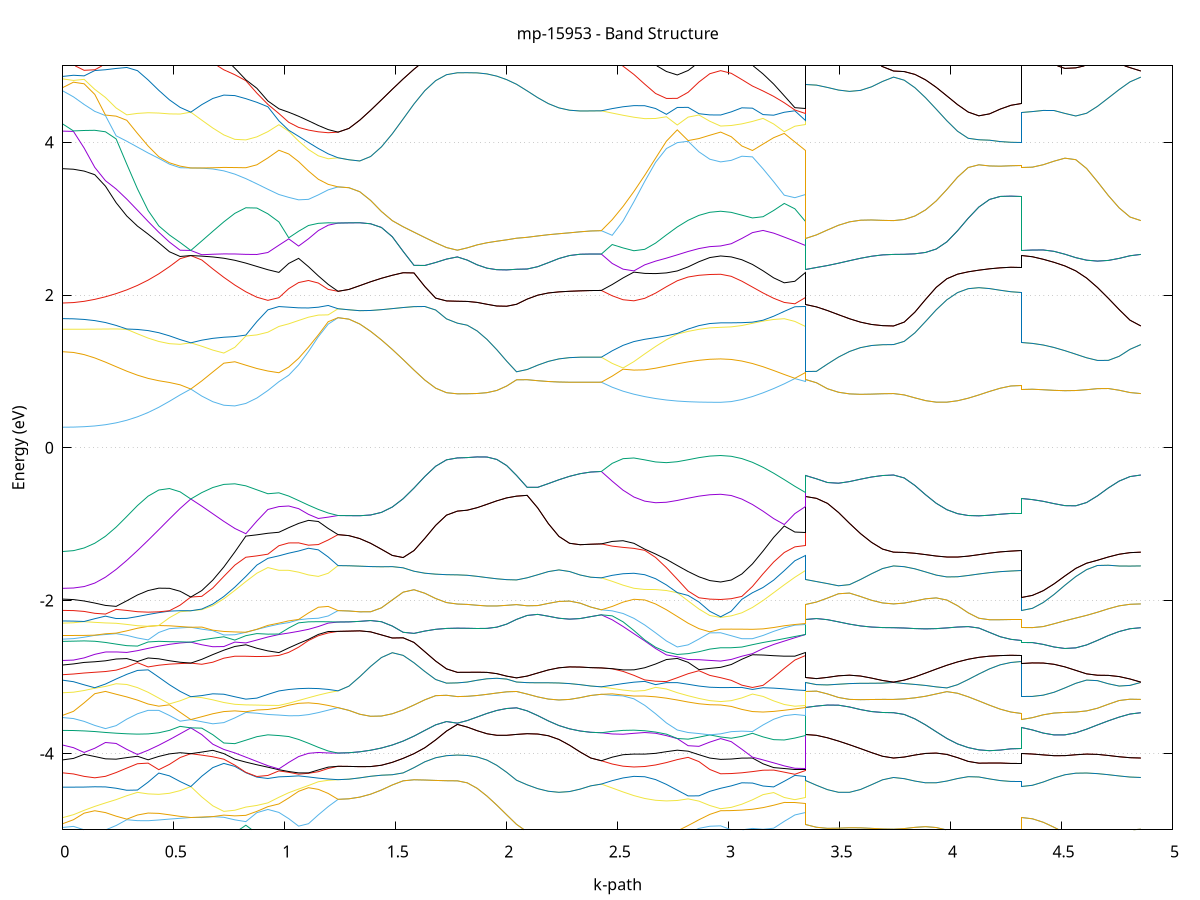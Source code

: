 set title 'mp-15953 - Band Structure'
set xlabel 'k-path'
set ylabel 'Energy (eV)'
set grid y
set yrange [-5:5]
set terminal png size 800,600
set output 'mp-15953_bands_gnuplot.png'
plot '-' using 1:2 with lines notitle, '-' using 1:2 with lines notitle, '-' using 1:2 with lines notitle, '-' using 1:2 with lines notitle, '-' using 1:2 with lines notitle, '-' using 1:2 with lines notitle, '-' using 1:2 with lines notitle, '-' using 1:2 with lines notitle, '-' using 1:2 with lines notitle, '-' using 1:2 with lines notitle, '-' using 1:2 with lines notitle, '-' using 1:2 with lines notitle, '-' using 1:2 with lines notitle, '-' using 1:2 with lines notitle, '-' using 1:2 with lines notitle, '-' using 1:2 with lines notitle, '-' using 1:2 with lines notitle, '-' using 1:2 with lines notitle, '-' using 1:2 with lines notitle, '-' using 1:2 with lines notitle, '-' using 1:2 with lines notitle, '-' using 1:2 with lines notitle, '-' using 1:2 with lines notitle, '-' using 1:2 with lines notitle, '-' using 1:2 with lines notitle, '-' using 1:2 with lines notitle, '-' using 1:2 with lines notitle, '-' using 1:2 with lines notitle, '-' using 1:2 with lines notitle, '-' using 1:2 with lines notitle, '-' using 1:2 with lines notitle, '-' using 1:2 with lines notitle, '-' using 1:2 with lines notitle, '-' using 1:2 with lines notitle, '-' using 1:2 with lines notitle, '-' using 1:2 with lines notitle, '-' using 1:2 with lines notitle, '-' using 1:2 with lines notitle, '-' using 1:2 with lines notitle, '-' using 1:2 with lines notitle, '-' using 1:2 with lines notitle, '-' using 1:2 with lines notitle, '-' using 1:2 with lines notitle, '-' using 1:2 with lines notitle, '-' using 1:2 with lines notitle, '-' using 1:2 with lines notitle, '-' using 1:2 with lines notitle, '-' using 1:2 with lines notitle, '-' using 1:2 with lines notitle, '-' using 1:2 with lines notitle, '-' using 1:2 with lines notitle, '-' using 1:2 with lines notitle, '-' using 1:2 with lines notitle, '-' using 1:2 with lines notitle, '-' using 1:2 with lines notitle, '-' using 1:2 with lines notitle, '-' using 1:2 with lines notitle, '-' using 1:2 with lines notitle, '-' using 1:2 with lines notitle, '-' using 1:2 with lines notitle, '-' using 1:2 with lines notitle, '-' using 1:2 with lines notitle, '-' using 1:2 with lines notitle, '-' using 1:2 with lines notitle, '-' using 1:2 with lines notitle, '-' using 1:2 with lines notitle, '-' using 1:2 with lines notitle, '-' using 1:2 with lines notitle, '-' using 1:2 with lines notitle, '-' using 1:2 with lines notitle, '-' using 1:2 with lines notitle, '-' using 1:2 with lines notitle, '-' using 1:2 with lines notitle, '-' using 1:2 with lines notitle, '-' using 1:2 with lines notitle, '-' using 1:2 with lines notitle, '-' using 1:2 with lines notitle, '-' using 1:2 with lines notitle, '-' using 1:2 with lines notitle, '-' using 1:2 with lines notitle, '-' using 1:2 with lines notitle, '-' using 1:2 with lines notitle, '-' using 1:2 with lines notitle, '-' using 1:2 with lines notitle, '-' using 1:2 with lines notitle, '-' using 1:2 with lines notitle, '-' using 1:2 with lines notitle, '-' using 1:2 with lines notitle, '-' using 1:2 with lines notitle, '-' using 1:2 with lines notitle, '-' using 1:2 with lines notitle, '-' using 1:2 with lines notitle, '-' using 1:2 with lines notitle, '-' using 1:2 with lines notitle
0.000000 -47.046239
0.048060 -47.046139
0.096120 -47.045739
0.144181 -47.045239
0.192241 -47.044539
0.240301 -47.043639
0.288361 -47.042739
0.336422 -47.041739
0.384482 -47.040839
0.432542 -47.040139
0.480602 -47.039439
0.528663 -47.039139
0.576723 -47.038939
0.576723 -47.038939
0.626338 -47.039039
0.675953 -47.039339
0.725569 -47.039639
0.775184 -47.040039
0.824799 -47.040639
0.874414 -47.041139
0.924030 -47.041739
0.973645 -47.042439
0.973645 -47.042439
1.018084 -47.043439
1.062523 -47.044339
1.106962 -47.045139
1.151401 -47.045739
1.195840 -47.046139
1.240279 -47.046239
1.240279 -47.046239
1.289147 -47.046239
1.338015 -47.046239
1.386883 -47.046239
1.435751 -47.046239
1.484619 -47.046239
1.533487 -47.046239
1.582354 -47.046239
1.631222 -47.046239
1.680090 -47.046239
1.728958 -47.046239
1.777826 -47.046239
1.777826 -47.046239
1.822265 -47.046039
1.866704 -47.045639
1.911143 -47.045039
1.955582 -47.044139
2.000021 -47.043139
2.044460 -47.042139
2.044460 -47.042139
2.092222 -47.041539
2.139984 -47.040939
2.187746 -47.040339
2.235508 -47.039839
2.283269 -47.039439
2.331031 -47.039239
2.378793 -47.039039
2.426555 -47.038939
2.426555 -47.038939
2.475423 -47.039039
2.524291 -47.039039
2.573159 -47.039139
2.622027 -47.039239
2.670895 -47.039239
2.719763 -47.039339
2.768631 -47.039339
2.817499 -47.039339
2.866367 -47.039439
2.915235 -47.039439
2.964103 -47.039439
2.964103 -47.039439
3.011864 -47.039539
3.059626 -47.039639
3.107388 -47.039939
3.155150 -47.040339
3.202912 -47.040739
3.250674 -47.041239
3.298436 -47.041839
3.346197 -47.042439
3.346197 -47.042139
3.395813 -47.041539
3.445428 -47.040939
3.495043 -47.040339
3.544658 -47.039839
3.594274 -47.039439
3.643889 -47.039139
3.693504 -47.039039
3.743119 -47.038939
3.743119 -47.038939
3.791180 -47.039039
3.839240 -47.039439
3.887300 -47.040039
3.935360 -47.040839
3.983421 -47.041739
4.031481 -47.042639
4.079541 -47.043539
4.127601 -47.044439
4.175662 -47.045139
4.223722 -47.045639
4.271782 -47.046039
4.319842 -47.046139
4.319842 -47.038939
4.368710 -47.038939
4.417578 -47.038939
4.466446 -47.038939
4.515314 -47.038939
4.564182 -47.038939
4.613050 -47.038939
4.661918 -47.038939
4.710786 -47.038939
4.759654 -47.038939
4.808522 -47.038939
4.857390 -47.038939
e
0.000000 -47.046039
0.048060 -47.045939
0.096120 -47.045639
0.144181 -47.045139
0.192241 -47.044339
0.240301 -47.043539
0.288361 -47.042639
0.336422 -47.041739
0.384482 -47.040839
0.432542 -47.040039
0.480602 -47.039439
0.528663 -47.039039
0.576723 -47.038939
0.576723 -47.038939
0.626338 -47.038939
0.675953 -47.039039
0.725569 -47.039339
0.775184 -47.039639
0.824799 -47.040039
0.874414 -47.040639
0.924030 -47.041139
0.973645 -47.041839
0.973645 -47.041839
1.018084 -47.042839
1.062523 -47.043939
1.106962 -47.044839
1.151401 -47.045539
1.195840 -47.045939
1.240279 -47.046239
1.240279 -47.046239
1.289147 -47.046239
1.338015 -47.046239
1.386883 -47.046239
1.435751 -47.046239
1.484619 -47.046239
1.533487 -47.046239
1.582354 -47.046239
1.631222 -47.046239
1.680090 -47.046239
1.728958 -47.046239
1.777826 -47.046239
1.777826 -47.046239
1.822265 -47.046039
1.866704 -47.045639
1.911143 -47.045039
1.955582 -47.044139
2.000021 -47.043139
2.044460 -47.042139
2.044460 -47.042139
2.092222 -47.041539
2.139984 -47.040939
2.187746 -47.040339
2.235508 -47.039839
2.283269 -47.039439
2.331031 -47.039239
2.378793 -47.039039
2.426555 -47.038939
2.426555 -47.038939
2.475423 -47.038839
2.524291 -47.038839
2.573159 -47.038739
2.622027 -47.038739
2.670895 -47.038639
2.719763 -47.038639
2.768631 -47.038539
2.817499 -47.038539
2.866367 -47.038539
2.915235 -47.038539
2.964103 -47.038539
2.964103 -47.038539
3.011864 -47.038539
3.059626 -47.038739
3.107388 -47.039039
3.155150 -47.039439
3.202912 -47.039939
3.250674 -47.040539
3.298436 -47.041139
3.346197 -47.041839
3.346197 -47.042139
3.395813 -47.041539
3.445428 -47.040939
3.495043 -47.040339
3.544658 -47.039839
3.594274 -47.039439
3.643889 -47.039139
3.693504 -47.039039
3.743119 -47.038939
3.743119 -47.038939
3.791180 -47.039039
3.839240 -47.039439
3.887300 -47.040039
3.935360 -47.040839
3.983421 -47.041739
4.031481 -47.042639
4.079541 -47.043539
4.127601 -47.044439
4.175662 -47.045139
4.223722 -47.045639
4.271782 -47.046039
4.319842 -47.046139
4.319842 -47.038939
4.368710 -47.038939
4.417578 -47.038939
4.466446 -47.038939
4.515314 -47.038939
4.564182 -47.038939
4.613050 -47.038939
4.661918 -47.038939
4.710786 -47.038939
4.759654 -47.038939
4.808522 -47.038939
4.857390 -47.038939
e
0.000000 -47.003839
0.048060 -47.003839
0.096120 -47.003739
0.144181 -47.003739
0.192241 -47.003539
0.240301 -47.003439
0.288361 -47.003339
0.336422 -47.003139
0.384482 -47.002939
0.432542 -47.002839
0.480602 -47.002639
0.528663 -47.002539
0.576723 -47.002439
0.576723 -47.002439
0.626338 -47.002439
0.675953 -47.002439
0.725569 -47.002539
0.775184 -47.002639
0.824799 -47.002739
0.874414 -47.002839
0.924030 -47.002939
0.973645 -47.003039
0.973645 -47.003039
1.018084 -47.003139
1.062523 -47.003139
1.106962 -47.003239
1.151401 -47.003239
1.195840 -47.003239
1.240279 -47.003239
1.240279 -47.003239
1.289147 -47.003239
1.338015 -47.003239
1.386883 -47.003239
1.435751 -47.003239
1.484619 -47.003339
1.533487 -47.003339
1.582354 -47.003339
1.631222 -47.003339
1.680090 -47.003339
1.728958 -47.003339
1.777826 -47.003339
1.777826 -47.003339
1.822265 -47.003339
1.866704 -47.003239
1.911143 -47.003139
1.955582 -47.003039
2.000021 -47.002939
2.044460 -47.002839
2.044460 -47.002839
2.092222 -47.002839
2.139984 -47.002739
2.187746 -47.002639
2.235508 -47.002639
2.283269 -47.002539
2.331031 -47.002539
2.378793 -47.002539
2.426555 -47.002539
2.426555 -47.002539
2.475423 -47.002539
2.524291 -47.002639
2.573159 -47.002739
2.622027 -47.002839
2.670895 -47.002939
2.719763 -47.002939
2.768631 -47.003039
2.817499 -47.003039
2.866367 -47.003139
2.915235 -47.003139
2.964103 -47.003139
2.964103 -47.003139
3.011864 -47.003139
3.059626 -47.003139
3.107388 -47.003139
3.155150 -47.003139
3.202912 -47.003139
3.250674 -47.003039
3.298436 -47.003039
3.346197 -47.003039
3.346197 -47.002839
3.395813 -47.002739
3.445428 -47.002739
3.495043 -47.002639
3.544658 -47.002539
3.594274 -47.002539
3.643889 -47.002439
3.693504 -47.002439
3.743119 -47.002439
3.743119 -47.002439
3.791180 -47.002439
3.839240 -47.002439
3.887300 -47.002539
3.935360 -47.002539
3.983421 -47.002639
4.031481 -47.002739
4.079541 -47.002839
4.127601 -47.002939
4.175662 -47.002939
4.223722 -47.003039
4.271782 -47.003039
4.319842 -47.003039
4.319842 -47.002439
4.368710 -47.002439
4.417578 -47.002439
4.466446 -47.002439
4.515314 -47.002439
4.564182 -47.002439
4.613050 -47.002439
4.661918 -47.002439
4.710786 -47.002439
4.759654 -47.002439
4.808522 -47.002439
4.857390 -47.002439
e
0.000000 -47.002339
0.048060 -47.002339
0.096120 -47.002239
0.144181 -47.002239
0.192241 -47.002239
0.240301 -47.002239
0.288361 -47.002139
0.336422 -47.002139
0.384482 -47.002139
0.432542 -47.002239
0.480602 -47.002239
0.528663 -47.002339
0.576723 -47.002439
0.576723 -47.002439
0.626338 -47.002339
0.675953 -47.002439
0.725569 -47.002439
0.775184 -47.002439
0.824799 -47.002439
0.874414 -47.002539
0.924030 -47.002539
0.973645 -47.002639
0.973645 -47.002639
1.018084 -47.002739
1.062523 -47.002939
1.106962 -47.003039
1.151401 -47.003139
1.195840 -47.003239
1.240279 -47.003239
1.240279 -47.003239
1.289147 -47.003239
1.338015 -47.003239
1.386883 -47.003239
1.435751 -47.003239
1.484619 -47.003339
1.533487 -47.003339
1.582354 -47.003339
1.631222 -47.003339
1.680090 -47.003339
1.728958 -47.003339
1.777826 -47.003339
1.777826 -47.003339
1.822265 -47.003339
1.866704 -47.003239
1.911143 -47.003139
1.955582 -47.003039
2.000021 -47.002939
2.044460 -47.002839
2.044460 -47.002839
2.092222 -47.002839
2.139984 -47.002739
2.187746 -47.002639
2.235508 -47.002639
2.283269 -47.002539
2.331031 -47.002539
2.378793 -47.002539
2.426555 -47.002539
2.426555 -47.002539
2.475423 -47.002439
2.524291 -47.002339
2.573159 -47.002239
2.622027 -47.002139
2.670895 -47.002039
2.719763 -47.002039
2.768631 -47.001939
2.817499 -47.001939
2.866367 -47.001939
2.915235 -47.001839
2.964103 -47.001839
2.964103 -47.001839
3.011864 -47.001839
3.059626 -47.001939
3.107388 -47.002039
3.155150 -47.002039
3.202912 -47.002139
3.250674 -47.002339
3.298436 -47.002439
3.346197 -47.002639
3.346197 -47.002839
3.395813 -47.002739
3.445428 -47.002739
3.495043 -47.002639
3.544658 -47.002539
3.594274 -47.002539
3.643889 -47.002439
3.693504 -47.002439
3.743119 -47.002439
3.743119 -47.002439
3.791180 -47.002439
3.839240 -47.002439
3.887300 -47.002539
3.935360 -47.002539
3.983421 -47.002639
4.031481 -47.002739
4.079541 -47.002839
4.127601 -47.002939
4.175662 -47.002939
4.223722 -47.003039
4.271782 -47.003039
4.319842 -47.003039
4.319842 -47.002439
4.368710 -47.002439
4.417578 -47.002439
4.466446 -47.002439
4.515314 -47.002439
4.564182 -47.002439
4.613050 -47.002439
4.661918 -47.002439
4.710786 -47.002439
4.759654 -47.002439
4.808522 -47.002439
4.857390 -47.002439
e
0.000000 -46.988539
0.048060 -46.988539
0.096120 -46.988539
0.144181 -46.988639
0.192241 -46.988639
0.240301 -46.988739
0.288361 -46.988839
0.336422 -46.988939
0.384482 -46.989039
0.432542 -46.989139
0.480602 -46.989239
0.528663 -46.989239
0.576723 -46.989239
0.576723 -46.989239
0.626338 -46.989339
0.675953 -46.989339
0.725569 -46.989339
0.775184 -46.989239
0.824799 -46.989239
0.874414 -46.989139
0.924030 -46.989039
0.973645 -46.988939
0.973645 -46.988939
1.018084 -46.988839
1.062523 -46.988739
1.106962 -46.988539
1.151401 -46.988439
1.195840 -46.988439
1.240279 -46.988339
1.240279 -46.988339
1.289147 -46.988339
1.338015 -46.988339
1.386883 -46.988339
1.435751 -46.988339
1.484619 -46.988339
1.533487 -46.988339
1.582354 -46.988339
1.631222 -46.988339
1.680090 -46.988339
1.728958 -46.988339
1.777826 -46.988339
1.777826 -46.988339
1.822265 -46.988339
1.866704 -46.988439
1.911143 -46.988539
1.955582 -46.988639
2.000021 -46.988739
2.044460 -46.988839
2.044460 -46.988839
2.092222 -46.988939
2.139984 -46.988939
2.187746 -46.989039
2.235508 -46.989139
2.283269 -46.989139
2.331031 -46.989139
2.378793 -46.989139
2.426555 -46.989239
2.426555 -46.989239
2.475423 -46.989239
2.524291 -46.989239
2.573159 -46.989239
2.622027 -46.989339
2.670895 -46.989339
2.719763 -46.989339
2.768631 -46.989339
2.817499 -46.989339
2.866367 -46.989439
2.915235 -46.989439
2.964103 -46.989439
2.964103 -46.989439
3.011864 -46.989439
3.059626 -46.989339
3.107388 -46.989339
3.155150 -46.989239
3.202912 -46.989239
3.250674 -46.989139
3.298436 -46.989039
3.346197 -46.988939
3.346197 -46.988839
3.395813 -46.988939
3.445428 -46.989039
3.495043 -46.989039
3.544658 -46.989139
3.594274 -46.989239
3.643889 -46.989239
3.693504 -46.989239
3.743119 -46.989239
3.743119 -46.989239
3.791180 -46.989239
3.839240 -46.989239
3.887300 -46.989139
3.935360 -46.989039
3.983421 -46.989039
4.031481 -46.988939
4.079541 -46.988839
4.127601 -46.988739
4.175662 -46.988639
4.223722 -46.988539
4.271782 -46.988539
4.319842 -46.988539
4.319842 -46.989239
4.368710 -46.989239
4.417578 -46.989239
4.466446 -46.989239
4.515314 -46.989239
4.564182 -46.989239
4.613050 -46.989239
4.661918 -46.989239
4.710786 -46.989239
4.759654 -46.989239
4.808522 -46.989239
4.857390 -46.989239
e
0.000000 -46.988439
0.048060 -46.988439
0.096120 -46.988539
0.144181 -46.988639
0.192241 -46.988639
0.240301 -46.988739
0.288361 -46.988839
0.336422 -46.988939
0.384482 -46.989039
0.432542 -46.989139
0.480602 -46.989239
0.528663 -46.989239
0.576723 -46.989239
0.576723 -46.989239
0.626338 -46.989239
0.675953 -46.989139
0.725569 -46.989139
0.775184 -46.989039
0.824799 -46.988939
0.874414 -46.988839
0.924030 -46.988739
0.973645 -46.988639
0.973645 -46.988639
1.018084 -46.988539
1.062523 -46.988439
1.106962 -46.988439
1.151401 -46.988339
1.195840 -46.988339
1.240279 -46.988339
1.240279 -46.988339
1.289147 -46.988339
1.338015 -46.988339
1.386883 -46.988339
1.435751 -46.988339
1.484619 -46.988339
1.533487 -46.988339
1.582354 -46.988339
1.631222 -46.988339
1.680090 -46.988339
1.728958 -46.988339
1.777826 -46.988339
1.777826 -46.988339
1.822265 -46.988339
1.866704 -46.988439
1.911143 -46.988539
1.955582 -46.988639
2.000021 -46.988739
2.044460 -46.988839
2.044460 -46.988839
2.092222 -46.988939
2.139984 -46.988939
2.187746 -46.989039
2.235508 -46.989139
2.283269 -46.989139
2.331031 -46.989139
2.378793 -46.989139
2.426555 -46.989239
2.426555 -46.989239
2.475423 -46.989139
2.524291 -46.989139
2.573159 -46.989139
2.622027 -46.989039
2.670895 -46.989039
2.719763 -46.989039
2.768631 -46.989039
2.817499 -46.988939
2.866367 -46.988939
2.915235 -46.988939
2.964103 -46.988939
2.964103 -46.988939
3.011864 -46.988939
3.059626 -46.988939
3.107388 -46.988939
3.155150 -46.988839
3.202912 -46.988839
3.250674 -46.988739
3.298436 -46.988739
3.346197 -46.988639
3.346197 -46.988839
3.395813 -46.988939
3.445428 -46.989039
3.495043 -46.989039
3.544658 -46.989139
3.594274 -46.989239
3.643889 -46.989239
3.693504 -46.989239
3.743119 -46.989239
3.743119 -46.989239
3.791180 -46.989239
3.839240 -46.989239
3.887300 -46.989139
3.935360 -46.989039
3.983421 -46.989039
4.031481 -46.988939
4.079541 -46.988839
4.127601 -46.988739
4.175662 -46.988639
4.223722 -46.988539
4.271782 -46.988539
4.319842 -46.988539
4.319842 -46.989239
4.368710 -46.989239
4.417578 -46.989239
4.466446 -46.989239
4.515314 -46.989239
4.564182 -46.989239
4.613050 -46.989239
4.661918 -46.989239
4.710786 -46.989239
4.759654 -46.989239
4.808522 -46.989239
4.857390 -46.989239
e
0.000000 -46.927639
0.048060 -46.927739
0.096120 -46.928039
0.144181 -46.928639
0.192241 -46.929239
0.240301 -46.930139
0.288361 -46.930939
0.336422 -46.931839
0.384482 -46.932739
0.432542 -46.933439
0.480602 -46.934039
0.528663 -46.934339
0.576723 -46.934439
0.576723 -46.934339
0.626338 -46.934339
0.675953 -46.934239
0.725569 -46.933939
0.775184 -46.933539
0.824799 -46.933039
0.874414 -46.932539
0.924030 -46.931939
0.973645 -46.931239
0.973645 -46.931239
1.018084 -46.930239
1.062523 -46.929239
1.106962 -46.928439
1.151401 -46.927739
1.195840 -46.927339
1.240279 -46.927239
1.240279 -46.927239
1.289147 -46.927239
1.338015 -46.927239
1.386883 -46.927239
1.435751 -46.927239
1.484619 -46.927239
1.533487 -46.927239
1.582354 -46.927239
1.631222 -46.927239
1.680090 -46.927239
1.728958 -46.927239
1.777826 -46.927239
1.777826 -46.927239
1.822265 -46.927339
1.866704 -46.927739
1.911143 -46.928439
1.955582 -46.929239
2.000021 -46.930239
2.044460 -46.931239
2.044460 -46.931239
2.092222 -46.931839
2.139984 -46.932439
2.187746 -46.933039
2.235508 -46.933439
2.283269 -46.933839
2.331031 -46.934139
2.378793 -46.934339
2.426555 -46.934339
2.426555 -46.934339
2.475423 -46.934439
2.524291 -46.934439
2.573159 -46.934439
2.622027 -46.934439
2.670895 -46.934439
2.719763 -46.934439
2.768631 -46.934439
2.817499 -46.934439
2.866367 -46.934439
2.915235 -46.934439
2.964103 -46.934439
2.964103 -46.934439
3.011864 -46.934439
3.059626 -46.934239
3.107388 -46.933939
3.155150 -46.933539
3.202912 -46.933039
3.250674 -46.932439
3.298436 -46.931839
3.346197 -46.931239
3.346197 -46.931239
3.395813 -46.931839
3.445428 -46.932439
3.495043 -46.933039
3.544658 -46.933439
3.594274 -46.933839
3.643889 -46.934139
3.693504 -46.934339
3.743119 -46.934439
3.743119 -46.934439
3.791180 -46.934239
3.839240 -46.933839
3.887300 -46.933239
3.935360 -46.932539
3.983421 -46.931639
4.031481 -46.930739
4.079541 -46.929739
4.127601 -46.928939
4.175662 -46.928239
4.223722 -46.927639
4.271782 -46.927339
4.319842 -46.927239
4.319842 -46.934339
4.368710 -46.934339
4.417578 -46.934339
4.466446 -46.934439
4.515314 -46.934339
4.564182 -46.934339
4.613050 -46.934439
4.661918 -46.934339
4.710786 -46.934439
4.759654 -46.934439
4.808522 -46.934439
4.857390 -46.934439
e
0.000000 -46.926739
0.048060 -46.926939
0.096120 -46.927239
0.144181 -46.927839
0.192241 -46.928539
0.240301 -46.929439
0.288361 -46.930339
0.336422 -46.931339
0.384482 -46.932339
0.432542 -46.933139
0.480602 -46.933739
0.528663 -46.934239
0.576723 -46.934339
0.576723 -46.934339
0.626338 -46.934339
0.675953 -46.934139
0.725569 -46.933839
0.775184 -46.933439
0.824799 -46.932939
0.874414 -46.932439
0.924030 -46.931839
0.973645 -46.931239
0.973645 -46.931239
1.018084 -46.930239
1.062523 -46.929239
1.106962 -46.928339
1.151401 -46.927739
1.195840 -46.927339
1.240279 -46.927239
1.240279 -46.927239
1.289147 -46.927239
1.338015 -46.927239
1.386883 -46.927239
1.435751 -46.927239
1.484619 -46.927239
1.533487 -46.927239
1.582354 -46.927239
1.631222 -46.927239
1.680090 -46.927239
1.728958 -46.927239
1.777826 -46.927239
1.777826 -46.927239
1.822265 -46.927339
1.866704 -46.927739
1.911143 -46.928439
1.955582 -46.929239
2.000021 -46.930239
2.044460 -46.931239
2.044460 -46.931239
2.092222 -46.931839
2.139984 -46.932439
2.187746 -46.933039
2.235508 -46.933439
2.283269 -46.933839
2.331031 -46.934139
2.378793 -46.934339
2.426555 -46.934339
2.426555 -46.934339
2.475423 -46.934339
2.524291 -46.934339
2.573159 -46.934339
2.622027 -46.934339
2.670895 -46.934339
2.719763 -46.934239
2.768631 -46.934239
2.817499 -46.934239
2.866367 -46.934239
2.915235 -46.934239
2.964103 -46.934239
2.964103 -46.934239
3.011864 -46.934239
3.059626 -46.934039
3.107388 -46.933739
3.155150 -46.933339
3.202912 -46.932939
3.250674 -46.932439
3.298436 -46.931839
3.346197 -46.931239
3.346197 -46.931239
3.395813 -46.931839
3.445428 -46.932439
3.495043 -46.933039
3.544658 -46.933439
3.594274 -46.933839
3.643889 -46.934139
3.693504 -46.934339
3.743119 -46.934439
3.743119 -46.934339
3.791180 -46.934239
3.839240 -46.933839
3.887300 -46.933239
3.935360 -46.932539
3.983421 -46.931639
4.031481 -46.930739
4.079541 -46.929739
4.127601 -46.928939
4.175662 -46.928239
4.223722 -46.927639
4.271782 -46.927339
4.319842 -46.927239
4.319842 -46.934339
4.368710 -46.934339
4.417578 -46.934339
4.466446 -46.934439
4.515314 -46.934339
4.564182 -46.934339
4.613050 -46.934439
4.661918 -46.934339
4.710786 -46.934439
4.759654 -46.934439
4.808522 -46.934439
4.857390 -46.934439
e
0.000000 -46.854139
0.048060 -46.854139
0.096120 -46.854039
0.144181 -46.853939
0.192241 -46.853839
0.240301 -46.853739
0.288361 -46.853539
0.336422 -46.853339
0.384482 -46.853139
0.432542 -46.852939
0.480602 -46.852739
0.528663 -46.852439
0.576723 -46.852239
0.576723 -46.852239
0.626338 -46.852239
0.675953 -46.852239
0.725569 -46.852239
0.775184 -46.852339
0.824799 -46.852339
0.874414 -46.852439
0.924030 -46.852539
0.973645 -46.852639
0.973645 -46.852639
1.018084 -46.852639
1.062523 -46.852639
1.106962 -46.852639
1.151401 -46.852639
1.195840 -46.852639
1.240279 -46.852639
1.240279 -46.852639
1.289147 -46.852639
1.338015 -46.852639
1.386883 -46.852639
1.435751 -46.852639
1.484619 -46.852639
1.533487 -46.852539
1.582354 -46.852539
1.631222 -46.852539
1.680090 -46.852539
1.728958 -46.852539
1.777826 -46.852539
1.777826 -46.852539
1.822265 -46.852539
1.866704 -46.852539
1.911143 -46.852539
1.955582 -46.852439
2.000021 -46.852439
2.044460 -46.852339
2.044460 -46.852339
2.092222 -46.852339
2.139984 -46.852339
2.187746 -46.852339
2.235508 -46.852239
2.283269 -46.852239
2.331031 -46.852239
2.378793 -46.852239
2.426555 -46.852239
2.426555 -46.852239
2.475423 -46.852339
2.524291 -46.852539
2.573159 -46.852639
2.622027 -46.852739
2.670895 -46.852839
2.719763 -46.853039
2.768631 -46.853039
2.817499 -46.853139
2.866367 -46.853239
2.915235 -46.853239
2.964103 -46.853239
2.964103 -46.853239
3.011864 -46.853239
3.059626 -46.853239
3.107388 -46.853139
3.155150 -46.853139
3.202912 -46.853039
3.250674 -46.852939
3.298436 -46.852739
3.346197 -46.852639
3.346197 -46.852339
3.395813 -46.852339
3.445428 -46.852339
3.495043 -46.852239
3.544658 -46.852239
3.594274 -46.852239
3.643889 -46.852239
3.693504 -46.852239
3.743119 -46.852239
3.743119 -46.852239
3.791180 -46.852239
3.839240 -46.852239
3.887300 -46.852239
3.935360 -46.852339
3.983421 -46.852339
4.031481 -46.852439
4.079541 -46.852439
4.127601 -46.852539
4.175662 -46.852539
4.223722 -46.852539
4.271782 -46.852639
4.319842 -46.852639
4.319842 -46.852239
4.368710 -46.852239
4.417578 -46.852239
4.466446 -46.852239
4.515314 -46.852239
4.564182 -46.852239
4.613050 -46.852239
4.661918 -46.852239
4.710786 -46.852239
4.759654 -46.852239
4.808522 -46.852239
4.857390 -46.852239
e
0.000000 -46.850939
0.048060 -46.850939
0.096120 -46.850939
0.144181 -46.851039
0.192241 -46.851039
0.240301 -46.851139
0.288361 -46.851239
0.336422 -46.851339
0.384482 -46.851539
0.432542 -46.851639
0.480602 -46.851839
0.528663 -46.852039
0.576723 -46.852239
0.576723 -46.852239
0.626338 -46.852239
0.675953 -46.852239
0.725569 -46.852239
0.775184 -46.852239
0.824799 -46.852239
0.874414 -46.852239
0.924030 -46.852139
0.973645 -46.852139
0.973645 -46.852139
1.018084 -46.852239
1.062523 -46.852339
1.106962 -46.852439
1.151401 -46.852539
1.195840 -46.852539
1.240279 -46.852639
1.240279 -46.852639
1.289147 -46.852639
1.338015 -46.852639
1.386883 -46.852639
1.435751 -46.852639
1.484619 -46.852639
1.533487 -46.852539
1.582354 -46.852539
1.631222 -46.852539
1.680090 -46.852539
1.728958 -46.852539
1.777826 -46.852539
1.777826 -46.852539
1.822265 -46.852539
1.866704 -46.852539
1.911143 -46.852539
1.955582 -46.852439
2.000021 -46.852439
2.044460 -46.852339
2.044460 -46.852339
2.092222 -46.852339
2.139984 -46.852339
2.187746 -46.852339
2.235508 -46.852239
2.283269 -46.852239
2.331031 -46.852239
2.378793 -46.852239
2.426555 -46.852239
2.426555 -46.852239
2.475423 -46.852139
2.524291 -46.851939
2.573159 -46.851839
2.622027 -46.851639
2.670895 -46.851539
2.719763 -46.851439
2.768631 -46.851339
2.817499 -46.851239
2.866367 -46.851239
2.915235 -46.851239
2.964103 -46.851139
2.964103 -46.851139
3.011864 -46.851239
3.059626 -46.851239
3.107388 -46.851339
3.155150 -46.851439
3.202912 -46.851539
3.250674 -46.851739
3.298436 -46.851939
3.346197 -46.852139
3.346197 -46.852339
3.395813 -46.852339
3.445428 -46.852339
3.495043 -46.852239
3.544658 -46.852239
3.594274 -46.852239
3.643889 -46.852239
3.693504 -46.852239
3.743119 -46.852239
3.743119 -46.852239
3.791180 -46.852239
3.839240 -46.852239
3.887300 -46.852239
3.935360 -46.852339
3.983421 -46.852339
4.031481 -46.852439
4.079541 -46.852439
4.127601 -46.852539
4.175662 -46.852539
4.223722 -46.852539
4.271782 -46.852639
4.319842 -46.852639
4.319842 -46.852239
4.368710 -46.852239
4.417578 -46.852239
4.466446 -46.852239
4.515314 -46.852239
4.564182 -46.852239
4.613050 -46.852239
4.661918 -46.852239
4.710786 -46.852239
4.759654 -46.852239
4.808522 -46.852239
4.857390 -46.852239
e
0.000000 -46.843039
0.048060 -46.843039
0.096120 -46.843039
0.144181 -46.843039
0.192241 -46.843139
0.240301 -46.843139
0.288361 -46.843239
0.336422 -46.843239
0.384482 -46.843339
0.432542 -46.843339
0.480602 -46.843339
0.528663 -46.843439
0.576723 -46.843439
0.576723 -46.843439
0.626338 -46.843539
0.675953 -46.843639
0.725569 -46.843639
0.775184 -46.843739
0.824799 -46.843739
0.874414 -46.843839
0.924030 -46.843839
0.973645 -46.843739
0.973645 -46.843739
1.018084 -46.843639
1.062523 -46.843539
1.106962 -46.843339
1.151401 -46.843239
1.195840 -46.843039
1.240279 -46.842939
1.240279 -46.842939
1.289147 -46.842939
1.338015 -46.842939
1.386883 -46.842939
1.435751 -46.842939
1.484619 -46.842939
1.533487 -46.842939
1.582354 -46.842939
1.631222 -46.842939
1.680090 -46.842939
1.728958 -46.842939
1.777826 -46.842939
1.777826 -46.842939
1.822265 -46.842939
1.866704 -46.843039
1.911143 -46.843039
1.955582 -46.843139
2.000021 -46.843139
2.044460 -46.843239
2.044460 -46.843239
2.092222 -46.843339
2.139984 -46.843339
2.187746 -46.843339
2.235508 -46.843439
2.283269 -46.843439
2.331031 -46.843439
2.378793 -46.843439
2.426555 -46.843439
2.426555 -46.843439
2.475423 -46.843539
2.524291 -46.843639
2.573159 -46.843739
2.622027 -46.843839
2.670895 -46.843939
2.719763 -46.844039
2.768631 -46.844039
2.817499 -46.844139
2.866367 -46.844139
2.915235 -46.844239
2.964103 -46.844239
2.964103 -46.844239
3.011864 -46.844239
3.059626 -46.844139
3.107388 -46.844139
3.155150 -46.844139
3.202912 -46.844039
3.250674 -46.843939
3.298436 -46.843839
3.346197 -46.843739
3.346197 -46.843239
3.395813 -46.843339
3.445428 -46.843339
3.495043 -46.843339
3.544658 -46.843439
3.594274 -46.843439
3.643889 -46.843439
3.693504 -46.843439
3.743119 -46.843439
3.743119 -46.843439
3.791180 -46.843439
3.839240 -46.843439
3.887300 -46.843439
3.935360 -46.843339
3.983421 -46.843339
4.031481 -46.843239
4.079541 -46.843139
4.127601 -46.843139
4.175662 -46.843039
4.223722 -46.843039
4.271782 -46.843039
4.319842 -46.843039
4.319842 -46.843439
4.368710 -46.843439
4.417578 -46.843439
4.466446 -46.843439
4.515314 -46.843439
4.564182 -46.843439
4.613050 -46.843439
4.661918 -46.843439
4.710786 -46.843439
4.759654 -46.843439
4.808522 -46.843439
4.857390 -46.843439
e
0.000000 -46.842939
0.048060 -46.842939
0.096120 -46.842939
0.144181 -46.843039
0.192241 -46.843039
0.240301 -46.843139
0.288361 -46.843139
0.336422 -46.843239
0.384482 -46.843339
0.432542 -46.843339
0.480602 -46.843339
0.528663 -46.843439
0.576723 -46.843439
0.576723 -46.843439
0.626338 -46.843239
0.675953 -46.843139
0.725569 -46.843039
0.775184 -46.842939
0.824799 -46.842839
0.874414 -46.842839
0.924030 -46.842739
0.973645 -46.842739
0.973645 -46.842739
1.018084 -46.842739
1.062523 -46.842739
1.106962 -46.842739
1.151401 -46.842739
1.195840 -46.842839
1.240279 -46.842939
1.240279 -46.842939
1.289147 -46.842939
1.338015 -46.842939
1.386883 -46.842939
1.435751 -46.842939
1.484619 -46.842939
1.533487 -46.842939
1.582354 -46.842939
1.631222 -46.842939
1.680090 -46.842939
1.728958 -46.842939
1.777826 -46.842939
1.777826 -46.842939
1.822265 -46.842939
1.866704 -46.843039
1.911143 -46.843039
1.955582 -46.843139
2.000021 -46.843139
2.044460 -46.843239
2.044460 -46.843239
2.092222 -46.843339
2.139984 -46.843339
2.187746 -46.843339
2.235508 -46.843439
2.283269 -46.843439
2.331031 -46.843439
2.378793 -46.843439
2.426555 -46.843439
2.426555 -46.843439
2.475423 -46.843339
2.524291 -46.843239
2.573159 -46.843139
2.622027 -46.843039
2.670895 -46.842939
2.719763 -46.842839
2.768631 -46.842839
2.817499 -46.842739
2.866367 -46.842739
2.915235 -46.842739
2.964103 -46.842739
2.964103 -46.842739
3.011864 -46.842739
3.059626 -46.842739
3.107388 -46.842739
3.155150 -46.842639
3.202912 -46.842639
3.250674 -46.842639
3.298436 -46.842639
3.346197 -46.842739
3.346197 -46.843239
3.395813 -46.843339
3.445428 -46.843339
3.495043 -46.843339
3.544658 -46.843439
3.594274 -46.843439
3.643889 -46.843439
3.693504 -46.843439
3.743119 -46.843439
3.743119 -46.843439
3.791180 -46.843439
3.839240 -46.843439
3.887300 -46.843439
3.935360 -46.843339
3.983421 -46.843339
4.031481 -46.843239
4.079541 -46.843139
4.127601 -46.843139
4.175662 -46.843039
4.223722 -46.843039
4.271782 -46.843039
4.319842 -46.843039
4.319842 -46.843439
4.368710 -46.843439
4.417578 -46.843439
4.466446 -46.843439
4.515314 -46.843439
4.564182 -46.843439
4.613050 -46.843439
4.661918 -46.843439
4.710786 -46.843439
4.759654 -46.843439
4.808522 -46.843439
4.857390 -46.843439
e
0.000000 -14.077839
0.048060 -14.070339
0.096120 -14.048139
0.144181 -14.011339
0.192241 -13.960139
0.240301 -13.895139
0.288361 -13.816839
0.336422 -13.725939
0.384482 -13.623339
0.432542 -13.510339
0.480602 -13.388139
0.528663 -13.258539
0.576723 -13.123339
0.576723 -13.123339
0.626338 -13.116739
0.675953 -13.096039
0.725569 -13.061439
0.775184 -13.013739
0.824799 -12.953739
0.874414 -12.882939
0.924030 -12.804539
0.973645 -12.742239
0.973645 -12.742239
1.018084 -12.733439
1.062523 -12.765339
1.106962 -12.790539
1.151401 -12.808439
1.195840 -12.818939
1.240279 -12.821739
1.240279 -12.821739
1.289147 -12.815939
1.338015 -12.798939
1.386883 -12.771239
1.435751 -12.733839
1.484619 -12.688539
1.533487 -12.637539
1.582354 -12.584139
1.631222 -12.532939
1.680090 -12.489439
1.728958 -12.459839
1.777826 -12.449339
1.777826 -12.449339
1.822265 -12.446539
1.866704 -12.438439
1.911143 -12.425239
1.955582 -12.407839
2.000021 -12.387539
2.044460 -12.367639
2.044460 -12.367639
2.092222 -12.360139
2.139984 -12.367239
2.187746 -12.383639
2.235508 -12.403939
2.283269 -12.423939
2.331031 -12.440239
2.378793 -12.450839
2.426555 -12.454439
2.426555 -12.454439
2.475423 -12.543239
2.524291 -12.636639
2.573159 -12.728039
2.622027 -12.814439
2.670895 -12.893239
2.719763 -12.962639
2.768631 -13.021139
2.817499 -13.067739
2.866367 -13.101639
2.915235 -13.122139
2.964103 -13.129039
2.964103 -13.129039
3.011864 -13.122339
3.059626 -13.102539
3.107388 -13.069939
3.155150 -13.024939
3.202912 -12.968539
3.250674 -12.901539
3.298436 -12.825539
3.346197 -12.742239
3.346197 -12.367639
3.395813 -12.375239
3.445428 -12.401339
3.495043 -12.436239
3.544658 -12.472139
3.594274 -12.503839
3.643889 -12.528239
3.693504 -12.543539
3.743119 -12.548739
3.743119 -12.548739
3.791180 -12.580039
3.839240 -12.652339
3.887300 -12.738839
3.935360 -12.827039
3.983421 -12.911339
4.031481 -12.988339
4.079541 -13.056139
4.127601 -13.113139
4.175662 -13.158439
4.223722 -13.191239
4.271782 -13.211139
4.319842 -13.217739
4.319842 -13.123339
4.368710 -13.116539
4.417578 -13.096039
4.466446 -13.062339
4.515314 -13.015939
4.564182 -12.957839
4.613050 -12.889239
4.661918 -12.812239
4.710786 -12.729839
4.759654 -12.647839
4.808522 -12.578739
4.857390 -12.548739
e
0.000000 -12.094639
0.048060 -12.096239
0.096120 -12.104439
0.144181 -12.128939
0.192241 -12.178139
0.240301 -12.251739
0.288361 -12.345539
0.336422 -12.455439
0.384482 -12.577839
0.432542 -12.709039
0.480602 -12.845839
0.528663 -12.984939
0.576723 -13.123339
0.576723 -13.123339
0.626338 -13.115539
0.675953 -13.093539
0.725569 -13.057439
0.775184 -13.007739
0.824799 -12.945339
0.874414 -12.871339
0.924030 -12.787239
0.973645 -12.695139
0.973645 -12.695139
1.018084 -12.731339
1.062523 -12.759139
1.106962 -12.784839
1.151401 -12.804439
1.195840 -12.816839
1.240279 -12.821739
1.240279 -12.821739
1.289147 -12.815939
1.338015 -12.798939
1.386883 -12.771239
1.435751 -12.733839
1.484619 -12.688539
1.533487 -12.637539
1.582354 -12.584139
1.631222 -12.532939
1.680090 -12.489439
1.728958 -12.459839
1.777826 -12.449339
1.777826 -12.449339
1.822265 -12.446539
1.866704 -12.438439
1.911143 -12.425239
1.955582 -12.407839
2.000021 -12.387539
2.044460 -12.367639
2.044460 -12.367639
2.092222 -12.360139
2.139984 -12.367239
2.187746 -12.383639
2.235508 -12.403939
2.283269 -12.423939
2.331031 -12.440239
2.378793 -12.450839
2.426555 -12.454439
2.426555 -12.454439
2.475423 -12.429639
2.524291 -12.520439
2.573159 -12.618139
2.622027 -12.709839
2.670895 -12.792639
2.719763 -12.864939
2.768631 -12.925439
2.817499 -12.973439
2.866367 -13.008139
2.915235 -13.029139
2.964103 -13.036139
2.964103 -13.036139
3.011864 -13.029339
3.059626 -13.009139
3.107388 -12.975839
3.155150 -12.929739
3.202912 -12.871639
3.250674 -12.802339
3.298436 -12.723139
3.346197 -12.695139
3.346197 -12.367639
3.395813 -12.375239
3.445428 -12.401339
3.495043 -12.436239
3.544658 -12.472139
3.594274 -12.503839
3.643889 -12.528239
3.693504 -12.543539
3.743119 -12.548739
3.743119 -12.548739
3.791180 -12.580039
3.839240 -12.652339
3.887300 -12.738839
3.935360 -12.827039
3.983421 -12.911339
4.031481 -12.988339
4.079541 -13.056139
4.127601 -13.113139
4.175662 -13.158439
4.223722 -13.191239
4.271782 -13.211139
4.319842 -13.217739
4.319842 -13.123339
4.368710 -13.116539
4.417578 -13.096039
4.466446 -13.062339
4.515314 -13.015939
4.564182 -12.957839
4.613050 -12.889239
4.661918 -12.812239
4.710786 -12.729839
4.759654 -12.647839
4.808522 -12.578739
4.857390 -12.548739
e
0.000000 -11.934939
0.048060 -11.939139
0.096120 -11.948239
0.144181 -11.952939
0.192241 -11.945439
0.240301 -11.926239
0.288361 -11.899939
0.336422 -11.870339
0.384482 -11.840939
0.432542 -11.814139
0.480602 -11.792439
0.528663 -11.777139
0.576723 -11.769139
0.576723 -11.769139
0.626338 -11.840139
0.675953 -11.921539
0.725569 -12.015339
0.775184 -12.122439
0.824799 -12.242939
0.874414 -12.375139
0.924030 -12.514439
0.973645 -12.635739
0.973645 -12.635739
1.018084 -12.539039
1.062523 -12.397139
1.106962 -12.252639
1.151401 -12.112039
1.195840 -11.978839
1.240279 -11.856539
1.240279 -11.856539
1.289147 -11.852339
1.338015 -11.839939
1.386883 -11.820139
1.435751 -11.794139
1.484619 -11.763839
1.533487 -11.731439
1.582354 -11.699839
1.631222 -11.672139
1.680090 -11.651039
1.728958 -11.638239
1.777826 -11.633939
1.777826 -11.633939
1.822265 -11.645939
1.866704 -11.681339
1.911143 -11.737839
1.955582 -11.811839
2.000021 -11.898039
2.044460 -11.989139
2.044460 -11.989139
2.092222 -12.051039
2.139984 -12.108939
2.187746 -12.160939
2.235508 -12.205539
2.283269 -12.241339
2.331031 -12.267639
2.378793 -12.283639
2.426555 -12.289039
2.426555 -12.289039
2.475423 -12.331439
2.524291 -12.262339
2.573159 -12.191339
2.622027 -12.131039
2.670895 -12.083439
2.719763 -12.048339
2.768631 -12.024139
2.817499 -12.008639
2.866367 -11.999539
2.915235 -11.994839
2.964103 -11.993439
2.964103 -11.993439
3.011864 -12.009539
3.059626 -12.054439
3.107388 -12.122639
3.155150 -12.209739
3.202912 -12.313139
3.250674 -12.430539
3.298436 -12.558939
3.346197 -12.635739
3.346197 -11.989139
3.395813 -12.032639
3.445428 -12.071339
3.495043 -12.106939
3.544658 -12.139239
3.594274 -12.166839
3.643889 -12.187839
3.693504 -12.201139
3.743119 -12.205639
3.743119 -12.205639
3.791180 -12.176439
3.839240 -12.110539
3.887300 -12.034739
3.935360 -11.961739
3.983421 -11.896739
4.031481 -11.842039
4.079541 -11.798139
4.127601 -11.764339
4.175662 -11.739739
4.223722 -11.723039
4.271782 -11.713539
4.319842 -11.710439
4.319842 -11.769139
4.368710 -11.771939
4.417578 -11.780639
4.466446 -11.796639
4.515314 -11.821639
4.564182 -11.857739
4.613050 -11.906139
4.661918 -11.966839
4.710786 -12.037339
4.759654 -12.111739
4.808522 -12.176839
4.857390 -12.205639
e
0.000000 -11.889539
0.048060 -11.887639
0.096120 -11.882239
0.144181 -11.873339
0.192241 -11.861539
0.240301 -11.847239
0.288361 -11.831239
0.336422 -11.814639
0.384482 -11.798539
0.432542 -11.784439
0.480602 -11.773839
0.528663 -11.768339
0.576723 -11.769139
0.576723 -11.769139
0.626338 -11.707039
0.675953 -11.652139
0.725569 -11.603939
0.775184 -11.562539
0.824799 -11.528639
0.874414 -11.503939
0.924030 -11.490039
0.973645 -11.488439
0.973645 -11.488439
1.018084 -11.500339
1.062523 -11.531839
1.106962 -11.583939
1.151401 -11.656439
1.195840 -11.748039
1.240279 -11.856539
1.240279 -11.856539
1.289147 -11.852339
1.338015 -11.839939
1.386883 -11.820139
1.435751 -11.794139
1.484619 -11.763839
1.533487 -11.731439
1.582354 -11.699839
1.631222 -11.672139
1.680090 -11.651039
1.728958 -11.638239
1.777826 -11.633939
1.777826 -11.633939
1.822265 -11.645939
1.866704 -11.681339
1.911143 -11.737839
1.955582 -11.811839
2.000021 -11.898039
2.044460 -11.989139
2.044460 -11.989139
2.092222 -12.051039
2.139984 -12.108939
2.187746 -12.160939
2.235508 -12.205539
2.283269 -12.241339
2.331031 -12.267639
2.378793 -12.283639
2.426555 -12.289039
2.426555 -12.289039
2.475423 -12.186639
2.524291 -12.083639
2.573159 -11.987139
2.622027 -11.901039
2.670895 -11.828039
2.719763 -11.769639
2.768631 -11.725639
2.817499 -11.694539
2.866367 -11.674439
2.915235 -11.663339
2.964103 -11.659839
2.964103 -11.659839
3.011864 -11.651039
3.059626 -11.628239
3.107388 -11.598239
3.155150 -11.566639
3.202912 -11.537039
3.250674 -11.512539
3.298436 -11.495539
3.346197 -11.488439
3.346197 -11.989139
3.395813 -12.032639
3.445428 -12.071339
3.495043 -12.106939
3.544658 -12.139239
3.594274 -12.166839
3.643889 -12.187839
3.693504 -12.201139
3.743119 -12.205639
3.743119 -12.205639
3.791180 -12.176439
3.839240 -12.110539
3.887300 -12.034739
3.935360 -11.961739
3.983421 -11.896739
4.031481 -11.842039
4.079541 -11.798139
4.127601 -11.764339
4.175662 -11.739739
4.223722 -11.723039
4.271782 -11.713539
4.319842 -11.710439
4.319842 -11.769139
4.368710 -11.771939
4.417578 -11.780639
4.466446 -11.796639
4.515314 -11.821639
4.564182 -11.857739
4.613050 -11.906139
4.661918 -11.966839
4.710786 -12.037339
4.759654 -12.111739
4.808522 -12.176839
4.857390 -12.205639
e
0.000000 -9.620339
0.048060 -9.619439
0.096120 -9.616839
0.144181 -9.612639
0.192241 -9.606839
0.240301 -9.599539
0.288361 -9.590739
0.336422 -9.580439
0.384482 -9.568439
0.432542 -9.554539
0.480602 -9.538239
0.528663 -9.518939
0.576723 -9.496339
0.576723 -9.496339
0.626338 -9.544639
0.675953 -9.598839
0.725569 -9.682039
0.775184 -9.775339
0.824799 -9.848739
0.874414 -9.900639
0.924030 -9.945539
0.973645 -10.017739
0.973645 -10.017739
1.018084 -10.066639
1.062523 -10.106139
1.106962 -10.135539
1.151401 -10.154639
1.195840 -10.163239
1.240279 -10.161539
1.240279 -10.161539
1.289147 -10.176639
1.338015 -10.220739
1.386883 -10.289539
1.435751 -10.377439
1.484619 -10.477339
1.533487 -10.581739
1.582354 -10.682939
1.631222 -10.772839
1.680090 -10.843839
1.728958 -10.889339
1.777826 -10.905039
1.777826 -10.905039
1.822265 -10.900339
1.866704 -10.885439
1.911143 -10.859139
1.955582 -10.820139
2.000021 -10.768039
2.044460 -10.703039
2.044460 -10.703039
2.092222 -10.642239
2.139984 -10.553739
2.187746 -10.445739
2.235508 -10.327639
2.283269 -10.209739
2.331031 -10.104339
2.378793 -10.027739
2.426555 -9.998939
2.426555 -9.998939
2.475423 -10.001439
2.524291 -10.000139
2.573159 -9.992739
2.622027 -9.975839
2.670895 -9.947039
2.719763 -9.906139
2.768631 -9.855939
2.817499 -9.802139
2.866367 -9.752939
2.915235 -9.717539
2.964103 -9.704539
2.964103 -9.704539
3.011864 -9.723139
3.059626 -9.771639
3.107388 -9.834839
3.155150 -9.898239
3.202912 -9.951939
3.250674 -9.990739
3.298436 -10.012539
3.346197 -10.017739
3.346197 -10.703039
3.395813 -10.642239
3.445428 -10.547639
3.495043 -10.427239
3.544658 -10.289639
3.594274 -10.143239
3.643889 -9.995739
3.693504 -9.854239
3.743119 -9.740539
3.743119 -9.740539
3.791180 -9.738039
3.839240 -9.725139
3.887300 -9.696539
3.935360 -9.651739
3.983421 -9.592639
4.031481 -9.524439
4.079541 -9.455239
4.127601 -9.393439
4.175662 -9.343539
4.223722 -9.306839
4.271782 -9.284339
4.319842 -9.276739
4.319842 -9.496339
4.368710 -9.517839
4.417578 -9.569339
4.466446 -9.633039
4.515314 -9.697339
4.564182 -9.753639
4.613050 -9.795739
4.661918 -9.819439
4.710786 -9.822839
4.759654 -9.806639
4.808522 -9.773739
4.857390 -9.740539
e
0.000000 -8.921839
0.048060 -8.938839
0.096120 -8.985039
0.144181 -9.050439
0.192241 -9.125039
0.240301 -9.200439
0.288361 -9.270239
0.336422 -9.330139
0.384482 -9.377639
0.432542 -9.413339
0.480602 -9.442539
0.528663 -9.470339
0.576723 -9.496339
0.576723 -9.496339
0.626338 -9.461939
0.675953 -9.573139
0.725569 -9.659239
0.775184 -9.725339
0.824799 -9.796339
0.874414 -9.870639
0.924030 -9.931739
0.973645 -9.944139
0.973645 -9.944139
1.018084 -10.003339
1.062523 -10.053939
1.106962 -10.095439
1.151401 -10.127439
1.195840 -10.149539
1.240279 -10.161539
1.240279 -10.161539
1.289147 -10.176639
1.338015 -10.220739
1.386883 -10.289539
1.435751 -10.377439
1.484619 -10.477339
1.533487 -10.581739
1.582354 -10.682939
1.631222 -10.772839
1.680090 -10.843839
1.728958 -10.889339
1.777826 -10.905039
1.777826 -10.905039
1.822265 -10.900339
1.866704 -10.885439
1.911143 -10.859139
1.955582 -10.820139
2.000021 -10.768039
2.044460 -10.703039
2.044460 -10.703039
2.092222 -10.642239
2.139984 -10.553739
2.187746 -10.445739
2.235508 -10.327639
2.283269 -10.209739
2.331031 -10.104339
2.378793 -10.027739
2.426555 -9.998939
2.426555 -9.998939
2.475423 -9.991839
2.524291 -9.977239
2.573159 -9.951339
2.622027 -9.911439
2.670895 -9.857639
2.719763 -9.792439
2.768631 -9.721539
2.817499 -9.652339
2.866367 -9.593739
2.915235 -9.554139
2.964103 -9.540139
2.964103 -9.540139
3.011864 -9.549439
3.059626 -9.576139
3.107388 -9.617139
3.155150 -9.669739
3.202912 -9.731439
3.250674 -9.799739
3.298436 -9.871839
3.346197 -9.944139
3.346197 -10.703039
3.395813 -10.642239
3.445428 -10.547639
3.495043 -10.427239
3.544658 -10.289639
3.594274 -10.143239
3.643889 -9.995739
3.693504 -9.854239
3.743119 -9.740539
3.743119 -9.740539
3.791180 -9.738039
3.839240 -9.725139
3.887300 -9.696539
3.935360 -9.651739
3.983421 -9.592639
4.031481 -9.524439
4.079541 -9.455239
4.127601 -9.393439
4.175662 -9.343539
4.223722 -9.306839
4.271782 -9.284339
4.319842 -9.276739
4.319842 -9.496339
4.368710 -9.517839
4.417578 -9.569339
4.466446 -9.633039
4.515314 -9.697339
4.564182 -9.753639
4.613050 -9.795739
4.661918 -9.819439
4.710786 -9.822839
4.759654 -9.806639
4.808522 -9.773739
4.857390 -9.740539
e
0.000000 -8.837839
0.048060 -8.849439
0.096120 -8.884039
0.144181 -8.939139
0.192241 -9.008439
0.240301 -9.084639
0.288361 -9.160839
0.336422 -9.231539
0.384482 -9.292439
0.432542 -9.338739
0.480602 -9.363539
0.528663 -9.361539
0.576723 -9.335339
0.576723 -9.335339
0.626338 -9.445439
0.675953 -9.413939
0.725569 -9.379639
0.775184 -9.348639
0.824799 -9.320239
0.874414 -9.293839
0.924030 -9.269039
0.973645 -9.244939
0.973645 -9.244939
1.018084 -9.220939
1.062523 -9.197939
1.106962 -9.176139
1.151401 -9.155139
1.195840 -9.134839
1.240279 -9.114739
1.240279 -9.114739
1.289147 -9.122839
1.338015 -9.146539
1.386883 -9.184439
1.435751 -9.234039
1.484619 -9.292139
1.533487 -9.354539
1.582354 -9.416239
1.631222 -9.472039
1.680090 -9.516639
1.728958 -9.545539
1.777826 -9.555539
1.777826 -9.555539
1.822265 -9.548539
1.866704 -9.528739
1.911143 -9.498739
1.955582 -9.462339
2.000021 -9.423039
2.044460 -9.383639
2.044460 -9.383639
2.092222 -9.357039
2.139984 -9.337239
2.187746 -9.328539
2.235508 -9.333339
2.283269 -9.351939
2.331031 -9.380239
2.378793 -9.408239
2.426555 -9.420539
2.426555 -9.420539
2.475423 -9.433839
2.524291 -9.429939
2.573159 -9.412539
2.622027 -9.387139
2.670895 -9.359639
2.719763 -9.334939
2.768631 -9.316539
2.817499 -9.305939
2.866367 -9.302639
2.915235 -9.303639
2.964103 -9.304639
2.964103 -9.304639
3.011864 -9.301739
3.059626 -9.294239
3.107388 -9.284539
3.155150 -9.274739
3.202912 -9.265839
3.250674 -9.258139
3.298436 -9.251339
3.346197 -9.244939
3.346197 -9.383639
3.395813 -9.368239
3.445428 -9.361839
3.495043 -9.369639
3.544658 -9.395839
3.594274 -9.443639
3.643889 -9.514239
3.693504 -9.607039
3.743119 -9.704139
3.743119 -9.704139
3.791180 -9.691639
3.839240 -9.660339
3.887300 -9.616639
3.935360 -9.563939
3.983421 -9.504739
4.031481 -9.440039
4.079541 -9.369839
4.127601 -9.295739
4.175662 -9.223839
4.223722 -9.163739
4.271782 -9.123939
4.319842 -9.109939
4.319842 -9.335339
4.368710 -9.328539
4.417578 -9.319239
4.466446 -9.320639
4.515314 -9.337139
4.564182 -9.368939
4.613050 -9.414239
4.661918 -9.470039
4.710786 -9.532639
4.759654 -9.597839
4.808522 -9.660739
4.857390 -9.704139
e
0.000000 -8.712739
0.048060 -8.718839
0.096120 -8.737139
0.144181 -8.767739
0.192241 -8.810839
0.240301 -8.865739
0.288361 -8.931039
0.336422 -9.004039
0.384482 -9.081039
0.432542 -9.157639
0.480602 -9.228839
0.528663 -9.289639
0.576723 -9.335339
0.576723 -9.335339
0.626338 -9.225139
0.675953 -9.131439
0.725569 -9.060039
0.775184 -9.013039
0.824799 -8.988239
0.874414 -8.980539
0.924030 -8.982939
0.973645 -8.988839
0.973645 -8.988839
1.018084 -9.011039
1.062523 -9.032739
1.106962 -9.053839
1.151401 -9.074539
1.195840 -9.094739
1.240279 -9.114739
1.240279 -9.114739
1.289147 -9.122839
1.338015 -9.146539
1.386883 -9.184439
1.435751 -9.234039
1.484619 -9.292139
1.533487 -9.354539
1.582354 -9.416239
1.631222 -9.472039
1.680090 -9.516639
1.728958 -9.545539
1.777826 -9.555539
1.777826 -9.555539
1.822265 -9.548539
1.866704 -9.528739
1.911143 -9.498739
1.955582 -9.462339
2.000021 -9.423039
2.044460 -9.383639
2.044460 -9.383639
2.092222 -9.357039
2.139984 -9.337239
2.187746 -9.328539
2.235508 -9.333339
2.283269 -9.351939
2.331031 -9.380239
2.378793 -9.408239
2.426555 -9.420539
2.426555 -9.420539
2.475423 -9.389639
2.524291 -9.344139
2.573159 -9.288639
2.622027 -9.228339
2.670895 -9.167939
2.719763 -9.111639
2.768631 -9.062939
2.817499 -9.024239
2.866367 -8.996739
2.915235 -8.980639
2.964103 -8.975339
2.964103 -8.975339
3.011864 -8.966539
3.059626 -8.946439
3.107388 -8.927839
3.155150 -8.919939
3.202912 -8.925839
3.250674 -8.942839
3.298436 -8.965939
3.346197 -8.988839
3.346197 -9.383639
3.395813 -9.368239
3.445428 -9.361839
3.495043 -9.369639
3.544658 -9.395839
3.594274 -9.443639
3.643889 -9.514239
3.693504 -9.607039
3.743119 -9.704139
3.743119 -9.704139
3.791180 -9.691639
3.839240 -9.660339
3.887300 -9.616639
3.935360 -9.563939
3.983421 -9.504739
4.031481 -9.440039
4.079541 -9.369839
4.127601 -9.295739
4.175662 -9.223839
4.223722 -9.163739
4.271782 -9.123939
4.319842 -9.109939
4.319842 -9.335339
4.368710 -9.328539
4.417578 -9.319239
4.466446 -9.320639
4.515314 -9.337139
4.564182 -9.368939
4.613050 -9.414239
4.661918 -9.470039
4.710786 -9.532639
4.759654 -9.597839
4.808522 -9.660739
4.857390 -9.704139
e
0.000000 -6.727139
0.048060 -6.710839
0.096120 -6.663939
0.144181 -6.592039
0.192241 -6.504039
0.240301 -6.410639
0.288361 -6.322239
0.336422 -6.246539
0.384482 -6.187539
0.432542 -6.146939
0.480602 -6.124439
0.528663 -6.115339
0.576723 -6.110839
0.576723 -6.110839
0.626338 -6.134339
0.675953 -6.158239
0.725569 -6.193339
0.775184 -6.275739
0.824799 -6.356639
0.874414 -6.419639
0.924030 -6.463139
0.973645 -6.486939
0.973645 -6.486939
1.018084 -6.524039
1.062523 -6.551039
1.106962 -6.580339
1.151401 -6.600939
1.195840 -6.610639
1.240279 -6.610139
1.240279 -6.610139
1.289147 -6.602239
1.338015 -6.581339
1.386883 -6.557339
1.435751 -6.551639
1.484619 -6.582739
1.533487 -6.634339
1.582354 -6.686539
1.631222 -6.731039
1.680090 -6.764239
1.728958 -6.784539
1.777826 -6.791439
1.777826 -6.791439
1.822265 -6.777639
1.866704 -6.736739
1.911143 -6.670739
1.955582 -6.582839
2.000021 -6.477939
2.044460 -6.363239
2.044460 -6.363239
2.092222 -6.292639
2.139984 -6.224339
2.187746 -6.163939
2.235508 -6.116039
2.283269 -6.082339
2.331031 -6.061839
2.378793 -6.051639
2.426555 -6.048739
2.426555 -6.048739
2.475423 -6.080739
2.524291 -6.103139
2.573159 -6.112739
2.622027 -6.108839
2.670895 -6.092739
2.719763 -6.068339
2.768631 -6.044939
2.817499 -6.049139
2.866367 -6.105639
2.915235 -6.143039
2.964103 -6.156139
2.964103 -6.156139
3.011864 -6.166239
3.059626 -6.192839
3.107388 -6.232539
3.155150 -6.282239
3.202912 -6.337439
3.250674 -6.393239
3.298436 -6.444439
3.346197 -6.486939
3.346197 -6.363239
3.395813 -6.289239
3.445428 -6.214339
3.495043 -6.143039
3.544658 -6.079639
3.594274 -6.028039
3.643889 -5.989439
3.693504 -5.962139
3.743119 -5.948739
3.743119 -5.948739
3.791180 -5.993339
3.839240 -6.059639
3.887300 -6.131939
3.935360 -6.205739
3.983421 -6.277139
4.031481 -6.342139
4.079541 -6.397639
4.127601 -6.441639
4.175662 -6.473139
4.223722 -6.493039
4.271782 -6.503339
4.319842 -6.506339
4.319842 -6.110839
4.368710 -6.105839
4.417578 -6.092639
4.466446 -6.076239
4.515314 -6.061839
4.564182 -6.051739
4.613050 -6.043539
4.661918 -6.032839
4.710786 -6.016439
4.759654 -5.993139
4.808522 -5.965639
4.857390 -5.948739
e
0.000000 -6.061439
0.048060 -6.059439
0.096120 -6.053839
0.144181 -6.045039
0.192241 -6.034739
0.240301 -6.026339
0.288361 -6.025239
0.336422 -6.035639
0.384482 -6.054839
0.432542 -6.075639
0.480602 -6.092839
0.528663 -6.104439
0.576723 -6.110839
0.576723 -6.110839
0.626338 -6.077939
0.675953 -6.075539
0.725569 -6.180239
0.775184 -6.243639
0.824799 -6.303339
0.874414 -6.363539
0.924030 -6.416739
0.973645 -6.457939
0.973645 -6.457939
1.018084 -6.508139
1.062523 -6.549239
1.106962 -6.570239
1.151401 -6.586439
1.195840 -6.600839
1.240279 -6.610139
1.240279 -6.610139
1.289147 -6.602239
1.338015 -6.581339
1.386883 -6.557339
1.435751 -6.551639
1.484619 -6.582739
1.533487 -6.634339
1.582354 -6.686539
1.631222 -6.731039
1.680090 -6.764239
1.728958 -6.784539
1.777826 -6.791439
1.777826 -6.791439
1.822265 -6.777639
1.866704 -6.736739
1.911143 -6.670739
1.955582 -6.582839
2.000021 -6.477939
2.044460 -6.363239
2.044460 -6.363239
2.092222 -6.292639
2.139984 -6.224339
2.187746 -6.163939
2.235508 -6.116039
2.283269 -6.082339
2.331031 -6.061839
2.378793 -6.051639
2.426555 -6.048739
2.426555 -6.048739
2.475423 -6.013339
2.524291 -5.982339
2.573159 -5.960539
2.622027 -5.946239
2.670895 -5.936139
2.719763 -5.940739
2.768631 -5.982139
2.817499 -6.044839
2.866367 -6.063539
2.915235 -6.079239
2.964103 -6.085039
2.964103 -6.085039
3.011864 -6.071939
3.059626 -6.043439
3.107388 -6.127639
3.155150 -6.213039
3.202912 -6.292739
3.250674 -6.361939
3.298436 -6.417439
3.346197 -6.457939
3.346197 -6.363239
3.395813 -6.289239
3.445428 -6.214339
3.495043 -6.143039
3.544658 -6.079639
3.594274 -6.028039
3.643889 -5.989439
3.693504 -5.962139
3.743119 -5.948739
3.743119 -5.948739
3.791180 -5.993339
3.839240 -6.059639
3.887300 -6.131939
3.935360 -6.205739
3.983421 -6.277139
4.031481 -6.342139
4.079541 -6.397639
4.127601 -6.441639
4.175662 -6.473139
4.223722 -6.493039
4.271782 -6.503339
4.319842 -6.506339
4.319842 -6.110839
4.368710 -6.105839
4.417578 -6.092639
4.466446 -6.076239
4.515314 -6.061839
4.564182 -6.051739
4.613050 -6.043539
4.661918 -6.032839
4.710786 -6.016439
4.759654 -5.993139
4.808522 -5.965639
4.857390 -5.948739
e
0.000000 -6.057039
0.048060 -6.038639
0.096120 -5.989739
0.144181 -5.926839
0.192241 -5.872939
0.240301 -5.854739
0.288361 -5.869739
0.336422 -5.897539
0.384482 -5.924839
0.432542 -5.942039
0.480602 -5.941839
0.528663 -5.923239
0.576723 -5.890939
0.576723 -5.890939
0.626338 -5.971939
0.675953 -6.029439
0.725569 -5.967939
0.775184 -5.908539
0.824799 -5.888539
0.874414 -5.930839
0.924030 -6.007639
0.973645 -6.089239
0.973645 -6.089239
1.018084 -6.196039
1.062523 -6.276939
1.106962 -6.323739
1.151401 -6.329739
1.195840 -6.293439
1.240279 -6.220039
1.240279 -6.220039
1.289147 -6.235639
1.338015 -6.276339
1.386883 -6.326339
1.435751 -6.359039
1.484619 -6.353739
1.533487 -6.325939
1.582354 -6.295039
1.631222 -6.268939
1.680090 -6.250139
1.728958 -6.238939
1.777826 -6.235239
1.777826 -6.235239
1.822265 -6.229739
1.866704 -6.213339
1.911143 -6.186439
1.955582 -6.149739
2.000021 -6.104439
2.044460 -6.052739
2.044460 -6.052739
2.092222 -6.012639
2.139984 -5.967839
2.187746 -5.919839
2.235508 -5.871539
2.283269 -5.826939
2.331031 -5.788839
2.378793 -5.757239
2.426555 -5.738339
2.426555 -5.738339
2.475423 -5.756739
2.524291 -5.790439
2.573159 -5.827139
2.622027 -5.865339
2.670895 -5.903939
2.719763 -5.933039
2.768631 -5.968639
2.817499 -5.967839
2.866367 -5.945739
2.915235 -5.926539
2.964103 -5.919439
2.964103 -5.919439
3.011864 -5.968539
3.059626 -6.036239
3.107388 -5.982039
3.155150 -5.922839
3.202912 -5.899339
3.250674 -5.943439
3.298436 -6.017739
3.346197 -6.089239
3.346197 -6.052739
3.395813 -6.024939
3.445428 -5.997239
3.495043 -5.970639
3.544658 -5.946239
3.594274 -5.925439
3.643889 -5.912639
3.693504 -5.913339
3.743119 -5.919839
3.743119 -5.919839
3.791180 -5.899239
3.839240 -5.907139
3.887300 -5.940339
3.935360 -5.982739
3.983421 -6.027539
4.031481 -6.071539
4.079541 -6.113039
4.127601 -6.150439
4.175662 -6.181939
4.223722 -6.205739
4.271782 -6.220439
4.319842 -6.225439
4.319842 -5.890939
4.368710 -5.892839
4.417578 -5.897539
4.466446 -5.902439
4.515314 -5.905139
4.564182 -5.905139
4.613050 -5.904539
4.661918 -5.905139
4.710786 -5.907139
4.759654 -5.910339
4.808522 -5.914939
4.857390 -5.919839
e
0.000000 -5.809739
0.048060 -5.807539
0.096120 -5.801239
0.144181 -5.791839
0.192241 -5.776639
0.240301 -5.740939
0.288361 -5.707039
0.336422 -5.726339
0.384482 -5.733539
0.432542 -5.759739
0.480602 -5.803839
0.528663 -5.849839
0.576723 -5.890939
0.576723 -5.890939
0.626338 -5.858739
0.675953 -5.867439
0.725569 -5.882339
0.775184 -5.882839
0.824799 -5.866539
0.874414 -5.838239
0.924030 -5.802439
0.973645 -5.763739
0.973645 -5.763739
1.018084 -5.733339
1.062523 -5.721539
1.106962 -5.842239
1.151401 -5.987539
1.195840 -6.116039
1.240279 -6.220039
1.240279 -6.220039
1.289147 -6.235639
1.338015 -6.276339
1.386883 -6.326339
1.435751 -6.359039
1.484619 -6.353739
1.533487 -6.325939
1.582354 -6.295039
1.631222 -6.268939
1.680090 -6.250139
1.728958 -6.238939
1.777826 -6.235239
1.777826 -6.235239
1.822265 -6.229739
1.866704 -6.213339
1.911143 -6.186439
1.955582 -6.149739
2.000021 -6.104439
2.044460 -6.052739
2.044460 -6.052739
2.092222 -6.012639
2.139984 -5.967839
2.187746 -5.919839
2.235508 -5.871539
2.283269 -5.826939
2.331031 -5.788839
2.378793 -5.757239
2.426555 -5.738339
2.426555 -5.738339
2.475423 -5.745239
2.524291 -5.750539
2.573159 -5.762039
2.622027 -5.790939
2.670895 -5.839539
2.719763 -5.897739
2.768631 -5.911239
2.817499 -5.905139
2.866367 -5.899339
2.915235 -5.895539
2.964103 -5.894139
2.964103 -5.894139
3.011864 -5.862039
3.059626 -5.833239
3.107388 -5.812239
3.155150 -5.795539
3.202912 -5.781639
3.250674 -5.770339
3.298436 -5.763439
3.346197 -5.763739
3.346197 -6.052739
3.395813 -6.024939
3.445428 -5.997239
3.495043 -5.970639
3.544658 -5.946239
3.594274 -5.925439
3.643889 -5.912639
3.693504 -5.913339
3.743119 -5.919839
3.743119 -5.919839
3.791180 -5.899239
3.839240 -5.907139
3.887300 -5.940339
3.935360 -5.982739
3.983421 -6.027539
4.031481 -6.071539
4.079541 -6.113039
4.127601 -6.150439
4.175662 -6.181939
4.223722 -6.205739
4.271782 -6.220439
4.319842 -6.225439
4.319842 -5.890939
4.368710 -5.892839
4.417578 -5.897539
4.466446 -5.902439
4.515314 -5.905139
4.564182 -5.905139
4.613050 -5.904539
4.661918 -5.905139
4.710786 -5.907139
4.759654 -5.910339
4.808522 -5.914939
4.857390 -5.919839
e
0.000000 -5.574139
0.048060 -5.574339
0.096120 -5.576639
0.144181 -5.586839
0.192241 -5.616139
0.240301 -5.664639
0.288361 -5.684139
0.336422 -5.618839
0.384482 -5.617039
0.432542 -5.608239
0.480602 -5.568539
0.528663 -5.520839
0.576723 -5.480339
0.576723 -5.480339
0.626338 -5.485439
0.675953 -5.478939
0.725569 -5.487439
0.775184 -5.508239
0.824799 -5.503939
0.874414 -5.447439
0.924030 -5.366239
0.973645 -5.309339
0.973645 -5.309339
1.018084 -5.478239
1.062523 -5.616739
1.106962 -5.602139
1.151401 -5.536639
1.195840 -5.457239
1.240279 -5.368039
1.240279 -5.368039
1.289147 -5.361039
1.338015 -5.344239
1.386883 -5.326139
1.435751 -5.313639
1.484619 -5.308939
1.533487 -5.311239
1.582354 -5.318039
1.631222 -5.326739
1.680090 -5.334739
1.728958 -5.340339
1.777826 -5.342339
1.777826 -5.342339
1.822265 -5.346739
1.866704 -5.359339
1.911143 -5.378839
1.955582 -5.402939
2.000021 -5.428439
2.044460 -5.451539
2.044460 -5.451539
2.092222 -5.458339
2.139984 -5.471739
2.187746 -5.498339
2.235508 -5.541639
2.283269 -5.593939
2.331031 -5.643439
2.378793 -5.683339
2.426555 -5.705239
2.426555 -5.705239
2.475423 -5.694239
2.524291 -5.656639
2.573159 -5.607639
2.622027 -5.551839
2.670895 -5.494539
2.719763 -5.441839
2.768631 -5.399539
2.817499 -5.369739
2.866367 -5.351039
2.915235 -5.341039
2.964103 -5.337839
2.964103 -5.337839
3.011864 -5.335139
3.059626 -5.343439
3.107388 -5.406239
3.155150 -5.496439
3.202912 -5.535139
3.250674 -5.483139
3.298436 -5.386439
3.346197 -5.309339
3.346197 -5.451539
3.395813 -5.480539
3.445428 -5.527739
3.495043 -5.589139
3.544658 -5.655639
3.594274 -5.717139
3.643889 -5.763839
3.693504 -5.788839
3.743119 -5.795339
3.743119 -5.795339
3.791180 -5.786439
3.839240 -5.754339
3.887300 -5.710139
3.935360 -5.666739
3.983421 -5.630639
4.031481 -5.606539
4.079541 -5.598339
4.127601 -5.607439
4.175662 -5.630839
4.223722 -5.660539
4.271782 -5.685439
4.319842 -5.695139
4.319842 -5.480339
4.368710 -5.480239
4.417578 -5.479139
4.466446 -5.475639
4.515314 -5.471139
4.564182 -5.475339
4.613050 -5.505439
4.661918 -5.565639
4.710786 -5.640439
4.759654 -5.713339
4.808522 -5.771139
4.857390 -5.795339
e
0.000000 -5.005939
0.048060 -5.120639
0.096120 -5.251239
0.144181 -5.368239
0.192241 -5.455039
0.240301 -5.508039
0.288361 -5.548239
0.336422 -5.588239
0.384482 -5.553739
0.432542 -5.499139
0.480602 -5.465439
0.528663 -5.459239
0.576723 -5.480339
0.576723 -5.480339
0.626338 -5.426439
0.675953 -5.319639
0.725569 -5.184239
0.775184 -5.038439
0.824799 -4.940339
0.874414 -5.047739
0.924030 -5.177339
0.973645 -5.293039
0.973645 -5.293039
1.018084 -5.172439
1.062523 -5.051139
1.106962 -5.065539
1.151401 -5.169339
1.195840 -5.271339
1.240279 -5.368039
1.240279 -5.368039
1.289147 -5.361039
1.338015 -5.344239
1.386883 -5.326139
1.435751 -5.313639
1.484619 -5.308939
1.533487 -5.311239
1.582354 -5.318039
1.631222 -5.326739
1.680090 -5.334739
1.728958 -5.340339
1.777826 -5.342339
1.777826 -5.342339
1.822265 -5.346739
1.866704 -5.359339
1.911143 -5.378839
1.955582 -5.402939
2.000021 -5.428439
2.044460 -5.451539
2.044460 -5.451539
2.092222 -5.458339
2.139984 -5.471739
2.187746 -5.498339
2.235508 -5.541639
2.283269 -5.593939
2.331031 -5.643439
2.378793 -5.683339
2.426555 -5.705239
2.426555 -5.705239
2.475423 -5.676139
2.524291 -5.631439
2.573159 -5.566039
2.622027 -5.477739
2.670895 -5.372939
2.719763 -5.263039
2.768631 -5.174639
2.817499 -5.126439
2.866367 -5.086039
2.915235 -5.052639
2.964103 -5.038139
2.964103 -5.038139
3.011864 -5.026939
3.059626 -5.087639
3.107388 -5.108439
3.155150 -5.059239
3.202912 -5.046039
3.250674 -5.129239
3.298436 -5.223239
3.346197 -5.293039
3.346197 -5.451539
3.395813 -5.480539
3.445428 -5.527739
3.495043 -5.589139
3.544658 -5.655639
3.594274 -5.717139
3.643889 -5.763839
3.693504 -5.788839
3.743119 -5.795339
3.743119 -5.795339
3.791180 -5.786439
3.839240 -5.754339
3.887300 -5.710139
3.935360 -5.666739
3.983421 -5.630639
4.031481 -5.606539
4.079541 -5.598339
4.127601 -5.607439
4.175662 -5.630839
4.223722 -5.660539
4.271782 -5.685439
4.319842 -5.695139
4.319842 -5.480339
4.368710 -5.480239
4.417578 -5.479139
4.466446 -5.475639
4.515314 -5.471139
4.564182 -5.475339
4.613050 -5.505439
4.661918 -5.565639
4.710786 -5.640439
4.759654 -5.713339
4.808522 -5.771139
4.857390 -5.795339
e
0.000000 -4.969639
0.048060 -4.955439
0.096120 -5.000539
0.144181 -5.020739
0.192241 -5.001939
0.240301 -4.944339
0.288361 -4.868239
0.336422 -4.880539
0.384482 -4.881539
0.432542 -4.871939
0.480602 -4.860039
0.528663 -4.849939
0.576723 -4.839439
0.576723 -4.839439
0.626338 -4.839739
0.675953 -4.828239
0.725569 -4.836439
0.775184 -4.869939
0.824799 -4.893339
0.874414 -4.776139
0.924030 -4.733939
0.973645 -4.772639
0.973645 -4.772639
1.018084 -4.854339
1.062523 -4.952439
1.106962 -4.920739
1.151401 -4.804739
1.195840 -4.696639
1.240279 -4.601539
1.240279 -4.601539
1.289147 -4.594539
1.338015 -4.572639
1.386883 -4.534239
1.435751 -4.479339
1.484619 -4.413539
1.533487 -4.359339
1.582354 -4.345439
1.631222 -4.348739
1.680090 -4.354039
1.728958 -4.357939
1.777826 -4.359339
1.777826 -4.359339
1.822265 -4.385439
1.866704 -4.456839
1.911143 -4.558639
1.955582 -4.677639
2.000021 -4.804039
2.044460 -4.929539
2.044460 -4.929539
2.092222 -5.027339
2.139984 -5.116139
2.187746 -5.181839
2.235508 -5.214839
2.283269 -5.220439
2.331031 -5.212839
2.378793 -5.204039
2.426555 -5.200439
2.426555 -5.200439
2.475423 -5.211039
2.524291 -5.220239
2.573159 -5.224939
2.622027 -5.221239
2.670895 -5.206539
2.719763 -5.179439
2.768631 -5.126039
2.817499 -5.043439
2.866367 -4.981539
2.915235 -4.953739
2.964103 -4.948539
2.964103 -4.948539
3.011864 -5.000839
3.059626 -5.001339
3.107388 -4.982139
3.155150 -4.993439
3.202912 -4.979739
3.250674 -4.889739
3.298436 -4.806139
3.346197 -4.772639
3.346197 -4.929539
3.395813 -4.966939
3.445428 -4.981039
3.495043 -4.978839
3.544658 -4.973439
3.594274 -4.974539
3.643889 -4.981439
3.693504 -4.988739
3.743119 -4.991739
3.743119 -4.991739
3.791180 -4.984239
3.839240 -4.968239
3.887300 -4.959239
3.935360 -4.970439
3.983421 -5.002939
4.031481 -5.048139
4.079541 -5.096539
4.127601 -5.142139
4.175662 -5.181439
4.223722 -5.212139
4.271782 -5.231639
4.319842 -5.238339
4.319842 -4.839439
4.368710 -4.856039
4.417578 -4.901639
4.466446 -4.967539
4.515314 -5.041439
4.564182 -5.103939
4.613050 -5.131539
4.661918 -5.117639
4.710786 -5.079539
4.759654 -5.036739
4.808522 -5.003939
4.857390 -4.991739
e
0.000000 -4.919939
0.048060 -4.868339
0.096120 -4.782439
0.144181 -4.750739
0.192241 -4.774939
0.240301 -4.821739
0.288361 -4.861039
0.336422 -4.806839
0.384482 -4.781039
0.432542 -4.785239
0.480602 -4.804039
0.528663 -4.824439
0.576723 -4.839439
0.576723 -4.839439
0.626338 -4.832739
0.675953 -4.827639
0.725569 -4.808039
0.775184 -4.818039
0.824799 -4.811039
0.874414 -4.758939
0.924030 -4.697339
0.973645 -4.662139
0.973645 -4.662139
1.018084 -4.583239
1.062523 -4.496739
1.106962 -4.449239
1.151401 -4.470839
1.195840 -4.524439
1.240279 -4.601539
1.240279 -4.601539
1.289147 -4.594539
1.338015 -4.572639
1.386883 -4.534239
1.435751 -4.479339
1.484619 -4.413539
1.533487 -4.359339
1.582354 -4.345439
1.631222 -4.348739
1.680090 -4.354039
1.728958 -4.357939
1.777826 -4.359339
1.777826 -4.359339
1.822265 -4.385439
1.866704 -4.456839
1.911143 -4.558639
1.955582 -4.677639
2.000021 -4.804039
2.044460 -4.929539
2.044460 -4.929539
2.092222 -5.027339
2.139984 -5.116139
2.187746 -5.181839
2.235508 -5.214839
2.283269 -5.220439
2.331031 -5.212839
2.378793 -5.204039
2.426555 -5.200439
2.426555 -5.200439
2.475423 -5.189539
2.524291 -5.177839
2.573159 -5.163639
2.622027 -5.144239
2.670895 -5.115739
2.719763 -5.073639
2.768631 -5.015639
2.817499 -4.944439
2.866367 -4.868639
2.915235 -4.798639
2.964103 -4.750739
2.964103 -4.750739
3.011864 -4.748839
3.059626 -4.742839
3.107388 -4.731139
3.155150 -4.709939
3.202912 -4.678739
3.250674 -4.642339
3.298436 -4.643339
3.346197 -4.662139
3.346197 -4.929539
3.395813 -4.966939
3.445428 -4.981039
3.495043 -4.978839
3.544658 -4.973439
3.594274 -4.974539
3.643889 -4.981439
3.693504 -4.988739
3.743119 -4.991739
3.743119 -4.991739
3.791180 -4.984239
3.839240 -4.968239
3.887300 -4.959239
3.935360 -4.970439
3.983421 -5.002939
4.031481 -5.048139
4.079541 -5.096539
4.127601 -5.142139
4.175662 -5.181439
4.223722 -5.212139
4.271782 -5.231639
4.319842 -5.238339
4.319842 -4.839439
4.368710 -4.856039
4.417578 -4.901639
4.466446 -4.967539
4.515314 -5.041439
4.564182 -5.103939
4.613050 -5.131439
4.661918 -5.117639
4.710786 -5.079539
4.759654 -5.036739
4.808522 -5.003939
4.857390 -4.991739
e
0.000000 -4.840539
0.048060 -4.802439
0.096120 -4.745639
0.144181 -4.693939
0.192241 -4.648539
0.240301 -4.605239
0.288361 -4.554139
0.336422 -4.510139
0.384482 -4.530239
0.432542 -4.536139
0.480602 -4.522339
0.528663 -4.487439
0.576723 -4.434439
0.576723 -4.434439
0.626338 -4.570239
0.675953 -4.686539
0.725569 -4.759139
0.775184 -4.744239
0.824799 -4.702939
0.874414 -4.681339
0.924030 -4.647739
0.973645 -4.574839
0.973645 -4.574839
1.018084 -4.514739
1.062523 -4.467039
1.106962 -4.420339
1.151401 -4.371239
1.195840 -4.352339
1.240279 -4.344039
1.240279 -4.344039
1.289147 -4.337639
1.338015 -4.320639
1.386883 -4.299739
1.435751 -4.285739
1.484619 -4.279539
1.533487 -4.255539
1.582354 -4.186739
1.631222 -4.110139
1.680090 -4.057239
1.728958 -4.030139
1.777826 -4.021839
1.777826 -4.021839
1.822265 -4.027239
1.866704 -4.046339
1.911143 -4.087539
1.955582 -4.156439
2.000021 -4.247739
2.044460 -4.351139
2.044460 -4.351139
2.092222 -4.411539
2.139984 -4.461639
2.187746 -4.495739
2.235508 -4.509339
2.283269 -4.499739
2.331031 -4.467839
2.378793 -4.425039
2.426555 -4.401939
2.426555 -4.401939
2.475423 -4.452539
2.524291 -4.504739
2.573159 -4.552639
2.622027 -4.590239
2.670895 -4.613839
2.719763 -4.622339
2.768631 -4.616439
2.817499 -4.595539
2.866367 -4.624939
2.915235 -4.682239
2.964103 -4.724039
2.964103 -4.724039
3.011864 -4.706539
3.059626 -4.665339
3.107388 -4.607639
3.155150 -4.539839
3.202912 -4.512939
3.250674 -4.577139
3.298436 -4.605839
3.346197 -4.574839
3.346197 -4.351139
3.395813 -4.417339
3.445428 -4.474739
3.495043 -4.509339
3.544658 -4.509539
3.594274 -4.472739
3.643889 -4.410339
3.693504 -4.345939
3.743119 -4.315439
3.743119 -4.315439
3.791180 -4.330839
3.839240 -4.362239
3.887300 -4.385039
3.935360 -4.384739
3.983421 -4.362039
4.031481 -4.329339
4.079541 -4.304839
4.127601 -4.308939
4.175662 -4.334139
4.223722 -4.356039
4.271782 -4.367339
4.319842 -4.370439
4.319842 -4.434439
4.368710 -4.417739
4.417578 -4.374839
4.466446 -4.322239
4.515314 -4.279739
4.564182 -4.259239
4.613050 -4.257039
4.661918 -4.265039
4.710786 -4.278939
4.759654 -4.295439
4.808522 -4.309639
4.857390 -4.315439
e
0.000000 -4.442039
0.048060 -4.441939
0.096120 -4.440939
0.144181 -4.437139
0.192241 -4.438839
0.240301 -4.456139
0.288361 -4.482839
0.336422 -4.479839
0.384482 -4.376139
0.432542 -4.257539
0.480602 -4.294139
0.528663 -4.368639
0.576723 -4.434439
0.576723 -4.434439
0.626338 -4.298639
0.675953 -4.186039
0.725569 -4.131239
0.775184 -4.170039
0.824799 -4.252639
0.874414 -4.310639
0.924030 -4.328539
0.973645 -4.307139
0.973645 -4.307139
1.018084 -4.302139
1.062523 -4.294439
1.106962 -4.308239
1.151401 -4.323939
1.195840 -4.335539
1.240279 -4.344039
1.240279 -4.344039
1.289147 -4.337639
1.338015 -4.320639
1.386883 -4.299739
1.435751 -4.285739
1.484619 -4.279539
1.533487 -4.255539
1.582354 -4.186739
1.631222 -4.110139
1.680090 -4.057239
1.728958 -4.030139
1.777826 -4.021839
1.777826 -4.021839
1.822265 -4.027239
1.866704 -4.046339
1.911143 -4.087539
1.955582 -4.156439
2.000021 -4.247739
2.044460 -4.351139
2.044460 -4.351139
2.092222 -4.411539
2.139984 -4.461639
2.187746 -4.495739
2.235508 -4.509339
2.283269 -4.499739
2.331031 -4.467839
2.378793 -4.425039
2.426555 -4.401939
2.426555 -4.401939
2.475423 -4.357039
2.524291 -4.321439
2.573159 -4.300839
2.622027 -4.305739
2.670895 -4.342939
2.719763 -4.406039
2.768631 -4.481439
2.817499 -4.557039
2.866367 -4.555539
2.915235 -4.496939
2.964103 -4.456939
2.964103 -4.456939
3.011864 -4.425439
3.059626 -4.384939
3.107388 -4.388239
3.155150 -4.427239
3.202912 -4.438739
3.250674 -4.365039
3.298436 -4.288039
3.346197 -4.307139
3.346197 -4.351139
3.395813 -4.417339
3.445428 -4.474739
3.495043 -4.509339
3.544658 -4.509539
3.594274 -4.472739
3.643889 -4.410339
3.693504 -4.345939
3.743119 -4.315439
3.743119 -4.315439
3.791180 -4.330839
3.839240 -4.362239
3.887300 -4.385039
3.935360 -4.384739
3.983421 -4.362039
4.031481 -4.329339
4.079541 -4.304839
4.127601 -4.308939
4.175662 -4.334139
4.223722 -4.356039
4.271782 -4.367339
4.319842 -4.370439
4.319842 -4.434439
4.368710 -4.417739
4.417578 -4.374839
4.466446 -4.322239
4.515314 -4.279739
4.564182 -4.259239
4.613050 -4.257039
4.661918 -4.265039
4.710786 -4.278939
4.759654 -4.295439
4.808522 -4.309639
4.857390 -4.315439
e
0.000000 -4.254839
0.048060 -4.269239
0.096120 -4.300939
0.144181 -4.319639
0.192241 -4.300339
0.240301 -4.250739
0.288361 -4.192339
0.336422 -4.135539
0.384482 -4.127439
0.432542 -4.213339
0.480602 -4.143739
0.528663 -4.054439
0.576723 -4.003739
0.576723 -4.003739
0.626338 -4.022939
0.675953 -4.044239
0.725569 -4.076339
0.775184 -4.153939
0.824799 -4.248239
0.874414 -4.302639
0.924030 -4.288939
0.973645 -4.229139
0.973645 -4.229139
1.018084 -4.247639
1.062523 -4.272239
1.106962 -4.260439
1.151401 -4.239839
1.195840 -4.197539
1.240279 -4.168939
1.240279 -4.168939
1.289147 -4.170539
1.338015 -4.173739
1.386883 -4.172439
1.435751 -4.155339
1.484619 -4.117239
1.533487 -4.065139
1.582354 -4.003739
1.631222 -3.926239
1.680090 -3.823339
1.728958 -3.708039
1.777826 -3.620539
1.777826 -3.620539
1.822265 -3.655539
1.866704 -3.702739
1.911143 -3.742939
1.955582 -3.763139
2.000021 -3.763239
2.044460 -3.751539
2.044460 -3.751539
2.092222 -3.742239
2.139984 -3.746639
2.187746 -3.768939
2.235508 -3.817539
2.283269 -3.893339
2.331031 -3.981639
2.378793 -4.060639
2.426555 -4.096139
2.426555 -4.096139
2.475423 -4.139039
2.524291 -4.167539
2.573159 -4.178039
2.622027 -4.171839
2.670895 -4.151639
2.719763 -4.120239
2.768631 -4.081439
2.817499 -4.051839
2.866367 -4.107439
2.915235 -4.210339
2.964103 -4.266939
2.964103 -4.266939
3.011864 -4.263839
3.059626 -4.254239
3.107388 -4.238439
3.155150 -4.220239
3.202912 -4.218339
3.250674 -4.245739
3.298436 -4.273539
3.346197 -4.229139
3.346197 -3.751539
3.395813 -3.763739
3.445428 -3.795839
3.495043 -3.838639
3.544658 -3.886539
3.594274 -3.937239
3.643889 -3.989439
3.693504 -4.037639
3.743119 -4.060839
3.743119 -4.060839
3.791180 -4.047939
3.839240 -4.021639
3.887300 -4.000639
3.935360 -3.995839
3.983421 -4.013739
4.031481 -4.055739
4.079541 -4.104839
4.127601 -4.127939
4.175662 -4.126439
4.223722 -4.126139
4.271782 -4.131339
4.319842 -4.134239
4.319842 -4.003739
4.368710 -4.008239
4.417578 -4.019639
4.466446 -4.030239
4.515314 -4.029639
4.564182 -4.017839
4.613050 -4.009139
4.661918 -4.013139
4.710786 -4.027339
4.759654 -4.044039
4.808522 -4.056439
4.857390 -4.060839
e
0.000000 -4.084839
0.048060 -4.066139
0.096120 -4.012439
0.144181 -4.040939
0.192241 -4.071439
0.240301 -4.075939
0.288361 -4.055439
0.336422 -4.037539
0.384482 -4.084039
0.432542 -4.039739
0.480602 -4.006439
0.528663 -3.991139
0.576723 -4.003739
0.576723 -4.003739
0.626338 -3.982739
0.675953 -3.960039
0.725569 -4.002639
0.775184 -4.075739
0.824799 -4.114239
0.874414 -4.148939
0.924030 -4.180739
0.973645 -4.213639
0.973645 -4.213639
1.018084 -4.237339
1.062523 -4.255339
1.106962 -4.255839
1.151401 -4.216939
1.195840 -4.179739
1.240279 -4.168939
1.240279 -4.168939
1.289147 -4.170539
1.338015 -4.173739
1.386883 -4.172439
1.435751 -4.155339
1.484619 -4.117239
1.533487 -4.065139
1.582354 -4.003739
1.631222 -3.926239
1.680090 -3.823339
1.728958 -3.708039
1.777826 -3.620539
1.777826 -3.620539
1.822265 -3.655539
1.866704 -3.702739
1.911143 -3.742939
1.955582 -3.763139
2.000021 -3.763239
2.044460 -3.751539
2.044460 -3.751539
2.092222 -3.742239
2.139984 -3.746639
2.187746 -3.768939
2.235508 -3.817539
2.283269 -3.893339
2.331031 -3.981639
2.378793 -4.060639
2.426555 -4.096139
2.426555 -4.096139
2.475423 -4.049639
2.524291 -4.017339
2.573159 -4.008939
2.622027 -4.009439
2.670895 -3.999639
2.719763 -3.977639
2.768631 -3.958039
2.817499 -3.971039
2.866367 -4.017339
2.915235 -4.061039
2.964103 -4.078439
2.964103 -4.078439
3.011864 -4.074039
3.059626 -4.061739
3.107388 -4.060939
3.155150 -4.136339
3.202912 -4.185739
3.250674 -4.198139
3.298436 -4.211039
3.346197 -4.213639
3.346197 -3.751539
3.395813 -3.763739
3.445428 -3.795839
3.495043 -3.838639
3.544658 -3.886539
3.594274 -3.937239
3.643889 -3.989439
3.693504 -4.037639
3.743119 -4.060839
3.743119 -4.060839
3.791180 -4.047939
3.839240 -4.021639
3.887300 -4.000639
3.935360 -3.995839
3.983421 -4.013739
4.031481 -4.055739
4.079541 -4.104839
4.127601 -4.127939
4.175662 -4.126439
4.223722 -4.126139
4.271782 -4.131339
4.319842 -4.134239
4.319842 -4.003739
4.368710 -4.008239
4.417578 -4.019639
4.466446 -4.030239
4.515314 -4.029639
4.564182 -4.017839
4.613050 -4.009139
4.661918 -4.013139
4.710786 -4.027339
4.759654 -4.044039
4.808522 -4.056439
4.857390 -4.060839
e
0.000000 -3.891239
0.048060 -3.925139
0.096120 -3.987939
0.144181 -3.932639
0.192241 -3.857439
0.240301 -3.869939
0.288361 -3.947539
0.336422 -4.014539
0.384482 -3.958839
0.432542 -3.893039
0.480602 -3.820539
0.528663 -3.743739
0.576723 -3.665739
0.576723 -3.665739
0.626338 -3.754439
0.675953 -3.879639
0.725569 -3.948139
0.775184 -3.993639
0.824799 -4.049339
0.874414 -4.105439
0.924030 -4.161439
0.973645 -4.203639
0.973645 -4.203639
1.018084 -4.118039
1.062523 -4.041739
1.106962 -3.999239
1.151401 -3.988039
1.195840 -3.994839
1.240279 -3.995939
1.240279 -3.995939
1.289147 -3.991739
1.338015 -3.979239
1.386883 -3.958739
1.435751 -3.929739
1.484619 -3.890439
1.533487 -3.838839
1.582354 -3.774039
1.631222 -3.699239
1.680090 -3.626339
1.728958 -3.583239
1.777826 -3.604239
1.777826 -3.604239
1.822265 -3.570539
1.866704 -3.524239
1.911143 -3.477139
1.955582 -3.437939
2.000021 -3.412339
2.044460 -3.403639
2.044460 -3.403639
2.092222 -3.443039
2.139984 -3.505239
2.187746 -3.574939
2.235508 -3.635639
2.283269 -3.678539
2.331031 -3.706939
2.378793 -3.723839
2.426555 -3.729539
2.426555 -3.729539
2.475423 -3.745839
2.524291 -3.749339
2.573159 -3.737239
2.622027 -3.726939
2.670895 -3.736439
2.719763 -3.767539
2.768631 -3.806439
2.817499 -3.899239
2.866367 -3.907839
2.915235 -3.852239
2.964103 -3.806239
2.964103 -3.806239
3.011864 -3.846439
3.059626 -3.945639
3.107388 -4.049439
3.155150 -4.085339
3.202912 -4.123839
3.250674 -4.163639
3.298436 -4.194839
3.346197 -4.203639
3.346197 -3.403639
3.395813 -3.380639
3.445428 -3.367339
3.495043 -3.369039
3.544658 -3.392439
3.594274 -3.426439
3.643889 -3.452339
3.693504 -3.464639
3.743119 -3.467439
3.743119 -3.467439
3.791180 -3.490139
3.839240 -3.548039
3.887300 -3.626939
3.935360 -3.716539
3.983421 -3.804639
4.031481 -3.875939
4.079541 -3.924039
4.127601 -3.953739
4.175662 -3.964939
4.223722 -3.956739
4.271782 -3.940339
4.319842 -3.932439
4.319842 -3.665739
4.368710 -3.693039
4.417578 -3.734139
4.466446 -3.758339
4.515314 -3.757539
4.564182 -3.730639
4.613050 -3.683039
4.661918 -3.627539
4.710786 -3.574039
4.759654 -3.525039
4.808522 -3.484839
4.857390 -3.467439
e
0.000000 -3.699139
0.048060 -3.700839
0.096120 -3.705839
0.144181 -3.714039
0.192241 -3.726039
0.240301 -3.735739
0.288361 -3.743439
0.336422 -3.747939
0.384482 -3.744939
0.432542 -3.730239
0.480602 -3.698839
0.528663 -3.646439
0.576723 -3.665739
0.576723 -3.665739
0.626338 -3.669739
0.675953 -3.755539
0.725569 -3.864039
0.775184 -3.872339
0.824799 -3.827339
0.874414 -3.781339
0.924030 -3.757039
0.973645 -3.766639
0.973645 -3.766639
1.018084 -3.779539
1.062523 -3.817439
1.106962 -3.867339
1.151401 -3.920639
1.195840 -3.968539
1.240279 -3.995939
1.240279 -3.995939
1.289147 -3.991739
1.338015 -3.979239
1.386883 -3.958739
1.435751 -3.929739
1.484619 -3.890439
1.533487 -3.838839
1.582354 -3.774039
1.631222 -3.699239
1.680090 -3.626339
1.728958 -3.583239
1.777826 -3.604239
1.777826 -3.604239
1.822265 -3.570539
1.866704 -3.524239
1.911143 -3.477139
1.955582 -3.437939
2.000021 -3.412339
2.044460 -3.403639
2.044460 -3.403639
2.092222 -3.443039
2.139984 -3.505239
2.187746 -3.574939
2.235508 -3.635639
2.283269 -3.678539
2.331031 -3.706939
2.378793 -3.723839
2.426555 -3.729539
2.426555 -3.729539
2.475423 -3.711439
2.524291 -3.699039
2.573159 -3.696039
2.622027 -3.703639
2.670895 -3.720739
2.719763 -3.748039
2.768631 -3.804839
2.817499 -3.813739
2.866367 -3.787539
2.915235 -3.758139
2.964103 -3.785039
2.964103 -3.785039
3.011864 -3.801739
3.059626 -3.777239
3.107388 -3.737039
3.155150 -3.784039
3.202912 -3.820139
3.250674 -3.824439
3.298436 -3.799439
3.346197 -3.766639
3.346197 -3.403639
3.395813 -3.380639
3.445428 -3.367339
3.495043 -3.369039
3.544658 -3.392439
3.594274 -3.426439
3.643889 -3.452339
3.693504 -3.464639
3.743119 -3.467439
3.743119 -3.467439
3.791180 -3.490139
3.839240 -3.548039
3.887300 -3.626939
3.935360 -3.716539
3.983421 -3.804639
4.031481 -3.875939
4.079541 -3.924039
4.127601 -3.953739
4.175662 -3.964939
4.223722 -3.956739
4.271782 -3.940339
4.319842 -3.932439
4.319842 -3.665739
4.368710 -3.693039
4.417578 -3.734139
4.466446 -3.758339
4.515314 -3.757539
4.564182 -3.730639
4.613050 -3.683039
4.661918 -3.627539
4.710786 -3.574039
4.759654 -3.525039
4.808522 -3.484839
4.857390 -3.467439
e
0.000000 -3.531039
0.048060 -3.544039
0.096120 -3.580939
0.144181 -3.633939
0.192241 -3.675639
0.240301 -3.636739
0.288361 -3.551439
0.336422 -3.481639
0.384482 -3.436439
0.432542 -3.436939
0.480602 -3.503639
0.528663 -3.578439
0.576723 -3.557639
0.576723 -3.557639
0.626338 -3.585739
0.675953 -3.612739
0.725569 -3.597039
0.775184 -3.535439
0.824799 -3.464339
0.874414 -3.473839
0.924030 -3.490539
0.973645 -3.498339
0.973645 -3.498339
1.018084 -3.507339
1.062523 -3.506839
1.106962 -3.492339
1.151401 -3.466139
1.195840 -3.434039
1.240279 -3.401439
1.240279 -3.401439
1.289147 -3.437039
1.338015 -3.487439
1.386883 -3.514239
1.435751 -3.511239
1.484619 -3.481439
1.533487 -3.430839
1.582354 -3.366639
1.631222 -3.298739
1.680090 -3.244439
1.728958 -3.239239
1.777826 -3.256439
1.777826 -3.256439
1.822265 -3.252739
1.866704 -3.242339
1.911143 -3.227039
1.955582 -3.209639
2.000021 -3.194139
2.044460 -3.189539
2.044460 -3.189539
2.092222 -3.223339
2.139984 -3.260439
2.187746 -3.289039
2.235508 -3.300839
2.283269 -3.293439
2.331031 -3.270539
2.378793 -3.241839
2.426555 -3.226639
2.426555 -3.226639
2.475423 -3.239039
2.524291 -3.247939
2.573159 -3.285639
2.622027 -3.370739
2.670895 -3.481139
2.719763 -3.601439
2.768631 -3.693739
2.817499 -3.726939
2.866367 -3.740339
2.915235 -3.756939
2.964103 -3.743839
2.964103 -3.743839
3.011864 -3.715439
3.059626 -3.708639
3.107388 -3.713939
3.155150 -3.628039
3.202912 -3.553339
3.250674 -3.506139
3.298436 -3.490639
3.346197 -3.498339
3.346197 -3.189539
3.395813 -3.184839
3.445428 -3.221539
3.495043 -3.267939
3.544658 -3.292939
3.594274 -3.296939
3.643889 -3.294639
3.693504 -3.293239
3.743119 -3.293439
3.743119 -3.293439
3.791180 -3.287239
3.839240 -3.272839
3.887300 -3.252039
3.935360 -3.221739
3.983421 -3.191539
4.031481 -3.212839
4.079541 -3.259039
4.127601 -3.313239
4.175662 -3.369339
4.223722 -3.420739
4.271782 -3.458539
4.319842 -3.472739
4.319842 -3.557639
4.368710 -3.532239
4.417578 -3.494839
4.466446 -3.471839
4.515314 -3.463539
4.564182 -3.458739
4.613050 -3.443739
4.661918 -3.408839
4.710786 -3.356839
4.759654 -3.307939
4.808522 -3.290639
4.857390 -3.293439
e
0.000000 -3.501039
0.048060 -3.449739
0.096120 -3.338539
0.144181 -3.218639
0.192241 -3.188739
0.240301 -3.225539
0.288361 -3.260939
0.336422 -3.302539
0.384482 -3.353839
0.432542 -3.382039
0.480602 -3.364139
0.528663 -3.461639
0.576723 -3.557639
0.576723 -3.557639
0.626338 -3.519839
0.675953 -3.481139
0.725569 -3.452639
0.775184 -3.443439
0.824799 -3.454839
0.874414 -3.432039
0.924030 -3.425239
0.973645 -3.403339
0.973645 -3.403339
1.018084 -3.369339
1.062523 -3.344539
1.106962 -3.338439
1.151401 -3.349539
1.195840 -3.372039
1.240279 -3.401439
1.240279 -3.401439
1.289147 -3.437039
1.338015 -3.487439
1.386883 -3.514239
1.435751 -3.511239
1.484619 -3.481439
1.533487 -3.430839
1.582354 -3.366639
1.631222 -3.298739
1.680090 -3.244439
1.728958 -3.239239
1.777826 -3.256439
1.777826 -3.256439
1.822265 -3.252739
1.866704 -3.242339
1.911143 -3.227039
1.955582 -3.209639
2.000021 -3.194139
2.044460 -3.189539
2.044460 -3.189539
2.092222 -3.223339
2.139984 -3.260439
2.187746 -3.289039
2.235508 -3.300839
2.283269 -3.293439
2.331031 -3.270539
2.378793 -3.241839
2.426555 -3.226639
2.426555 -3.226639
2.475423 -3.220539
2.524291 -3.235739
2.573159 -3.249039
2.622027 -3.249439
2.670895 -3.259639
2.719763 -3.277239
2.768631 -3.301139
2.817499 -3.327839
2.866367 -3.350239
2.915235 -3.363039
2.964103 -3.366439
2.964103 -3.366439
3.011864 -3.385139
3.059626 -3.424139
3.107388 -3.452339
3.155150 -3.458639
3.202912 -3.450439
3.250674 -3.435439
3.298436 -3.418339
3.346197 -3.403339
3.346197 -3.189539
3.395813 -3.184839
3.445428 -3.221539
3.495043 -3.267939
3.544658 -3.292939
3.594274 -3.296939
3.643889 -3.294639
3.693504 -3.293239
3.743119 -3.293439
3.743119 -3.293439
3.791180 -3.287239
3.839240 -3.272839
3.887300 -3.252039
3.935360 -3.221739
3.983421 -3.191539
4.031481 -3.212839
4.079541 -3.259039
4.127601 -3.313239
4.175662 -3.369339
4.223722 -3.420739
4.271782 -3.458539
4.319842 -3.472739
4.319842 -3.557639
4.368710 -3.532239
4.417578 -3.494839
4.466446 -3.471839
4.515314 -3.463539
4.564182 -3.458739
4.613050 -3.443739
4.661918 -3.408839
4.710786 -3.356839
4.759654 -3.307939
4.808522 -3.290639
4.857390 -3.293439
e
0.000000 -3.206339
0.048060 -3.199039
0.096120 -3.176839
0.144181 -3.147139
0.192241 -3.123739
0.240301 -3.088239
0.288361 -3.098039
0.336422 -3.138839
0.384482 -3.200039
0.432542 -3.275939
0.480602 -3.352539
0.528663 -3.311239
0.576723 -3.257839
0.576723 -3.257839
0.626338 -3.269839
0.675953 -3.299139
0.725569 -3.333939
0.775184 -3.357539
0.824799 -3.365039
0.874414 -3.367639
0.924030 -3.371039
0.973645 -3.372239
0.973645 -3.372239
1.018084 -3.343139
1.062523 -3.308039
1.106962 -3.271739
1.151401 -3.237039
1.195840 -3.206339
1.240279 -3.181039
1.240279 -3.181039
1.289147 -3.120039
1.338015 -2.996639
1.386883 -2.861839
1.435751 -2.744939
1.484619 -2.682039
1.533487 -2.717039
1.582354 -2.813839
1.631222 -2.928139
1.680090 -3.032939
1.728958 -3.080439
1.777826 -3.077039
1.777826 -3.077039
1.822265 -3.066239
1.866704 -3.042839
1.911143 -3.023439
1.955582 -3.016739
2.000021 -3.027539
2.044460 -3.065739
2.044460 -3.065739
2.092222 -3.073939
2.139984 -3.075839
2.187746 -3.075739
2.235508 -3.078439
2.283269 -3.086239
2.331031 -3.100139
2.378793 -3.118039
2.426555 -3.128639
2.426555 -3.128639
2.475423 -3.150139
2.524291 -3.171039
2.573159 -3.185339
2.622027 -3.177239
2.670895 -3.135539
2.719763 -3.157139
2.768631 -3.205339
2.817499 -3.245439
2.866367 -3.280639
2.915235 -3.309339
2.964103 -3.321739
2.964103 -3.321739
3.011864 -3.309839
3.059626 -3.273939
3.107388 -3.223239
3.155150 -3.254339
3.202912 -3.312539
3.250674 -3.359839
3.298436 -3.382639
3.346197 -3.372239
3.346197 -3.065739
3.395813 -3.099639
3.445428 -3.103839
3.495043 -3.094739
3.544658 -3.086339
3.594274 -3.082339
3.643889 -3.082039
3.693504 -3.080239
3.743119 -3.071239
3.743119 -3.071239
3.791180 -3.085839
3.839240 -3.097239
3.887300 -3.110639
3.935360 -3.129339
3.983421 -3.142839
4.031481 -3.100939
4.079541 -3.033239
4.127601 -2.960739
4.175662 -2.893239
4.223722 -2.840439
4.271782 -2.810039
4.319842 -2.801439
4.319842 -3.257839
4.368710 -3.254239
4.417578 -3.237739
4.466446 -3.199639
4.515314 -3.142839
4.564182 -3.082639
4.613050 -3.040339
4.661918 -3.047639
4.710786 -3.088539
4.759654 -3.118539
4.808522 -3.109839
4.857390 -3.071239
e
0.000000 -3.041839
0.048060 -3.061539
0.096120 -3.102339
0.144181 -3.140539
0.192241 -3.092339
0.240301 -3.026439
0.288361 -2.965139
0.336422 -2.914139
0.384482 -2.906239
0.432542 -3.002539
0.480602 -3.101239
0.528663 -3.188239
0.576723 -3.257839
0.576723 -3.257839
0.626338 -3.243339
0.675953 -3.219939
0.725569 -3.225539
0.775184 -3.258739
0.824799 -3.289839
0.874414 -3.276439
0.924030 -3.227539
0.973645 -3.182639
0.973645 -3.182639
1.018084 -3.163839
1.062523 -3.152339
1.106962 -3.148139
1.151401 -3.151539
1.195840 -3.162539
1.240279 -3.181039
1.240279 -3.181039
1.289147 -3.120039
1.338015 -2.996639
1.386883 -2.861839
1.435751 -2.744939
1.484619 -2.682039
1.533487 -2.717039
1.582354 -2.813839
1.631222 -2.928139
1.680090 -3.032939
1.728958 -3.080439
1.777826 -3.077039
1.777826 -3.077039
1.822265 -3.066239
1.866704 -3.042839
1.911143 -3.023439
1.955582 -3.016739
2.000021 -3.027539
2.044460 -3.065739
2.044460 -3.065739
2.092222 -3.073939
2.139984 -3.075839
2.187746 -3.075739
2.235508 -3.078439
2.283269 -3.086239
2.331031 -3.100139
2.378793 -3.118039
2.426555 -3.128639
2.426555 -3.128639
2.475423 -3.107539
2.524291 -3.086139
2.573159 -3.067739
2.622027 -3.057439
2.670895 -3.099839
2.719763 -3.073439
2.768631 -3.073739
2.817499 -3.095439
2.866367 -3.118439
2.915235 -3.134039
2.964103 -3.138539
2.964103 -3.138539
3.011864 -3.137839
3.059626 -3.136939
3.107388 -3.162939
3.155150 -3.139939
3.202912 -3.145639
3.250674 -3.155039
3.298436 -3.168439
3.346197 -3.182639
3.346197 -3.065739
3.395813 -3.099639
3.445428 -3.103839
3.495043 -3.094739
3.544658 -3.086339
3.594274 -3.082339
3.643889 -3.082039
3.693504 -3.080239
3.743119 -3.071239
3.743119 -3.071239
3.791180 -3.085839
3.839240 -3.097239
3.887300 -3.110639
3.935360 -3.129339
3.983421 -3.142839
4.031481 -3.100939
4.079541 -3.033239
4.127601 -2.960739
4.175662 -2.893239
4.223722 -2.840439
4.271782 -2.810039
4.319842 -2.801439
4.319842 -3.257839
4.368710 -3.254239
4.417578 -3.237739
4.466446 -3.199639
4.515314 -3.142839
4.564182 -3.082639
4.613050 -3.040339
4.661918 -3.047639
4.710786 -3.088539
4.759654 -3.118539
4.808522 -3.109839
4.857390 -3.071239
e
0.000000 -2.969839
0.048060 -2.960939
0.096120 -2.947839
0.144181 -2.938039
0.192241 -2.928439
0.240301 -2.910239
0.288361 -2.868239
0.336422 -2.812539
0.384482 -2.868239
0.432542 -2.845839
0.480602 -2.831639
0.528663 -2.824339
0.576723 -2.818139
0.576723 -2.818139
0.626338 -2.833539
0.675953 -2.806339
0.725569 -2.753739
0.775184 -2.728039
0.824799 -2.728639
0.874414 -2.732239
0.924030 -2.730139
0.973645 -2.717739
0.973645 -2.717739
1.018084 -2.677339
1.062523 -2.609539
1.106962 -2.522639
1.151401 -2.459939
1.195840 -2.423339
1.240279 -2.402739
1.240279 -2.402739
1.289147 -2.399539
1.338015 -2.395839
1.386883 -2.409239
1.435751 -2.448839
1.484619 -2.489539
1.533487 -2.486939
1.582354 -2.547639
1.631222 -2.668939
1.680090 -2.791539
1.728958 -2.893639
1.777826 -2.939139
1.777826 -2.939139
1.822265 -2.938539
1.866704 -2.937239
1.911143 -2.939539
1.955582 -2.956239
2.000021 -2.988839
2.044460 -3.011439
2.044460 -3.011439
2.092222 -2.988139
2.139984 -2.947539
2.187746 -2.907639
2.235508 -2.879639
2.283269 -2.867939
2.331031 -2.869939
2.378793 -2.877439
2.426555 -2.881239
2.426555 -2.881239
2.475423 -2.892339
2.524291 -2.926639
2.573159 -2.978139
2.622027 -3.038339
2.670895 -3.055039
2.719763 -3.059939
2.768631 -3.009739
2.817499 -2.957039
2.866367 -2.917539
2.915235 -2.978839
2.964103 -3.008939
2.964103 -3.008939
3.011864 -3.043639
3.059626 -3.106839
3.107388 -3.137339
3.155150 -3.109239
3.202912 -3.002939
3.250674 -2.887939
3.298436 -2.778139
3.346197 -2.717739
3.346197 -3.011439
3.395813 -3.021139
3.445428 -3.005139
3.495043 -2.984439
3.544658 -2.976239
3.594274 -2.987339
3.643889 -3.014339
3.693504 -3.045539
3.743119 -3.067239
3.743119 -3.067239
3.791180 -3.040639
3.839240 -2.998839
3.887300 -2.948639
3.935360 -2.896239
3.983421 -2.846339
4.031481 -2.802739
4.079541 -2.767739
4.127601 -2.742539
4.175662 -2.727139
4.223722 -2.719839
4.271782 -2.715639
4.319842 -2.713339
4.319842 -2.818139
4.368710 -2.815839
4.417578 -2.817239
4.466446 -2.833739
4.515314 -2.867639
4.564182 -2.913239
4.613050 -2.958839
4.661918 -2.976839
4.710786 -2.978839
4.759654 -2.994439
4.808522 -3.026039
4.857390 -3.067239
e
0.000000 -2.843039
0.048060 -2.829039
0.096120 -2.809339
0.144181 -2.800739
0.192241 -2.788139
0.240301 -2.764739
0.288361 -2.758839
0.336422 -2.797639
0.384482 -2.751039
0.432542 -2.761939
0.480602 -2.787139
0.528663 -2.806939
0.576723 -2.818139
0.576723 -2.818139
0.626338 -2.768739
0.675953 -2.706739
0.725569 -2.649139
0.775184 -2.600339
0.824799 -2.578339
0.874414 -2.623739
0.924030 -2.658339
0.973645 -2.680339
0.973645 -2.680339
1.018084 -2.619139
1.062523 -2.561439
1.106962 -2.507339
1.151401 -2.442539
1.195840 -2.404639
1.240279 -2.402739
1.240279 -2.402739
1.289147 -2.399539
1.338015 -2.395839
1.386883 -2.409239
1.435751 -2.448839
1.484619 -2.489539
1.533487 -2.486939
1.582354 -2.547639
1.631222 -2.668939
1.680090 -2.791539
1.728958 -2.893639
1.777826 -2.939139
1.777826 -2.939139
1.822265 -2.938539
1.866704 -2.937239
1.911143 -2.939539
1.955582 -2.956239
2.000021 -2.988839
2.044460 -3.011439
2.044460 -3.011439
2.092222 -2.988139
2.139984 -2.947539
2.187746 -2.907639
2.235508 -2.879639
2.283269 -2.867939
2.331031 -2.869939
2.378793 -2.877439
2.426555 -2.881239
2.426555 -2.881239
2.475423 -2.891039
2.524291 -2.906839
2.573159 -2.906639
2.622027 -2.879039
2.670895 -2.830139
2.719763 -2.771339
2.768631 -2.757239
2.817499 -2.808239
2.866367 -2.903339
2.915235 -2.887439
2.964103 -2.873439
2.964103 -2.873439
3.011864 -2.836739
3.059626 -2.767839
3.107388 -2.708639
3.155150 -2.712439
3.202912 -2.721239
3.250674 -2.727539
3.298436 -2.727339
3.346197 -2.680339
3.346197 -3.011439
3.395813 -3.021139
3.445428 -3.005139
3.495043 -2.984439
3.544658 -2.976239
3.594274 -2.987339
3.643889 -3.014339
3.693504 -3.045539
3.743119 -3.067239
3.743119 -3.067239
3.791180 -3.040639
3.839240 -2.998839
3.887300 -2.948639
3.935360 -2.896239
3.983421 -2.846339
4.031481 -2.802739
4.079541 -2.767739
4.127601 -2.742539
4.175662 -2.727139
4.223722 -2.719839
4.271782 -2.715639
4.319842 -2.713339
4.319842 -2.818139
4.368710 -2.815839
4.417578 -2.817239
4.466446 -2.833739
4.515314 -2.867639
4.564182 -2.913239
4.613050 -2.958839
4.661918 -2.976839
4.710786 -2.978839
4.759654 -2.994439
4.808522 -3.026039
4.857390 -3.067239
e
0.000000 -2.783639
0.048060 -2.778439
0.096120 -2.749939
0.144181 -2.703339
0.192241 -2.672839
0.240301 -2.671939
0.288361 -2.678339
0.336422 -2.655439
0.384482 -2.625039
0.432542 -2.596539
0.480602 -2.572339
0.528663 -2.554539
0.576723 -2.544039
0.576723 -2.544039
0.626338 -2.578039
0.675953 -2.603739
0.725569 -2.601339
0.775184 -2.542939
0.824799 -2.554139
0.874414 -2.515939
0.924030 -2.476339
0.973645 -2.444239
0.973645 -2.444239
1.018084 -2.424339
1.062523 -2.401839
1.106962 -2.376039
1.151401 -2.339239
1.195840 -2.294539
1.240279 -2.280339
1.240279 -2.280339
1.289147 -2.278539
1.338015 -2.271739
1.386883 -2.260939
1.435751 -2.276339
1.484619 -2.332839
1.533487 -2.414739
1.582354 -2.429139
1.631222 -2.398639
1.680090 -2.375839
1.728958 -2.364139
1.777826 -2.360939
1.777826 -2.360939
1.822265 -2.362339
1.866704 -2.365039
1.911143 -2.363639
1.955582 -2.347539
2.000021 -2.307839
2.044460 -2.245839
2.044460 -2.245839
2.092222 -2.194339
2.139984 -2.180339
2.187746 -2.204439
2.235508 -2.230839
2.283269 -2.242639
2.331031 -2.234939
2.378793 -2.209839
2.426555 -2.186039
2.426555 -2.186039
2.475423 -2.251039
2.524291 -2.338439
2.573159 -2.433439
2.622027 -2.527339
2.670895 -2.627139
2.719763 -2.710539
2.768631 -2.735739
2.817499 -2.771539
2.866367 -2.773639
2.915235 -2.782839
2.964103 -2.791639
2.964103 -2.791639
3.011864 -2.770239
3.059626 -2.728039
3.107388 -2.694539
3.155150 -2.628039
3.202912 -2.574439
3.250674 -2.530239
3.298436 -2.486139
3.346197 -2.444239
3.346197 -2.245839
3.395813 -2.234839
3.445428 -2.249739
3.495043 -2.278139
3.544658 -2.307839
3.594274 -2.331439
3.643889 -2.346139
3.693504 -2.352939
3.743119 -2.354739
3.743119 -2.354739
3.791180 -2.358739
3.839240 -2.366239
3.887300 -2.369939
3.935360 -2.366639
3.983421 -2.357339
4.031481 -2.346139
4.079541 -2.340139
4.127601 -2.359239
4.175662 -2.416439
4.223722 -2.472739
4.271782 -2.506939
4.319842 -2.517839
4.319842 -2.544039
4.368710 -2.549339
4.417578 -2.573339
4.466446 -2.607239
4.515314 -2.626839
4.564182 -2.618539
4.613050 -2.580239
4.661918 -2.520939
4.710786 -2.457839
4.759654 -2.404539
4.808522 -2.368139
4.857390 -2.354739
e
0.000000 -2.533739
0.048060 -2.530839
0.096120 -2.527439
0.144181 -2.532139
0.192241 -2.547639
0.240301 -2.569339
0.288361 -2.589839
0.336422 -2.595439
0.384482 -2.541539
0.432542 -2.532939
0.480602 -2.537639
0.528663 -2.539539
0.576723 -2.544039
0.576723 -2.544039
0.626338 -2.514139
0.675953 -2.492739
0.725569 -2.473439
0.775184 -2.516439
0.824799 -2.459139
0.874414 -2.431639
0.924030 -2.439039
0.973645 -2.437539
0.973645 -2.437539
1.018084 -2.358539
1.062523 -2.291139
1.106962 -2.277939
1.151401 -2.275739
1.195840 -2.277039
1.240279 -2.280339
1.240279 -2.280339
1.289147 -2.278539
1.338015 -2.271739
1.386883 -2.260939
1.435751 -2.276339
1.484619 -2.332839
1.533487 -2.414739
1.582354 -2.429139
1.631222 -2.398639
1.680090 -2.375839
1.728958 -2.364139
1.777826 -2.360939
1.777826 -2.360939
1.822265 -2.362339
1.866704 -2.365139
1.911143 -2.363639
1.955582 -2.347539
2.000021 -2.307839
2.044460 -2.245839
2.044460 -2.245839
2.092222 -2.194339
2.139984 -2.180339
2.187746 -2.204439
2.235508 -2.230839
2.283269 -2.242639
2.331031 -2.234939
2.378793 -2.209839
2.426555 -2.186039
2.426555 -2.186039
2.475423 -2.199239
2.524291 -2.277539
2.573159 -2.390739
2.622027 -2.514839
2.670895 -2.610139
2.719763 -2.672739
2.768631 -2.705039
2.817499 -2.694239
2.866367 -2.669139
2.915235 -2.634839
2.964103 -2.617239
2.964103 -2.617239
3.011864 -2.616939
3.059626 -2.608039
3.107388 -2.577239
3.155150 -2.548339
3.202912 -2.523839
3.250674 -2.497439
3.298436 -2.470039
3.346197 -2.437539
3.346197 -2.245839
3.395813 -2.234839
3.445428 -2.249739
3.495043 -2.278139
3.544658 -2.307839
3.594274 -2.331439
3.643889 -2.346139
3.693504 -2.352939
3.743119 -2.354739
3.743119 -2.354739
3.791180 -2.358739
3.839240 -2.366239
3.887300 -2.369939
3.935360 -2.366639
3.983421 -2.357339
4.031481 -2.346139
4.079541 -2.340139
4.127601 -2.359239
4.175662 -2.416439
4.223722 -2.472739
4.271782 -2.506939
4.319842 -2.517839
4.319842 -2.544039
4.368710 -2.549339
4.417578 -2.573339
4.466446 -2.607239
4.515314 -2.626839
4.564182 -2.618539
4.613050 -2.580239
4.661918 -2.520939
4.710786 -2.457839
4.759654 -2.404539
4.808522 -2.368139
4.857390 -2.354739
e
0.000000 -2.504439
0.048060 -2.497739
0.096120 -2.479339
0.144181 -2.454839
0.192241 -2.444239
0.240301 -2.432239
0.288361 -2.455039
0.336422 -2.489339
0.384482 -2.514239
0.432542 -2.417039
0.480602 -2.366939
0.528663 -2.357439
0.576723 -2.349039
0.576723 -2.349039
0.626338 -2.373739
0.675953 -2.393539
0.725569 -2.450139
0.775184 -2.447039
0.824799 -2.414739
0.874414 -2.377039
0.924030 -2.340439
0.973645 -2.308239
0.973645 -2.308239
1.018084 -2.288039
1.062523 -2.251039
1.106962 -2.237139
1.151401 -2.230739
1.195840 -2.201239
1.240279 -2.130939
1.240279 -2.130939
1.289147 -2.135839
1.338015 -2.146639
1.386883 -2.146339
1.435751 -2.094739
1.484619 -1.991639
1.533487 -1.889539
1.582354 -1.857439
1.631222 -1.903639
1.680090 -1.972639
1.728958 -2.025639
1.777826 -2.044939
1.777826 -2.044939
1.822265 -2.049839
1.866704 -2.061039
1.911143 -2.070139
1.955582 -2.070239
2.000021 -2.061839
2.044460 -2.052439
2.044460 -2.052439
2.092222 -2.068039
2.139984 -2.065039
2.187746 -2.036439
2.235508 -2.011039
2.283269 -2.006239
2.331031 -2.033239
2.378793 -2.084439
2.426555 -2.120539
2.426555 -2.120539
2.475423 -2.134139
2.524291 -2.168639
2.573159 -2.231939
2.622027 -2.319039
2.670895 -2.421739
2.719763 -2.528439
2.768631 -2.606739
2.817499 -2.579339
2.866367 -2.503339
2.915235 -2.421839
2.964103 -2.421239
2.964103 -2.421239
3.011864 -2.459839
3.059626 -2.498839
3.107388 -2.498439
3.155150 -2.456439
3.202912 -2.402839
3.250674 -2.356739
3.298436 -2.321039
3.346197 -2.308239
3.346197 -2.052439
3.395813 -2.018839
3.445428 -1.966739
3.495043 -1.910339
3.544658 -1.901339
3.594274 -1.946539
3.643889 -1.995539
3.693504 -2.030639
3.743119 -2.043339
3.743119 -2.043339
3.791180 -2.032439
3.839240 -2.005639
3.887300 -1.976639
3.935360 -1.964439
3.983421 -1.992739
4.031481 -2.066639
4.079541 -2.159939
4.127601 -2.230639
4.175662 -2.250839
4.223722 -2.250439
4.271782 -2.247739
4.319842 -2.246739
4.319842 -2.349039
4.368710 -2.353539
4.417578 -2.339739
4.466446 -2.303039
4.515314 -2.264039
4.564182 -2.228639
4.613050 -2.193039
4.661918 -2.152339
4.710786 -2.107139
4.759654 -2.068639
4.808522 -2.048239
4.857390 -2.043339
e
0.000000 -2.456639
0.048060 -2.456439
0.096120 -2.455539
0.144181 -2.452439
0.192241 -2.434239
0.240301 -2.425839
0.288361 -2.395839
0.336422 -2.361739
0.384482 -2.337239
0.432542 -2.326439
0.480602 -2.329839
0.528663 -2.339139
0.576723 -2.349039
0.576723 -2.349039
0.626338 -2.346539
0.675953 -2.386939
0.725569 -2.403839
0.775184 -2.410139
0.824799 -2.414139
0.874414 -2.375639
0.924030 -2.324339
0.973645 -2.294639
0.973645 -2.294639
1.018084 -2.265239
1.062523 -2.246539
1.106962 -2.161739
1.151401 -2.086739
1.195840 -2.076039
1.240279 -2.130939
1.240279 -2.130939
1.289147 -2.135839
1.338015 -2.146639
1.386883 -2.146339
1.435751 -2.094739
1.484619 -1.991639
1.533487 -1.889539
1.582354 -1.857439
1.631222 -1.903639
1.680090 -1.972639
1.728958 -2.025639
1.777826 -2.044939
1.777826 -2.044939
1.822265 -2.049839
1.866704 -2.061039
1.911143 -2.070139
1.955582 -2.070239
2.000021 -2.061839
2.044460 -2.052439
2.044460 -2.052439
2.092222 -2.068039
2.139984 -2.065039
2.187746 -2.036439
2.235508 -2.011039
2.283269 -2.006239
2.331031 -2.033239
2.378793 -2.084439
2.426555 -2.120539
2.426555 -2.120539
2.475423 -2.076539
2.524291 -2.019839
2.573159 -1.982839
2.622027 -1.991439
2.670895 -2.044039
2.719763 -2.119739
2.768631 -2.207639
2.817499 -2.295739
2.866367 -2.367239
2.915235 -2.408839
2.964103 -2.374139
2.964103 -2.374139
3.011864 -2.373439
3.059626 -2.374139
3.107388 -2.375839
3.155150 -2.370139
3.202912 -2.352339
3.250674 -2.329439
3.298436 -2.312939
3.346197 -2.294639
3.346197 -2.052439
3.395813 -2.018839
3.445428 -1.966739
3.495043 -1.910339
3.544658 -1.901339
3.594274 -1.946539
3.643889 -1.995539
3.693504 -2.030639
3.743119 -2.043339
3.743119 -2.043339
3.791180 -2.032439
3.839240 -2.005639
3.887300 -1.976639
3.935360 -1.964439
3.983421 -1.992739
4.031481 -2.066639
4.079541 -2.159939
4.127601 -2.230639
4.175662 -2.250839
4.223722 -2.250439
4.271782 -2.247739
4.319842 -2.246739
4.319842 -2.349039
4.368710 -2.353539
4.417578 -2.339739
4.466446 -2.303039
4.515314 -2.264039
4.564182 -2.228639
4.613050 -2.193039
4.661918 -2.152339
4.710786 -2.107139
4.759654 -2.068639
4.808522 -2.048239
4.857390 -2.043339
e
0.000000 -2.294639
0.048060 -2.290039
0.096120 -2.275339
0.144181 -2.284639
0.192241 -2.292239
0.240301 -2.296839
0.288361 -2.311739
0.336422 -2.328639
0.384482 -2.336139
0.432542 -2.324939
0.480602 -2.223839
0.528663 -2.145839
0.576723 -2.132739
0.576723 -2.132739
0.626338 -2.118239
0.675953 -2.066039
0.725569 -1.976139
0.775184 -1.866439
0.824799 -1.750839
0.874414 -1.641539
0.924030 -1.567439
0.973645 -1.603039
0.973645 -1.603039
1.018084 -1.603739
1.062523 -1.627739
1.106962 -1.663739
1.151401 -1.683339
1.195840 -1.642039
1.240279 -1.541839
1.240279 -1.541839
1.289147 -1.543839
1.338015 -1.549039
1.386883 -1.554539
1.435751 -1.557039
1.484619 -1.555239
1.533487 -1.570739
1.582354 -1.615339
1.631222 -1.641339
1.680090 -1.653739
1.728958 -1.660639
1.777826 -1.662939
1.777826 -1.662939
1.822265 -1.668539
1.866704 -1.682339
1.911143 -1.699039
1.955582 -1.714439
2.000021 -1.725639
2.044460 -1.729239
2.044460 -1.729239
2.092222 -1.701439
2.139984 -1.661539
2.187746 -1.620239
2.235508 -1.598139
2.283269 -1.619139
2.331031 -1.664739
2.378793 -1.693739
2.426555 -1.701939
2.426555 -1.701939
2.475423 -1.747339
2.524291 -1.797739
2.573159 -1.838539
2.622027 -1.853839
2.670895 -1.855339
2.719763 -1.868139
2.768631 -1.896639
2.817499 -2.003839
2.866367 -2.110239
2.915235 -2.195339
2.964103 -2.220139
2.964103 -2.220139
3.011864 -2.199739
3.059626 -2.159439
3.107388 -2.089739
3.155150 -1.998539
3.202912 -1.896739
3.250674 -1.793539
3.298436 -1.694439
3.346197 -1.603039
3.346197 -1.729239
3.395813 -1.750539
3.445428 -1.777239
3.495043 -1.806039
3.544658 -1.790939
3.594274 -1.723639
3.643889 -1.648739
3.693504 -1.580439
3.743119 -1.545939
3.743119 -1.545939
3.791180 -1.555939
3.839240 -1.583939
3.887300 -1.624339
3.935360 -1.666139
3.983421 -1.690139
4.031481 -1.687839
4.079541 -1.671239
4.127601 -1.651639
4.175662 -1.634239
4.223722 -1.620939
4.271782 -1.612739
4.319842 -1.610039
4.319842 -2.132739
4.368710 -2.101339
4.417578 -2.025139
4.466446 -1.919439
4.515314 -1.798739
4.564182 -1.685639
4.613050 -1.594339
4.661918 -1.540239
4.710786 -1.537039
4.759654 -1.547039
4.808522 -1.548139
4.857390 -1.545939
e
0.000000 -2.266139
0.048060 -2.268539
0.096120 -2.273239
0.144181 -2.236839
0.192241 -2.203339
0.240301 -2.234739
0.288361 -2.232739
0.336422 -2.208939
0.384482 -2.181939
0.432542 -2.157339
0.480602 -2.137939
0.528663 -2.131939
0.576723 -2.132739
0.576723 -2.132739
0.626338 -2.110539
0.675953 -2.045139
0.725569 -1.946339
0.775184 -1.823639
0.824799 -1.683739
0.874414 -1.534839
0.924030 -1.446639
0.973645 -1.413839
0.973645 -1.413839
1.018084 -1.379139
1.062523 -1.350539
1.106962 -1.314339
1.151401 -1.335539
1.195840 -1.428739
1.240279 -1.541839
1.240279 -1.541839
1.289147 -1.543839
1.338015 -1.549039
1.386883 -1.554539
1.435751 -1.557039
1.484619 -1.555239
1.533487 -1.570739
1.582354 -1.615339
1.631222 -1.641339
1.680090 -1.653739
1.728958 -1.660639
1.777826 -1.662939
1.777826 -1.662939
1.822265 -1.668539
1.866704 -1.682339
1.911143 -1.699039
1.955582 -1.714439
2.000021 -1.725639
2.044460 -1.729239
2.044460 -1.729239
2.092222 -1.701439
2.139984 -1.661539
2.187746 -1.620239
2.235508 -1.598139
2.283269 -1.619139
2.331031 -1.664739
2.378793 -1.693739
2.426555 -1.701939
2.426555 -1.701939
2.475423 -1.669239
2.524291 -1.648339
2.573159 -1.642039
2.622027 -1.661039
2.670895 -1.713139
2.719763 -1.794839
2.768631 -1.895139
2.817499 -1.932439
2.866367 -2.018639
2.915235 -2.140339
2.964103 -2.211839
2.964103 -2.211839
3.011864 -2.138839
3.059626 -1.983439
3.107388 -1.897039
3.155150 -1.828039
3.202912 -1.732139
3.250674 -1.608339
3.298436 -1.478139
3.346197 -1.413839
3.346197 -1.729239
3.395813 -1.750539
3.445428 -1.777239
3.495043 -1.806039
3.544658 -1.790939
3.594274 -1.723639
3.643889 -1.648739
3.693504 -1.580439
3.743119 -1.545939
3.743119 -1.545939
3.791180 -1.555939
3.839240 -1.583939
3.887300 -1.624339
3.935360 -1.666139
3.983421 -1.690139
4.031481 -1.687839
4.079541 -1.671239
4.127601 -1.651639
4.175662 -1.634239
4.223722 -1.620939
4.271782 -1.612739
4.319842 -1.610039
4.319842 -2.132739
4.368710 -2.101339
4.417578 -2.025139
4.466446 -1.919439
4.515314 -1.798739
4.564182 -1.685639
4.613050 -1.594339
4.661918 -1.540239
4.710786 -1.537039
4.759654 -1.547039
4.808522 -1.548139
4.857390 -1.545939
e
0.000000 -2.128139
0.048060 -2.130739
0.096120 -2.141539
0.144181 -2.166339
0.192241 -2.176239
0.240301 -2.114739
0.288361 -2.128639
0.336422 -2.145339
0.384482 -2.151239
0.432542 -2.146739
0.480602 -2.132439
0.528663 -2.059539
0.576723 -1.953439
0.576723 -1.953439
0.626338 -1.943939
0.675953 -1.834839
0.725569 -1.683339
0.775184 -1.535739
0.824799 -1.432339
0.874414 -1.414639
0.924030 -1.392139
0.973645 -1.281639
0.973645 -1.281639
1.018084 -1.245139
1.062523 -1.244139
1.106962 -1.274239
1.151401 -1.266239
1.195840 -1.206439
1.240279 -1.136339
1.240279 -1.136339
1.289147 -1.149439
1.338015 -1.188039
1.386883 -1.249439
1.435751 -1.327839
1.484619 -1.408639
1.533487 -1.436239
1.582354 -1.345039
1.631222 -1.184839
1.680090 -1.014839
1.728958 -0.881139
1.777826 -0.828639
1.777826 -0.828639
1.822265 -0.816439
1.866704 -0.783639
1.911143 -0.739439
1.955582 -0.693739
2.000021 -0.655539
2.044460 -0.632639
2.044460 -0.632639
2.092222 -0.622139
2.139984 -0.787139
2.187746 -0.991939
2.235508 -1.159639
2.283269 -1.249639
2.331031 -1.268239
2.378793 -1.261939
2.426555 -1.257539
2.426555 -1.257539
2.475423 -1.286739
2.524291 -1.303139
2.573159 -1.316339
2.622027 -1.341839
2.670895 -1.434839
2.719763 -1.568939
2.768631 -1.719839
2.817499 -1.874439
2.866367 -1.963239
2.915235 -1.980639
2.964103 -1.985439
2.964103 -1.985439
3.011864 -1.975039
3.059626 -1.945139
3.107388 -1.814739
3.155150 -1.649339
3.202912 -1.495239
3.250674 -1.370339
3.298436 -1.296539
3.346197 -1.281639
3.346197 -0.632639
3.395813 -0.661339
3.445428 -0.727039
3.495043 -0.846039
3.544658 -0.988239
3.594274 -1.123039
3.643889 -1.237339
3.693504 -1.325339
3.743119 -1.365739
3.743119 -1.365739
3.791180 -1.369439
3.839240 -1.380539
3.887300 -1.397739
3.935360 -1.416639
3.983421 -1.429339
4.031481 -1.429739
4.079541 -1.417839
4.127601 -1.398739
4.175662 -1.378739
4.223722 -1.362439
4.271782 -1.352139
4.319842 -1.348639
4.319842 -1.953439
4.368710 -1.931639
4.417578 -1.870239
4.466446 -1.780739
4.515314 -1.677139
4.564182 -1.578239
4.613050 -1.510439
4.661918 -1.471739
4.710786 -1.429039
4.759654 -1.393039
4.808522 -1.372239
4.857390 -1.365739
e
0.000000 -1.980139
0.048060 -1.986539
0.096120 -2.004739
0.144181 -2.032039
0.192241 -2.063039
0.240301 -2.075539
0.288361 -2.002539
0.336422 -1.926339
0.384482 -1.868239
0.432542 -1.837139
0.480602 -1.839139
0.528663 -1.877639
0.576723 -1.953439
0.576723 -1.953439
0.626338 -1.868339
0.675953 -1.731539
0.725569 -1.559939
0.775184 -1.363339
0.824799 -1.155739
0.874414 -1.138939
0.924030 -1.118439
0.973645 -1.105339
0.973645 -1.105339
1.018084 -1.045139
1.062523 -0.989439
1.106962 -0.949639
1.151401 -0.964539
1.195840 -1.055739
1.240279 -1.136339
1.240279 -1.136339
1.289147 -1.149439
1.338015 -1.188039
1.386883 -1.249439
1.435751 -1.327839
1.484619 -1.408639
1.533487 -1.436239
1.582354 -1.345039
1.631222 -1.184839
1.680090 -1.014839
1.728958 -0.881139
1.777826 -0.828639
1.777826 -0.828639
1.822265 -0.816439
1.866704 -0.783639
1.911143 -0.739439
1.955582 -0.693739
2.000021 -0.655539
2.044460 -0.632639
2.044460 -0.632639
2.092222 -0.622139
2.139984 -0.787139
2.187746 -0.991939
2.235508 -1.159639
2.283269 -1.249639
2.331031 -1.268239
2.378793 -1.261939
2.426555 -1.257539
2.426555 -1.257539
2.475423 -1.225339
2.524291 -1.216039
2.573159 -1.249739
2.622027 -1.326039
2.670895 -1.389939
2.719763 -1.459739
2.768631 -1.540339
2.817499 -1.619539
2.866367 -1.688339
2.915235 -1.737839
2.964103 -1.756539
2.964103 -1.756539
3.011864 -1.730739
3.059626 -1.651439
3.107388 -1.519639
3.155150 -1.351339
3.202912 -1.172739
3.250674 -1.023239
3.298436 -1.102439
3.346197 -1.105339
3.346197 -0.632639
3.395813 -0.661339
3.445428 -0.727039
3.495043 -0.846039
3.544658 -0.988239
3.594274 -1.123039
3.643889 -1.237339
3.693504 -1.325339
3.743119 -1.365739
3.743119 -1.365739
3.791180 -1.369439
3.839240 -1.380539
3.887300 -1.397739
3.935360 -1.416639
3.983421 -1.429339
4.031481 -1.429739
4.079541 -1.417839
4.127601 -1.398739
4.175662 -1.378739
4.223722 -1.362439
4.271782 -1.352139
4.319842 -1.348639
4.319842 -1.953439
4.368710 -1.931639
4.417578 -1.870239
4.466446 -1.780739
4.515314 -1.677139
4.564182 -1.578239
4.613050 -1.510439
4.661918 -1.471739
4.710786 -1.429039
4.759654 -1.393039
4.808522 -1.372239
4.857390 -1.365739
e
0.000000 -1.839239
0.048060 -1.835039
0.096120 -1.816139
0.144181 -1.770339
0.192241 -1.693439
0.240301 -1.591639
0.288361 -1.473239
0.336422 -1.344839
0.384482 -1.210239
0.432542 -1.071539
0.480602 -0.931039
0.528663 -0.793639
0.576723 -0.669739
0.576723 -0.669739
0.626338 -0.763739
0.675953 -0.863039
0.725569 -0.962739
0.775184 -1.055439
0.824799 -1.124339
0.874414 -0.958539
0.924030 -0.807139
0.973645 -0.769339
0.973645 -0.769339
1.018084 -0.761539
1.062523 -0.796139
1.106962 -0.870739
1.151401 -0.924939
1.195840 -0.907239
1.240279 -0.886139
1.240279 -0.886139
1.289147 -0.887739
1.338015 -0.888839
1.386883 -0.879239
1.435751 -0.845139
1.484619 -0.775239
1.533487 -0.666439
1.582354 -0.526739
1.631222 -0.375039
1.680090 -0.240939
1.728958 -0.157139
1.777826 -0.132339
1.777826 -0.132339
1.822265 -0.127739
1.866704 -0.119039
1.911143 -0.120239
1.955582 -0.152239
2.000021 -0.232039
2.044460 -0.361639
2.044460 -0.361639
2.092222 -0.516939
2.139984 -0.517039
2.187746 -0.468439
2.235508 -0.417839
2.283269 -0.373039
2.331031 -0.338439
2.378793 -0.316939
2.426555 -0.309639
2.426555 -0.309639
2.475423 -0.436139
2.524291 -0.554539
2.573159 -0.643939
2.622027 -0.697839
2.670895 -0.718739
2.719763 -0.712439
2.768631 -0.688939
2.817499 -0.659339
2.866367 -0.632539
2.915235 -0.614339
2.964103 -0.607939
2.964103 -0.607939
3.011864 -0.624339
3.059626 -0.671039
3.107388 -0.741839
3.155150 -0.829439
3.202912 -0.926239
3.250674 -1.004239
3.298436 -0.861139
3.346197 -0.769339
3.346197 -0.361639
3.395813 -0.405539
3.445428 -0.454139
3.495043 -0.463239
3.544658 -0.441939
3.594274 -0.410739
3.643889 -0.382039
3.693504 -0.362639
3.743119 -0.355839
3.743119 -0.355839
3.791180 -0.394339
3.839240 -0.492439
3.887300 -0.613739
3.935360 -0.725739
3.983421 -0.809939
4.031481 -0.861739
4.079541 -0.886039
4.127601 -0.890139
4.175662 -0.882239
4.223722 -0.869639
4.271782 -0.858939
4.319842 -0.854839
4.319842 -0.669739
4.368710 -0.677839
4.417578 -0.700239
4.466446 -0.730739
4.515314 -0.756939
4.564182 -0.758839
4.613050 -0.715839
4.661918 -0.629039
4.710786 -0.525739
4.759654 -0.435539
4.808522 -0.376339
4.857390 -0.355839
e
0.000000 -1.357239
0.048060 -1.345939
0.096120 -1.310839
0.144181 -1.248939
0.192241 -1.157639
0.240301 -1.038039
0.288361 -0.898539
0.336422 -0.755939
0.384482 -0.632639
0.432542 -0.552439
0.480602 -0.532839
0.528663 -0.576239
0.576723 -0.669739
0.576723 -0.669739
0.626338 -0.586039
0.675953 -0.519639
0.725569 -0.478839
0.775184 -0.471039
0.824799 -0.497639
0.874414 -0.549639
0.924030 -0.601139
0.973645 -0.589039
0.973645 -0.589039
1.018084 -0.631439
1.062523 -0.690239
1.106962 -0.750439
1.151401 -0.806439
1.195840 -0.853239
1.240279 -0.886139
1.240279 -0.886139
1.289147 -0.887739
1.338015 -0.888839
1.386883 -0.879239
1.435751 -0.845139
1.484619 -0.775239
1.533487 -0.666439
1.582354 -0.526739
1.631222 -0.375039
1.680090 -0.240939
1.728958 -0.157139
1.777826 -0.132339
1.777826 -0.132339
1.822265 -0.127739
1.866704 -0.119039
1.911143 -0.120239
1.955582 -0.152239
2.000021 -0.232039
2.044460 -0.361639
2.044460 -0.361639
2.092222 -0.516939
2.139984 -0.517039
2.187746 -0.468439
2.235508 -0.417839
2.283269 -0.373039
2.331031 -0.338439
2.378793 -0.316939
2.426555 -0.309639
2.426555 -0.309639
2.475423 -0.203239
2.524291 -0.141939
2.573159 -0.132939
2.622027 -0.157539
2.670895 -0.184839
2.719763 -0.194039
2.768631 -0.181739
2.817499 -0.156139
2.866367 -0.128539
2.915235 -0.108139
2.964103 -0.100639
2.964103 -0.100639
3.011864 -0.110839
3.059626 -0.140839
3.107388 -0.189739
3.155150 -0.254839
3.202912 -0.331939
3.250674 -0.416139
3.298436 -0.503539
3.346197 -0.589039
3.346197 -0.361639
3.395813 -0.405539
3.445428 -0.454139
3.495043 -0.463239
3.544658 -0.441939
3.594274 -0.410739
3.643889 -0.382039
3.693504 -0.362639
3.743119 -0.355839
3.743119 -0.355839
3.791180 -0.394339
3.839240 -0.492439
3.887300 -0.613739
3.935360 -0.725739
3.983421 -0.809839
4.031481 -0.861739
4.079541 -0.886039
4.127601 -0.890139
4.175662 -0.882239
4.223722 -0.869639
4.271782 -0.858939
4.319842 -0.854839
4.319842 -0.669739
4.368710 -0.677839
4.417578 -0.700239
4.466446 -0.730739
4.515314 -0.756939
4.564182 -0.758839
4.613050 -0.715839
4.661918 -0.629039
4.710786 -0.525739
4.759654 -0.435539
4.808522 -0.376339
4.857390 -0.355839
e
0.000000 0.269861
0.048060 0.271361
0.096120 0.276461
0.144181 0.286261
0.192241 0.302461
0.240301 0.326961
0.288361 0.361061
0.336422 0.406061
0.384482 0.462561
0.432542 0.530761
0.480602 0.609261
0.528663 0.692761
0.576723 0.769761
0.576723 0.769761
0.626338 0.677261
0.675953 0.603761
0.725569 0.557661
0.775184 0.548561
0.824799 0.581061
0.874414 0.651661
0.924030 0.750561
0.973645 0.865361
0.973645 0.865361
1.018084 0.950761
1.062523 1.086061
1.106962 1.259861
1.151401 1.455161
1.195840 1.619261
1.240279 1.703761
1.240279 1.703761
1.289147 1.684461
1.338015 1.620961
1.386883 1.525161
1.435751 1.412361
1.484619 1.288161
1.533487 1.155361
1.582354 1.018261
1.631222 0.887061
1.680090 0.780961
1.728958 0.721761
1.777826 0.706961
1.777826 0.706961
1.822265 0.707761
1.866704 0.711161
1.911143 0.722161
1.955582 0.750961
2.000021 0.808861
2.044460 0.890461
2.044460 0.890461
2.092222 0.891761
2.139984 0.878661
2.187746 0.868061
2.235508 0.861661
2.283269 0.858761
2.331031 0.858261
2.378793 0.858761
2.426555 0.859161
2.426555 0.859161
2.475423 0.793461
2.524291 0.741661
2.573159 0.701861
2.622027 0.670361
2.670895 0.645161
2.719763 0.625861
2.768631 0.612361
2.817499 0.603761
2.866367 0.598861
2.915235 0.596561
2.964103 0.595861
2.964103 0.595861
3.011864 0.605261
3.059626 0.631761
3.107388 0.671361
3.155150 0.720061
3.202912 0.775661
3.250674 0.837661
3.298436 0.906661
3.346197 0.865361
3.346197 0.890461
3.395813 0.851861
3.445428 0.773361
3.495043 0.727661
3.544658 0.706161
3.594274 0.700261
3.643889 0.702961
3.693504 0.707861
3.743119 0.710161
3.743119 0.710161
3.791180 0.692661
3.839240 0.654061
3.887300 0.617961
3.935360 0.597861
3.983421 0.597761
4.031481 0.616261
4.079541 0.649561
4.127601 0.692361
4.175662 0.738361
4.223722 0.780161
4.271782 0.809661
4.319842 0.820461
4.319842 0.769761
4.368710 0.767161
4.417578 0.760361
4.466446 0.752561
4.515314 0.747861
4.564182 0.750161
4.613050 0.760861
4.661918 0.774861
4.710786 0.776361
4.759654 0.753961
4.808522 0.723661
4.857390 0.710161
e
0.000000 1.258161
0.048060 1.248461
0.096120 1.220361
0.144181 1.176661
0.192241 1.121961
0.240301 1.062161
0.288361 1.003461
0.336422 0.951261
0.384482 0.908961
0.432542 0.878361
0.480602 0.855461
0.528663 0.824861
0.576723 0.769761
0.576723 0.769761
0.626338 0.875961
0.675953 0.992961
0.725569 1.108161
0.775184 1.126661
0.824799 1.081861
0.874414 1.038461
0.924030 1.005461
0.973645 0.983161
0.973645 0.983161
1.018084 1.057161
1.062523 1.171761
1.106962 1.318461
1.151401 1.478461
1.195840 1.650961
1.240279 1.703761
1.240279 1.703761
1.289147 1.684461
1.338015 1.620961
1.386883 1.525161
1.435751 1.412361
1.484619 1.288161
1.533487 1.155361
1.582354 1.018261
1.631222 0.887061
1.680090 0.780961
1.728958 0.721761
1.777826 0.706961
1.777826 0.706961
1.822265 0.707761
1.866704 0.711161
1.911143 0.722161
1.955582 0.750961
2.000021 0.808861
2.044460 0.890461
2.044460 0.890461
2.092222 0.891761
2.139984 0.878661
2.187746 0.868061
2.235508 0.861661
2.283269 0.858761
2.331031 0.858261
2.378793 0.858761
2.426555 0.859161
2.426555 0.859161
2.475423 0.938461
2.524291 1.029461
2.573159 1.017561
2.622027 1.020761
2.670895 1.042361
2.719763 1.070761
2.768631 1.099561
2.817499 1.125361
2.866367 1.145861
2.915235 1.159261
2.964103 1.163961
2.964103 1.163961
3.011864 1.156861
3.059626 1.136161
3.107388 1.103761
3.155150 1.061461
3.202912 1.012261
3.250674 0.960161
3.298436 0.910361
3.346197 0.983161
3.346197 0.890461
3.395813 0.851861
3.445428 0.773361
3.495043 0.727661
3.544658 0.706161
3.594274 0.700261
3.643889 0.702961
3.693504 0.707861
3.743119 0.710161
3.743119 0.710161
3.791180 0.692661
3.839240 0.654061
3.887300 0.617961
3.935360 0.597861
3.983421 0.597761
4.031481 0.616261
4.079541 0.649561
4.127601 0.692361
4.175662 0.738361
4.223722 0.780161
4.271782 0.809661
4.319842 0.820461
4.319842 0.769761
4.368710 0.767161
4.417578 0.760361
4.466446 0.752561
4.515314 0.747861
4.564182 0.750161
4.613050 0.760861
4.661918 0.774861
4.710786 0.776361
4.759654 0.753961
4.808522 0.723661
4.857390 0.710161
e
0.000000 1.552061
0.048060 1.552161
0.096120 1.552661
0.144181 1.553661
0.192241 1.555061
0.240301 1.556261
0.288361 1.551261
0.336422 1.492461
0.384482 1.436461
0.432542 1.392261
0.480602 1.363461
0.528663 1.354861
0.576723 1.374461
0.576723 1.374461
0.626338 1.329861
0.675953 1.279361
0.725569 1.240761
0.775184 1.315561
0.824799 1.463561
0.874414 1.478161
0.924030 1.513461
0.973645 1.588761
0.973645 1.588761
1.018084 1.623161
1.062523 1.667161
1.106962 1.710061
1.151401 1.737661
1.195840 1.740661
1.240279 1.820761
1.240279 1.820761
1.289147 1.807161
1.338015 1.795261
1.386883 1.798061
1.435751 1.808461
1.484619 1.822261
1.533487 1.836561
1.582354 1.848261
1.631222 1.850061
1.680090 1.803961
1.728958 1.687961
1.777826 1.632161
1.777826 1.632161
1.822265 1.605161
1.866704 1.530561
1.911143 1.420061
1.955582 1.284261
2.000021 1.134961
2.044460 0.995361
2.044460 0.995361
2.092222 1.025061
2.139984 1.082261
2.187746 1.131561
2.235508 1.164061
2.283269 1.180661
2.331031 1.186361
2.378793 1.186761
2.426555 1.186361
2.426555 1.186361
2.475423 1.105461
2.524291 1.045161
2.573159 1.128461
2.622027 1.229461
2.670895 1.326561
2.719763 1.415061
2.768631 1.489261
2.817499 1.524061
2.866367 1.551461
2.915235 1.570561
2.964103 1.577461
2.964103 1.577461
3.011864 1.583361
3.059626 1.600861
3.107388 1.629961
3.155150 1.659061
3.202912 1.680361
3.250674 1.690461
3.298436 1.654961
3.346197 1.588761
3.346197 0.995361
3.395813 1.001261
3.445428 1.096961
3.495043 1.187661
3.544658 1.261061
3.594274 1.311761
3.643889 1.339361
3.693504 1.349661
3.743119 1.351561
3.743119 1.351561
3.791180 1.393561
3.839240 1.504961
3.887300 1.653561
3.935360 1.806561
3.983421 1.938061
4.031481 2.032061
4.079541 2.083261
4.127601 2.096461
4.175662 2.084761
4.223722 2.062761
4.271782 2.043261
4.319842 2.035561
4.319842 1.374461
4.368710 1.367061
4.417578 1.345961
4.466446 1.313161
4.515314 1.271861
4.564182 1.225261
4.613050 1.178761
4.661918 1.144261
4.710786 1.144561
4.759654 1.198061
4.808522 1.289461
4.857390 1.351561
e
0.000000 1.691361
0.048060 1.688861
0.096120 1.680761
0.144181 1.665461
0.192241 1.640261
0.240301 1.602261
0.288361 1.555361
0.336422 1.549561
0.384482 1.534661
0.432542 1.507061
0.480602 1.465961
0.528663 1.417161
0.576723 1.374461
0.576723 1.374461
0.626338 1.409161
0.675953 1.433161
0.725569 1.447761
0.775184 1.456161
0.824799 1.475761
0.874414 1.652261
0.924030 1.806161
0.973645 1.849361
0.973645 1.849361
1.018084 1.841061
1.062523 1.832461
1.106962 1.830961
1.151401 1.840961
1.195840 1.863461
1.240279 1.820761
1.240279 1.820761
1.289147 1.807161
1.338015 1.795261
1.386883 1.798061
1.435751 1.808461
1.484619 1.822261
1.533487 1.836561
1.582354 1.848261
1.631222 1.850061
1.680090 1.803961
1.728958 1.687961
1.777826 1.632161
1.777826 1.632161
1.822265 1.605161
1.866704 1.530561
1.911143 1.420061
1.955582 1.284261
2.000021 1.134961
2.044460 0.995361
2.044460 0.995361
2.092222 1.025061
2.139984 1.082261
2.187746 1.131561
2.235508 1.164061
2.283269 1.180661
2.331031 1.186361
2.378793 1.186761
2.426555 1.186361
2.426555 1.186361
2.475423 1.270061
2.524291 1.341261
2.573159 1.390861
2.622027 1.420661
2.670895 1.442561
2.719763 1.466561
2.768631 1.497361
2.817499 1.554761
2.866367 1.599861
2.915235 1.627061
2.964103 1.635961
2.964103 1.635961
3.011864 1.636461
3.059626 1.638461
3.107388 1.644861
3.155150 1.670661
3.202912 1.722861
3.250674 1.786461
3.298436 1.846661
3.346197 1.849361
3.346197 0.995361
3.395813 1.001261
3.445428 1.096961
3.495043 1.187661
3.544658 1.261061
3.594274 1.311761
3.643889 1.339361
3.693504 1.349661
3.743119 1.351561
3.743119 1.351561
3.791180 1.393561
3.839240 1.504961
3.887300 1.653561
3.935360 1.806561
3.983421 1.938061
4.031481 2.032061
4.079541 2.083261
4.127601 2.096461
4.175662 2.084761
4.223722 2.062761
4.271782 2.043261
4.319842 2.035561
4.319842 1.374461
4.368710 1.367061
4.417578 1.345961
4.466446 1.313161
4.515314 1.271861
4.564182 1.225261
4.613050 1.178761
4.661918 1.144261
4.710786 1.144561
4.759654 1.198061
4.808522 1.289461
4.857390 1.351561
e
0.000000 1.895761
0.048060 1.901461
0.096120 1.917761
0.144181 1.943561
0.192241 1.977261
0.240301 2.018561
0.288361 2.067661
0.336422 2.126161
0.384482 2.195661
0.432542 2.277561
0.480602 2.371761
0.528663 2.475761
0.576723 2.516961
0.576723 2.516961
0.626338 2.458861
0.675953 2.342261
0.725569 2.231861
0.775184 2.130861
0.824799 2.042561
0.874414 1.971661
0.924030 1.930561
0.973645 1.965361
0.973645 1.965361
1.018084 2.083561
1.062523 2.163361
1.106962 2.190761
1.151401 2.157161
1.195840 2.073961
1.240279 2.049061
1.240279 2.049061
1.289147 2.073261
1.338015 2.122861
1.386883 2.173861
1.435751 2.219461
1.484619 2.258761
1.533487 2.292061
1.582354 2.289161
1.631222 2.111261
1.680090 1.959661
1.728958 1.923061
1.777826 1.918961
1.777826 1.918961
1.822265 1.916461
1.866704 1.903761
1.911143 1.879161
1.955582 1.856361
2.000021 1.853661
2.044460 1.879061
2.044460 1.879061
2.092222 1.946861
2.139984 1.998261
2.187746 2.027261
2.235508 2.041461
2.283269 2.049361
2.331031 2.054861
2.378793 2.058861
2.426555 2.060261
2.426555 2.060261
2.475423 1.990661
2.524291 1.938661
2.573159 1.924461
2.622027 1.957161
2.670895 2.025161
2.719763 2.108961
2.768631 2.186861
2.817499 2.236061
2.866367 2.258661
2.915235 2.268961
2.964103 2.272061
2.964103 2.272061
3.011864 2.245161
3.059626 2.181661
3.107388 2.104661
3.155150 2.027361
3.202912 1.957761
3.250674 1.903261
3.298436 1.885461
3.346197 1.965361
3.346197 1.879061
3.395813 1.844861
3.445428 1.797161
3.495043 1.742861
3.544658 1.689761
3.594274 1.645261
3.643889 1.614961
3.693504 1.599461
3.743119 1.595061
3.743119 1.595061
3.791180 1.645761
3.839240 1.775961
3.887300 1.942161
3.935360 2.100561
3.983421 2.213461
4.031481 2.273261
4.079541 2.304061
4.127601 2.325761
4.175662 2.343461
4.223722 2.356261
4.271782 2.363761
4.319842 2.366261
4.319842 2.516961
4.368710 2.501361
4.417578 2.468261
4.466446 2.428261
4.515314 2.380861
4.564182 2.316361
4.613050 2.222361
4.661918 2.099261
4.710786 1.957961
4.759654 1.810061
4.808522 1.671061
4.857390 1.595061
e
0.000000 3.654161
0.048060 3.646961
0.096120 3.622761
0.144181 3.575061
0.192241 3.425061
0.240301 3.208761
0.288361 3.034461
0.336422 2.902561
0.384482 2.797361
0.432542 2.684261
0.480602 2.566561
0.528663 2.504861
0.576723 2.516961
0.576723 2.516961
0.626338 2.509561
0.675953 2.498761
0.725569 2.481761
0.775184 2.454961
0.824799 2.418061
0.874414 2.374561
0.924030 2.331461
0.973645 2.296461
0.973645 2.296461
1.018084 2.413961
1.062523 2.480161
1.106962 2.371361
1.151401 2.250861
1.195840 2.139361
1.240279 2.049061
1.240279 2.049061
1.289147 2.073261
1.338015 2.122861
1.386883 2.173861
1.435751 2.219461
1.484619 2.258761
1.533487 2.292061
1.582354 2.289161
1.631222 2.111261
1.680090 1.959661
1.728958 1.923061
1.777826 1.918961
1.777826 1.918961
1.822265 1.916461
1.866704 1.903761
1.911143 1.879161
1.955582 1.856361
2.000021 1.853661
2.044460 1.879061
2.044460 1.879061
2.092222 1.946861
2.139984 1.998261
2.187746 2.027261
2.235508 2.041461
2.283269 2.049361
2.331031 2.054861
2.378793 2.058861
2.426555 2.060261
2.426555 2.060261
2.475423 2.137461
2.524291 2.223761
2.573159 2.300161
2.622027 2.283461
2.670895 2.280761
2.719763 2.289761
2.768631 2.315461
2.817499 2.368561
2.866367 2.436261
2.915235 2.490661
2.964103 2.511561
2.964103 2.511561
3.011864 2.499261
3.059626 2.462161
3.107388 2.400561
3.155150 2.317361
3.202912 2.225261
3.250674 2.160261
3.298436 2.180061
3.346197 2.296461
3.346197 1.879061
3.395813 1.844861
3.445428 1.797161
3.495043 1.742861
3.544658 1.689761
3.594274 1.645261
3.643889 1.614961
3.693504 1.599461
3.743119 1.595061
3.743119 1.595061
3.791180 1.645761
3.839240 1.775961
3.887300 1.942161
3.935360 2.100561
3.983421 2.213461
4.031481 2.273261
4.079541 2.304061
4.127601 2.325761
4.175662 2.343461
4.223722 2.356261
4.271782 2.363761
4.319842 2.366261
4.319842 2.516961
4.368710 2.501361
4.417578 2.468261
4.466446 2.428261
4.515314 2.380861
4.564182 2.316361
4.613050 2.222361
4.661918 2.099261
4.710786 1.957961
4.759654 1.810061
4.808522 1.671061
4.857390 1.595061
e
0.000000 4.145861
0.048060 4.142161
0.096120 3.924261
0.144181 3.671061
0.192241 3.497061
0.240301 3.388261
0.288361 3.255761
0.336422 3.110561
0.384482 2.963261
0.432542 2.821861
0.480602 2.693361
0.528663 2.586861
0.576723 2.583861
0.576723 2.583861
0.626338 2.527761
0.675953 2.534161
0.725569 2.538461
0.775184 2.537661
0.824799 2.532561
0.874414 2.531061
0.924030 2.556961
0.973645 2.652161
0.973645 2.652161
1.018084 2.735661
1.062523 2.641161
1.106962 2.736361
1.151401 2.844261
1.195840 2.914361
1.240279 2.942561
1.240279 2.942561
1.289147 2.945061
1.338015 2.946461
1.386883 2.932961
1.435751 2.884561
1.484619 2.763161
1.533487 2.571861
1.582354 2.388961
1.631222 2.387161
1.680090 2.426161
1.728958 2.470661
1.777826 2.499061
1.777826 2.499061
1.822265 2.457661
1.866704 2.396061
1.911143 2.352061
1.955582 2.331761
2.000021 2.329261
2.044460 2.337361
2.044460 2.337361
2.092222 2.340661
2.139984 2.371361
2.187746 2.423661
2.235508 2.478461
2.283269 2.517261
2.331031 2.534261
2.378793 2.537061
2.426555 2.536361
2.426555 2.536361
2.475423 2.413661
2.524291 2.338961
2.573159 2.316461
2.622027 2.395461
2.670895 2.443961
2.719763 2.483161
2.768631 2.526061
2.817499 2.570261
2.866367 2.608461
2.915235 2.633761
2.964103 2.642561
2.964103 2.642661
3.011864 2.671761
3.059626 2.740861
3.107388 2.817261
3.155150 2.845861
3.202912 2.810561
3.250674 2.758761
3.298436 2.705461
3.346197 2.652161
3.346197 2.337361
3.395813 2.360761
3.445428 2.386261
3.495043 2.416661
3.544658 2.449761
3.594274 2.481361
3.643889 2.507761
3.693504 2.525661
3.743119 2.531961
3.743119 2.531961
3.791180 2.533561
3.839240 2.539961
3.887300 2.557761
3.935360 2.602361
3.983421 2.696461
4.031481 2.841261
4.079541 3.005261
4.127601 3.152361
4.175662 3.251561
4.223722 3.290961
4.271782 3.294661
4.319842 3.292461
4.319842 2.583861
4.368710 2.589261
4.417578 2.590061
4.466446 2.571961
4.515314 2.534461
4.564182 2.489561
4.613050 2.456561
4.661918 2.444461
4.710786 2.453261
4.759654 2.479861
4.808522 2.514261
4.857390 2.531961
e
0.000000 4.238661
0.048060 4.148461
0.096120 4.154261
0.144181 4.156661
0.192241 4.137261
0.240301 4.043661
0.288361 3.713161
0.336422 3.390261
0.384482 3.106661
0.432542 2.905161
0.480602 2.786161
0.528663 2.688061
0.576723 2.583861
0.576723 2.583861
0.626338 2.708261
0.675953 2.834461
0.725569 2.958161
0.775184 3.069461
0.824799 3.142461
0.874414 3.139061
0.924030 3.063261
0.973645 2.957361
0.973645 2.957361
1.018084 2.749161
1.062523 2.835361
1.106962 2.910661
1.151401 2.938861
1.195840 2.945861
1.240279 2.942561
1.240279 2.942561
1.289147 2.945061
1.338015 2.946461
1.386883 2.932961
1.435751 2.884561
1.484619 2.763161
1.533487 2.571861
1.582354 2.388961
1.631222 2.387161
1.680090 2.426161
1.728958 2.470661
1.777826 2.499061
1.777826 2.499061
1.822265 2.457661
1.866704 2.396061
1.911143 2.352061
1.955582 2.331761
2.000021 2.329261
2.044460 2.337361
2.044460 2.337361
2.092222 2.340661
2.139984 2.371361
2.187746 2.423661
2.235508 2.478461
2.283269 2.517261
2.331031 2.534261
2.378793 2.537061
2.426555 2.536361
2.426555 2.536361
2.475423 2.661261
2.524291 2.616961
2.573159 2.579961
2.622027 2.598561
2.670895 2.679961
2.719763 2.787561
2.768631 2.891261
2.817499 2.978361
2.866367 3.043261
2.915235 3.083461
2.964103 3.097161
2.964103 3.097161
3.011864 3.082461
3.059626 3.045861
3.107388 3.009461
3.155150 3.025361
3.202912 3.106861
3.250674 3.199161
3.298436 3.129161
3.346197 2.957361
3.346197 2.337361
3.395813 2.360761
3.445428 2.386261
3.495043 2.416661
3.544658 2.449761
3.594274 2.481361
3.643889 2.507761
3.693504 2.525661
3.743119 2.531961
3.743119 2.531961
3.791180 2.533561
3.839240 2.539961
3.887300 2.557761
3.935360 2.602361
3.983421 2.696461
4.031481 2.841261
4.079541 3.005261
4.127601 3.152361
4.175662 3.251561
4.223722 3.290961
4.271782 3.294661
4.319842 3.292461
4.319842 2.583861
4.368710 2.589261
4.417578 2.590061
4.466446 2.571961
4.515314 2.534461
4.564182 2.489561
4.613050 2.456561
4.661918 2.444461
4.710786 2.453261
4.759654 2.479861
4.808522 2.514261
4.857390 2.531961
e
0.000000 4.672361
0.048060 4.594461
0.096120 4.494661
0.144181 4.404361
0.192241 4.349261
0.240301 4.084461
0.288361 4.013461
0.336422 3.936561
0.384482 3.859861
0.432542 3.789461
0.480602 3.713361
0.528663 3.666861
0.576723 3.663361
0.576723 3.663361
0.626338 3.661161
0.675953 3.650561
0.725569 3.625661
0.775184 3.582861
0.824799 3.524061
0.874414 3.455561
0.924030 3.384761
0.973645 3.316261
0.973645 3.316261
1.018084 3.278561
1.062523 3.246461
1.106962 3.252661
1.151401 3.311261
1.195840 3.376861
1.240279 3.415861
1.240279 3.415861
1.289147 3.405161
1.338015 3.352661
1.386883 3.238961
1.435751 3.093761
1.484619 2.973961
1.533487 2.893961
1.582354 2.823361
1.631222 2.753261
1.680090 2.684361
1.728958 2.621761
1.777826 2.587061
1.777826 2.587061
1.822265 2.617761
1.866704 2.656561
1.911143 2.684361
1.955582 2.704661
2.000021 2.722861
2.044460 2.743961
2.044460 2.743961
2.092222 2.755861
2.139984 2.773461
2.187746 2.789761
2.235508 2.802561
2.283269 2.814661
2.331031 2.827761
2.378793 2.838661
2.426555 2.842861
2.426555 2.842861
2.475423 2.781961
2.524291 2.969161
2.573159 3.220861
2.622027 3.487261
2.670895 3.737461
2.719763 3.917661
2.768631 3.994961
2.817499 4.012961
2.866367 3.874661
2.915235 3.778061
2.964103 3.742961
2.964103 3.742961
3.011864 3.763061
3.059626 3.817261
3.107388 3.808861
3.155150 3.652361
3.202912 3.483961
3.250674 3.307261
3.298436 3.274461
3.346197 3.316261
3.346197 2.743961
3.395813 2.787361
3.445428 2.851961
3.495043 2.913661
3.544658 2.957961
3.594274 2.979661
3.643889 2.982861
3.693504 2.977661
3.743119 2.974461
3.743119 2.974461
3.791180 2.989061
3.839240 3.034461
3.887300 3.114561
3.935360 3.232061
3.983421 3.381961
4.031481 3.542961
4.079541 3.669361
4.127601 3.705061
4.175662 3.689961
4.223722 3.686661
4.271782 3.692361
4.319842 3.694661
4.319842 3.663361
4.368710 3.674161
4.417578 3.705861
4.466446 3.752561
4.515314 3.791861
4.564182 3.772161
4.613050 3.656461
4.661918 3.484061
4.710786 3.303161
4.759654 3.141361
4.808522 3.021461
4.857390 2.974461
e
0.000000 4.716361
0.048060 4.786561
0.096120 4.765461
0.144181 4.626261
0.192241 4.356161
0.240301 4.341961
0.288361 4.287561
0.336422 4.115961
0.384482 3.950761
0.432542 3.810561
0.480602 3.731061
0.528663 3.687861
0.576723 3.663361
0.576723 3.663361
0.626338 3.663561
0.675953 3.666361
0.725569 3.670661
0.775184 3.668961
0.824799 3.666661
0.874414 3.704961
0.924030 3.794961
0.973645 3.895861
0.973645 3.895861
1.018084 3.846861
1.062523 3.747061
1.106962 3.623561
1.151401 3.515661
1.195840 3.448961
1.240279 3.415861
1.240279 3.415861
1.289147 3.405161
1.338015 3.352661
1.386883 3.239061
1.435751 3.093761
1.484619 2.973961
1.533487 2.893961
1.582354 2.823361
1.631222 2.753261
1.680090 2.684361
1.728958 2.621761
1.777826 2.587061
1.777826 2.587061
1.822265 2.617761
1.866704 2.656561
1.911143 2.684361
1.955582 2.704661
2.000021 2.722861
2.044460 2.743961
2.044460 2.743961
2.092222 2.755861
2.139984 2.773461
2.187746 2.789761
2.235508 2.802561
2.283269 2.814661
2.331031 2.827761
2.378793 2.838661
2.426555 2.842861
2.426555 2.842861
2.475423 2.986561
2.524291 3.159761
2.573159 3.355061
2.622027 3.567461
2.670895 3.791061
2.719763 4.014361
2.768631 4.162461
2.817499 4.022261
2.866367 4.048661
2.915235 4.091861
2.964103 4.133361
2.964103 4.133361
3.011864 4.072761
3.059626 3.951361
3.107388 3.892261
3.155150 3.976161
3.202912 4.059961
3.250674 4.116061
3.298436 4.004361
3.346197 3.895861
3.346197 2.743961
3.395813 2.787361
3.445428 2.851961
3.495043 2.913661
3.544658 2.957961
3.594274 2.979661
3.643889 2.982861
3.693504 2.977661
3.743119 2.974461
3.743119 2.974461
3.791180 2.989061
3.839240 3.034461
3.887300 3.114561
3.935360 3.232061
3.983421 3.381961
4.031481 3.542961
4.079541 3.669361
4.127601 3.705061
4.175662 3.689961
4.223722 3.686661
4.271782 3.692361
4.319842 3.694661
4.319842 3.663361
4.368710 3.674161
4.417578 3.705861
4.466446 3.752561
4.515314 3.791861
4.564182 3.772161
4.613050 3.656461
4.661918 3.484061
4.710786 3.303161
4.759654 3.141361
4.808522 3.021461
4.857390 2.974461
e
0.000000 4.829661
0.048060 4.809261
0.096120 4.823761
0.144181 4.692661
0.192241 4.586361
0.240301 4.448661
0.288361 4.358961
0.336422 4.377861
0.384482 4.386661
0.432542 4.382361
0.480602 4.371461
0.528663 4.369361
0.576723 4.394161
0.576723 4.394161
0.626338 4.289261
0.675953 4.186461
0.725569 4.096261
0.775184 4.038061
0.824799 4.031161
0.874414 4.070761
0.924030 4.139061
0.973645 4.229861
0.973645 4.229861
1.018084 4.144461
1.062523 4.015861
1.106962 3.904761
1.151401 3.822561
1.195840 3.783761
1.240279 3.796961
1.240279 3.796961
1.289147 3.770961
1.338015 3.755161
1.386883 3.813361
1.435751 3.939861
1.484619 4.110861
1.533487 4.305061
1.582354 4.501161
1.631222 4.675461
1.680090 4.806661
1.728958 4.884461
1.777826 4.909661
1.777826 4.909661
1.822265 4.910461
1.866704 4.908361
1.911143 4.894961
1.955582 4.865661
2.000021 4.819861
2.044460 4.759261
2.044460 4.759261
2.092222 4.672861
2.139984 4.583761
2.187746 4.505961
2.235508 4.450061
2.283269 4.419461
2.331031 4.409561
2.378793 4.410361
2.426555 4.411961
2.426555 4.411961
2.475423 4.382161
2.524291 4.353561
2.573159 4.327861
2.622027 4.309261
2.670895 4.311461
2.719763 4.333961
2.768631 4.226361
2.817499 4.329161
2.866367 4.356961
2.915235 4.275161
2.964103 4.212261
2.964103 4.212261
3.011864 4.219561
3.059626 4.240661
3.107388 4.272961
3.155150 4.312461
3.202912 4.239461
3.250674 4.138161
3.298436 4.210061
3.346197 4.229861
3.346197 4.759261
3.395813 4.748061
3.445428 4.717561
3.495043 4.683461
3.544658 4.665961
3.594274 4.679261
3.643889 4.725761
3.693504 4.796161
3.743119 4.852861
3.743119 4.852861
3.791180 4.812661
3.839240 4.714761
3.887300 4.583061
3.935360 4.433761
3.983421 4.281561
4.031481 4.144361
4.079541 4.052061
4.127601 4.032761
4.175662 4.027161
4.223722 4.009061
4.271782 3.999761
4.319842 3.998361
4.319842 4.394161
4.368710 4.401661
4.417578 4.416561
4.466446 4.415361
4.515314 4.377561
4.564182 4.343961
4.613050 4.379761
4.661918 4.469961
4.710786 4.579461
4.759654 4.689761
4.808522 4.790761
4.857390 4.852861
e
0.000000 4.861961
0.048060 4.877161
0.096120 4.869161
0.144181 4.938861
0.192241 4.949561
0.240301 4.966161
0.288361 4.979161
0.336422 4.937561
0.384482 4.815761
0.432542 4.679761
0.480602 4.555161
0.528663 4.456561
0.576723 4.394161
0.576723 4.394161
0.626338 4.492761
0.675953 4.573361
0.725569 4.617561
0.775184 4.610961
0.824799 4.570961
0.874414 4.523161
0.924030 4.464561
0.973645 4.280561
0.973645 4.280561
1.018084 4.157161
1.062523 4.077961
1.106962 3.997061
1.151401 3.918661
1.195840 3.848461
1.240279 3.796961
1.240279 3.796961
1.289147 3.770961
1.338015 3.755161
1.386883 3.813361
1.435751 3.939861
1.484619 4.110861
1.533487 4.305061
1.582354 4.501161
1.631222 4.675561
1.680090 4.806761
1.728958 4.884461
1.777826 4.909661
1.777826 4.909661
1.822265 4.910461
1.866704 4.908361
1.911143 4.894961
1.955582 4.865661
2.000021 4.819861
2.044460 4.759261
2.044460 4.759261
2.092222 4.672861
2.139984 4.583761
2.187746 4.505961
2.235508 4.450061
2.283269 4.419461
2.331031 4.409561
2.378793 4.410361
2.426555 4.411961
2.426555 4.411961
2.475423 4.440661
2.524291 4.464661
2.573159 4.479561
2.622027 4.478261
2.670895 4.441861
2.719763 4.365761
2.768631 4.455561
2.817499 4.456961
2.866367 4.373961
2.915235 4.358161
2.964103 4.356861
2.964103 4.356861
3.011864 4.397861
3.059626 4.450861
3.107388 4.446361
3.155150 4.362261
3.202912 4.354361
3.250674 4.392861
3.298436 4.411961
3.346197 4.280561
3.346197 4.759261
3.395813 4.748061
3.445428 4.717561
3.495043 4.683461
3.544658 4.665961
3.594274 4.679261
3.643889 4.725761
3.693504 4.796161
3.743119 4.852861
3.743119 4.852861
3.791180 4.812661
3.839240 4.714761
3.887300 4.583061
3.935360 4.433761
3.983421 4.281561
4.031481 4.144361
4.079541 4.052061
4.127601 4.032761
4.175662 4.027161
4.223722 4.009061
4.271782 3.999761
4.319842 3.998361
4.319842 4.394161
4.368710 4.401661
4.417578 4.416561
4.466446 4.415361
4.515314 4.377561
4.564182 4.343961
4.613050 4.379761
4.661918 4.469961
4.710786 4.579461
4.759654 4.689861
4.808522 4.790761
4.857390 4.852861
e
0.000000 5.083561
0.048060 5.010861
0.096120 4.941961
0.144181 4.948961
0.192241 5.024861
0.240301 5.093261
0.288361 5.148161
0.336422 5.087161
0.384482 5.100661
0.432542 5.131961
0.480602 5.164161
0.528663 5.192061
0.576723 5.213361
0.576723 5.213361
0.626338 5.137561
0.675953 5.038961
0.725569 4.948461
0.775184 4.883861
0.824799 4.806161
0.874414 4.642961
0.924030 4.495961
0.973645 4.376261
0.973645 4.376261
1.018084 4.261261
1.062523 4.194761
1.106962 4.159561
1.151401 4.136761
1.195840 4.124861
1.240279 4.132461
1.240279 4.132461
1.289147 4.181261
1.338015 4.289261
1.386883 4.418361
1.435751 4.555161
1.484619 4.693661
1.533487 4.828961
1.582354 4.956361
1.631222 5.069661
1.680090 5.159361
1.728958 5.215261
1.777826 5.233661
1.777826 5.233661
1.822265 5.237761
1.866704 5.246861
1.911143 5.254661
1.955582 5.254861
2.000021 5.243861
2.044460 5.219661
2.044460 5.219661
2.092222 5.184861
2.139984 5.156261
2.187746 5.138961
2.235508 5.132261
2.283269 5.132161
2.331031 5.134461
2.378793 5.136161
2.426555 5.136761
2.426555 5.136761
2.475423 5.079061
2.524291 4.995961
2.573159 4.887961
2.622027 4.760661
2.670895 4.638561
2.719763 4.573961
2.768631 4.574461
2.817499 4.654261
2.866367 4.788761
2.915235 4.897261
2.964103 4.937561
2.964103 4.937561
3.011864 4.902861
3.059626 4.820961
3.107388 4.736161
3.155150 4.671361
3.202912 4.600861
3.250674 4.517361
3.298436 4.422461
3.346197 4.376261
3.346197 5.219661
3.395813 5.214061
3.445428 5.206161
3.495043 5.193761
3.544658 5.169461
3.594274 5.127261
3.643889 5.065961
3.693504 4.990361
3.743119 4.932661
3.743119 4.932661
3.791180 4.925461
3.839240 4.888461
3.887300 4.817061
3.935360 4.719261
3.983421 4.606661
4.031481 4.492761
4.079541 4.395561
4.127601 4.346161
4.175662 4.371761
4.223722 4.434061
4.271782 4.483961
4.319842 4.502161
4.319842 5.213261
4.368710 5.183161
4.417578 5.104561
4.466446 5.015361
4.515314 4.967061
4.564182 4.974061
4.613050 5.006861
4.661918 5.035761
4.710786 5.043761
4.759654 5.023561
4.808522 4.976961
4.857390 4.932661
e
0.000000 5.098761
0.048060 5.178061
0.096120 5.275461
0.144181 5.330361
0.192241 5.317461
0.240301 5.247261
0.288361 5.149361
0.336422 5.190061
0.384482 5.215561
0.432542 5.228561
0.480602 5.231861
0.528663 5.226661
0.576723 5.213361
0.576723 5.213361
0.626338 5.240961
0.675953 5.206561
0.725569 5.110961
0.775184 4.969661
0.824799 4.817761
0.874414 4.706561
0.924030 4.540761
0.973645 4.438661
0.973645 4.438661
1.018084 4.392861
1.062523 4.340561
1.106962 4.281361
1.151401 4.219761
1.195840 4.165961
1.240279 4.132461
1.240279 4.132461
1.289147 4.181261
1.338015 4.289261
1.386883 4.418361
1.435751 4.555161
1.484619 4.693661
1.533487 4.828961
1.582354 4.956361
1.631222 5.069661
1.680090 5.159361
1.728958 5.215261
1.777826 5.233761
1.777826 5.233661
1.822265 5.237761
1.866704 5.246861
1.911143 5.254661
1.955582 5.254861
2.000021 5.243861
2.044460 5.219661
2.044460 5.219761
2.092222 5.184861
2.139984 5.156261
2.187746 5.138961
2.235508 5.132261
2.283269 5.132161
2.331031 5.134461
2.378793 5.136161
2.426555 5.136761
2.426555 5.136761
2.475423 5.167861
2.524291 5.170161
2.573159 5.142461
2.622027 5.086761
2.670895 5.009561
2.719763 4.926461
2.768631 4.881161
2.817499 4.939461
2.866367 5.046461
2.915235 5.123361
2.964103 5.149661
2.964103 5.149661
3.011864 5.137761
3.059626 5.092361
3.107388 5.007761
3.155150 4.894361
3.202912 4.762361
3.250674 4.608361
3.298436 4.452961
3.346197 4.438661
3.346197 5.219661
3.395813 5.214061
3.445428 5.206161
3.495043 5.193761
3.544658 5.169461
3.594274 5.127261
3.643889 5.065961
3.693504 4.990361
3.743119 4.932661
3.743119 4.932661
3.791180 4.925461
3.839240 4.888461
3.887300 4.817061
3.935360 4.719261
3.983421 4.606661
4.031481 4.492761
4.079541 4.395561
4.127601 4.346161
4.175662 4.371761
4.223722 4.434061
4.271782 4.483961
4.319842 4.502161
4.319842 5.213361
4.368710 5.183161
4.417578 5.104561
4.466446 5.015361
4.515314 4.967061
4.564182 4.974061
4.613050 5.006861
4.661918 5.035761
4.710786 5.043761
4.759654 5.023561
4.808522 4.976961
4.857390 4.932661
e
0.000000 5.704761
0.048060 5.734061
0.096120 5.819261
0.144181 5.947861
0.192241 6.077561
0.240301 6.175561
0.288361 6.269561
0.336422 6.373561
0.384482 6.487061
0.432542 6.602261
0.480602 6.708861
0.528663 6.798861
0.576723 6.869161
0.576723 6.869161
0.626338 6.732061
0.675953 6.481261
0.725569 6.193061
0.775184 5.922961
0.824799 5.692061
0.874414 5.508261
0.924030 5.376061
0.973645 5.299261
0.973645 5.299261
1.018084 5.241461
1.062523 5.209361
1.106962 5.202361
1.151401 5.219761
1.195840 5.260661
1.240279 5.324961
1.240279 5.324961
1.289147 5.344661
1.338015 5.403161
1.386883 5.498261
1.435751 5.625261
1.484619 5.775161
1.533487 5.930761
1.582354 6.058961
1.631222 6.122861
1.680090 6.158061
1.728958 6.187661
1.777826 6.198761
1.777826 6.198761
1.822265 6.226661
1.866704 6.304061
1.911143 6.400461
1.955582 6.464761
2.000021 6.491061
2.044460 6.511461
2.044460 6.511461
2.092222 6.557861
2.139984 6.581361
2.187746 6.609461
2.235508 6.645961
2.283269 6.685061
2.331031 6.719761
2.378793 6.744761
2.426555 6.754161
2.426555 6.754161
2.475423 6.647461
2.524291 6.570161
2.573159 6.537261
2.622027 6.557561
2.670895 6.632161
2.719763 6.754861
2.768631 6.786061
2.817499 6.736961
2.866367 6.685961
2.915235 6.646861
2.964103 6.632561
2.964103 6.632561
3.011864 6.504261
3.059626 6.246661
3.107388 5.987761
3.155150 5.768361
3.202912 5.593661
3.250674 5.458161
3.298436 5.359161
3.346197 5.299261
3.346197 6.511461
3.395813 6.457761
3.445428 6.412561
3.495043 6.391661
3.544658 6.389561
3.594274 6.396961
3.643889 6.406361
3.693504 6.413661
3.743119 6.416261
3.743119 6.416261
3.791180 6.425561
3.839240 6.445161
3.887300 6.454561
3.935360 6.431861
3.983421 6.374061
4.031481 6.306961
4.079541 6.260261
4.127601 6.250461
4.175662 6.279861
4.223722 6.335461
4.271782 6.390361
4.319842 6.413561
4.319842 6.869161
4.368710 6.870961
4.417578 6.874761
4.466446 6.876261
4.515314 6.865861
4.564182 6.811361
4.613050 6.707161
4.661918 6.601361
4.710786 6.516961
4.759654 6.459061
4.808522 6.426561
4.857390 6.416261
e
0.000000 6.003961
0.048060 6.016461
0.096120 6.053161
0.144181 6.118861
0.192241 6.246661
0.240301 6.460261
0.288361 6.716761
0.336422 6.967761
0.384482 6.978061
0.432542 6.970561
0.480602 6.952861
0.528663 6.920061
0.576723 6.869161
0.576723 6.869161
0.626338 6.903861
0.675953 6.894961
0.725569 6.862861
0.775184 6.799361
0.824799 6.689461
0.874414 6.537061
0.924030 6.372461
0.973645 6.230261
0.973645 6.230261
1.018084 6.018461
1.062523 5.829061
1.106962 5.664561
1.151401 5.525961
1.195840 5.413061
1.240279 5.324961
1.240279 5.324961
1.289147 5.344661
1.338015 5.403161
1.386883 5.498261
1.435751 5.625261
1.484619 5.775161
1.533487 5.930761
1.582354 6.058961
1.631222 6.122861
1.680090 6.158061
1.728958 6.187661
1.777826 6.198761
1.777826 6.198761
1.822265 6.226661
1.866704 6.304061
1.911143 6.400461
1.955582 6.464761
2.000021 6.491061
2.044460 6.511461
2.044460 6.511461
2.092222 6.557861
2.139984 6.581361
2.187746 6.609461
2.235508 6.645961
2.283269 6.685061
2.331031 6.719761
2.378793 6.744761
2.426555 6.754161
2.426555 6.754161
2.475423 6.868861
2.524291 6.959361
2.573159 6.995361
2.622027 6.988661
2.670895 6.917861
2.719763 6.842961
2.768631 6.914661
2.817499 7.053961
2.866367 7.131261
2.915235 7.264261
2.964103 7.346061
2.964103 7.346061
3.011864 7.317061
3.059626 7.278161
3.107388 7.195061
3.155150 7.038161
3.202912 6.831161
3.250674 6.609061
3.298436 6.401261
3.346197 6.230261
3.346197 6.511461
3.395813 6.457761
3.445428 6.412561
3.495043 6.391661
3.544658 6.389561
3.594274 6.396961
3.643889 6.406361
3.693504 6.413661
3.743119 6.416261
3.743119 6.416261
3.791180 6.425561
3.839240 6.445161
3.887300 6.454561
3.935360 6.431861
3.983421 6.374061
4.031481 6.306961
4.079541 6.260261
4.127601 6.250461
4.175662 6.279861
4.223722 6.335461
4.271782 6.390361
4.319842 6.413561
4.319842 6.869161
4.368710 6.870961
4.417578 6.874761
4.466446 6.876261
4.515314 6.865861
4.564182 6.811361
4.613050 6.707161
4.661918 6.601361
4.710786 6.516961
4.759654 6.459061
4.808522 6.426561
4.857390 6.416261
e
0.000000 6.938461
0.048060 6.946561
0.096120 6.970561
0.144181 7.009261
0.192241 7.026761
0.240301 7.002961
0.288361 6.988061
0.336422 6.981661
0.384482 7.165461
0.432542 7.320861
0.480602 7.474661
0.528663 7.643861
0.576723 7.755161
0.576723 7.755161
0.626338 7.578461
0.675953 7.544761
0.725569 7.599461
0.775184 7.610861
0.824799 7.479261
0.874414 7.380161
0.924030 7.310961
0.973645 7.222261
0.973645 7.222261
1.018084 7.013261
1.062523 6.802361
1.106962 6.621261
1.151401 6.489061
1.195840 6.415661
1.240279 6.403261
1.240279 6.403261
1.289147 6.398361
1.338015 6.383561
1.386883 6.359361
1.435751 6.327461
1.484619 6.290861
1.533487 6.257061
1.582354 6.245961
1.631222 6.290261
1.680090 6.376861
1.728958 6.510461
1.777826 6.648461
1.777826 6.648461
1.822265 6.668661
1.866704 6.730961
1.911143 6.792161
1.955582 6.837561
2.000021 6.911461
2.044460 6.985961
2.044460 6.985961
2.092222 7.052061
2.139984 7.132961
2.187746 7.171261
2.235508 7.178761
2.283269 7.182461
2.331031 7.189961
2.378793 7.196161
2.426555 7.198061
2.426555 7.198061
2.475423 7.122761
2.524291 7.076161
2.573159 7.055661
2.622027 7.037361
2.670895 7.078861
2.719763 7.131361
2.768631 7.067261
2.817499 7.096061
2.866367 7.265161
2.915235 7.343161
2.964103 7.360561
2.964103 7.360561
3.011864 7.395761
3.059626 7.428261
3.107388 7.436161
3.155150 7.375861
3.202912 7.290161
3.250674 7.252961
3.298436 7.246561
3.346197 7.222261
3.346197 6.985961
3.395813 7.044861
3.445428 7.101761
3.495043 7.157961
3.544658 7.228661
3.594274 7.319061
3.643889 7.423961
3.693504 7.537661
3.743119 7.653161
3.743119 7.653161
3.791180 7.485361
3.839240 7.278061
3.887300 7.090761
3.935360 6.950861
3.983421 6.863761
4.031481 6.810261
4.079541 6.769361
4.127601 6.731961
4.175662 6.696461
4.223722 6.664561
4.271782 6.640661
4.319842 6.631361
4.319842 7.755161
4.368710 7.634161
4.417578 7.454761
4.466446 7.280661
4.515314 7.132761
4.564182 7.055161
4.613050 7.068761
4.661918 7.137861
4.710786 7.245161
4.759654 7.381061
4.808522 7.529661
4.857390 7.653161
e
0.000000 7.028061
0.048060 7.034061
0.096120 7.047061
0.144181 7.047561
0.192241 7.062261
0.240301 7.131061
0.288361 7.223361
0.336422 7.361861
0.384482 7.570261
0.432542 7.801361
0.480602 7.756761
0.528663 7.742061
0.576723 7.755161
0.576723 7.755161
0.626338 7.798261
0.675953 7.772461
0.725569 7.723661
0.775184 7.685161
0.824799 7.714961
0.874414 7.585661
0.924030 7.411461
0.973645 7.238561
0.973645 7.238561
1.018084 7.063661
1.062523 6.874661
1.106962 6.696461
1.151401 6.550161
1.195840 6.449761
1.240279 6.403261
1.240279 6.403261
1.289147 6.398361
1.338015 6.383561
1.386883 6.359361
1.435751 6.327461
1.484619 6.290861
1.533487 6.257061
1.582354 6.245961
1.631222 6.290261
1.680090 6.376861
1.728958 6.510461
1.777826 6.648461
1.777826 6.648461
1.822265 6.668661
1.866704 6.730961
1.911143 6.792161
1.955582 6.837561
2.000021 6.911461
2.044460 6.985961
2.044460 6.985961
2.092222 7.052061
2.139984 7.132961
2.187746 7.171261
2.235508 7.178761
2.283269 7.182461
2.331031 7.189961
2.378793 7.196161
2.426555 7.198061
2.426555 7.198061
2.475423 7.294561
2.524291 7.397161
2.573159 7.452161
2.622027 7.405061
2.670895 7.281061
2.719763 7.203761
2.768631 7.317761
2.817499 7.364561
2.866367 7.410961
2.915235 7.556561
2.964103 7.712161
2.964103 7.712161
3.011864 7.700561
3.059626 7.644461
3.107388 7.501961
3.155150 7.441661
3.202912 7.440961
3.250674 7.409661
3.298436 7.337961
3.346197 7.238561
3.346197 6.985961
3.395813 7.044861
3.445428 7.101761
3.495043 7.157961
3.544658 7.228661
3.594274 7.319061
3.643889 7.423961
3.693504 7.537661
3.743119 7.653161
3.743119 7.653161
3.791180 7.485361
3.839240 7.278061
3.887300 7.090761
3.935360 6.950861
3.983421 6.863761
4.031481 6.810261
4.079541 6.769361
4.127601 6.731961
4.175662 6.696461
4.223722 6.664561
4.271782 6.640661
4.319842 6.631361
4.319842 7.755161
4.368710 7.634161
4.417578 7.454761
4.466446 7.280661
4.515314 7.132761
4.564182 7.055161
4.613050 7.068761
4.661918 7.137861
4.710786 7.245161
4.759654 7.381061
4.808522 7.529661
4.857390 7.653161
e
0.000000 7.651361
0.048060 7.623961
0.096120 7.589361
0.144181 7.632861
0.192241 7.729661
0.240301 7.750861
0.288361 7.798061
0.336422 7.873361
0.384482 7.872161
0.432542 7.804361
0.480602 7.875661
0.528663 7.810661
0.576723 7.840861
0.576723 7.840861
0.626338 7.850761
0.675953 7.856861
0.725569 7.842461
0.775184 7.800061
0.824799 7.766761
0.874414 7.773261
0.924030 7.795461
0.973645 7.786861
0.973645 7.786861
1.018084 7.781061
1.062523 7.743961
1.106962 7.646361
1.151401 7.541961
1.195840 7.474661
1.240279 7.458061
1.240279 7.458061
1.289147 7.440261
1.338015 7.396561
1.386883 7.340561
1.435751 7.272261
1.484619 7.183761
1.533487 7.093561
1.582354 7.051961
1.631222 7.082561
1.680090 7.108761
1.728958 6.973461
1.777826 6.808861
1.777826 6.808861
1.822265 6.801361
1.866704 6.788061
1.911143 6.848761
1.955582 7.044461
2.000021 7.314961
2.044460 7.562661
2.044460 7.562661
2.092222 7.618361
2.139984 7.677361
2.187746 7.794361
2.235508 7.905161
2.283269 7.936261
2.331031 7.919461
2.378793 7.898761
2.426555 7.891061
2.426555 7.891061
2.475423 7.790861
2.524291 7.714061
2.573159 7.545461
2.622027 7.433561
2.670895 7.398961
2.719763 7.371661
2.768631 7.358361
2.817499 7.490361
2.866367 7.693761
2.915235 7.872061
2.964103 7.768861
2.964103 7.768861
3.011864 7.769161
3.059626 7.688661
3.107388 7.726661
3.155150 7.809961
3.202912 7.879761
3.250674 7.869561
3.298436 7.810561
3.346197 7.786861
3.346197 7.562661
3.395813 7.634061
3.445428 7.752461
3.495043 7.901061
3.544658 7.995461
3.594274 7.963461
3.643889 7.894361
3.693504 7.782961
3.743119 7.663561
3.743119 7.663561
3.791180 7.739961
3.839240 7.787161
3.887300 7.838961
3.935360 7.872961
3.983421 7.793261
4.031481 7.616861
4.079541 7.429061
4.127601 7.260661
4.175662 7.125461
4.223722 7.031461
4.271782 6.980561
4.319842 6.965761
4.319842 7.840861
4.368710 7.876561
4.417578 7.858761
4.466446 7.819261
4.515314 7.796761
4.564182 7.797161
4.613050 7.807461
4.661918 7.810261
4.710786 7.796461
4.759654 7.769061
4.808522 7.730861
4.857390 7.663561
e
0.000000 7.759961
0.048060 7.753761
0.096120 7.739961
0.144181 7.728561
0.192241 7.787861
0.240301 8.015061
0.288361 8.069961
0.336422 7.964361
0.384482 7.953761
0.432542 7.949961
0.480602 8.020861
0.528663 8.033161
0.576723 7.840861
0.576723 7.840861
0.626338 8.062561
0.675953 8.076861
0.725569 7.922161
0.775184 7.834161
0.824799 7.791061
0.874414 7.802361
0.924030 7.798461
0.973645 7.861661
0.973645 7.861661
1.018084 7.853661
1.062523 7.763761
1.106962 7.667661
1.151401 7.572761
1.195840 7.494361
1.240279 7.458061
1.240279 7.458061
1.289147 7.440261
1.338015 7.396561
1.386883 7.340561
1.435751 7.272261
1.484619 7.183761
1.533487 7.093561
1.582354 7.051961
1.631222 7.082561
1.680090 7.108761
1.728958 6.973461
1.777826 6.808861
1.777826 6.808861
1.822265 6.801361
1.866704 6.788061
1.911143 6.848761
1.955582 7.044461
2.000021 7.314961
2.044460 7.562661
2.044460 7.562661
2.092222 7.618361
2.139984 7.677361
2.187746 7.794361
2.235508 7.905161
2.283269 7.936261
2.331031 7.919461
2.378793 7.898761
2.426555 7.891061
2.426555 7.891061
2.475423 7.883161
2.524291 7.714361
2.573159 7.730361
2.622027 7.860561
2.670895 8.027561
2.719763 8.134261
2.768631 8.086161
2.817499 8.014761
2.866367 7.945961
2.915235 7.894661
2.964103 7.842961
2.964103 7.842961
3.011864 7.923061
3.059626 8.010861
3.107388 7.999561
3.155150 7.971961
3.202912 7.927261
3.250674 7.897361
3.298436 7.889061
3.346197 7.861661
3.346197 7.562661
3.395813 7.634061
3.445428 7.752461
3.495043 7.901061
3.544658 7.995461
3.594274 7.963461
3.643889 7.894361
3.693504 7.782961
3.743119 7.663561
3.743119 7.663561
3.791180 7.739961
3.839240 7.787161
3.887300 7.838961
3.935360 7.872961
3.983421 7.793261
4.031481 7.616861
4.079541 7.429061
4.127601 7.260661
4.175662 7.125461
4.223722 7.031461
4.271782 6.980561
4.319842 6.965761
4.319842 7.840861
4.368710 7.876561
4.417578 7.858761
4.466446 7.819261
4.515314 7.796761
4.564182 7.797261
4.613050 7.807461
4.661918 7.810261
4.710786 7.796461
4.759654 7.769061
4.808522 7.730861
4.857390 7.663561
e
0.000000 8.526761
0.048060 8.550561
0.096120 8.538461
0.144181 8.450861
0.192241 8.331061
0.240301 8.208961
0.288361 8.285861
0.336422 8.311061
0.384482 8.266261
0.432542 8.391761
0.480602 8.224161
0.528663 8.208361
0.576723 8.388861
0.576723 8.388861
0.626338 8.244761
0.675953 8.310161
0.725569 8.366461
0.775184 8.300061
0.824799 8.251061
0.874414 8.264061
0.924030 8.315861
0.973645 8.347861
0.973645 8.347861
1.018084 8.363861
1.062523 8.239061
1.106962 8.161361
1.151401 8.131161
1.195840 8.130361
1.240279 8.146461
1.240279 8.146461
1.289147 8.166561
1.338015 8.192561
1.386883 8.088661
1.435751 7.873861
1.484619 7.708061
1.533487 7.620661
1.582354 7.584161
1.631222 7.576561
1.680090 7.546161
1.728958 7.471661
1.777826 7.460461
1.777826 7.460461
1.822265 7.476061
1.866704 7.515961
1.911143 7.564061
1.955582 7.605761
2.000021 7.641661
2.044460 7.746461
2.044460 7.746461
2.092222 7.881161
2.139984 8.016761
2.187746 8.105861
2.235508 8.180661
2.283269 8.248761
2.331031 8.251661
2.378793 8.224761
2.426555 8.211461
2.426555 8.211461
2.475423 8.145361
2.524291 8.249761
2.573159 8.366561
2.622027 8.375761
2.670895 8.292961
2.719763 8.260461
2.768631 8.329661
2.817499 8.265561
2.866367 8.103361
2.915235 7.946861
2.964103 8.017861
2.964103 8.017861
3.011864 8.028661
3.059626 8.016861
3.107388 8.001761
3.155150 7.987561
3.202912 8.019961
3.250674 8.119861
3.298436 8.233661
3.346197 8.347861
3.346197 7.746461
3.395813 7.976261
3.445428 8.152761
3.495043 8.104761
3.544658 8.074261
3.594274 8.083561
3.643889 8.048161
3.693504 8.035061
3.743119 8.034661
3.743119 8.034661
3.791180 8.120661
3.839240 8.245061
3.887300 8.262061
3.935360 8.180261
3.983421 8.166061
4.031481 8.231461
4.079541 8.272661
4.127601 8.227961
4.175662 8.110661
4.223722 7.973561
4.271782 7.863061
4.319842 7.819861
4.319842 8.388861
4.368710 8.440961
4.417578 8.544061
4.466446 8.623561
4.515314 8.656961
4.564182 8.644261
4.613050 8.589661
4.661918 8.501161
4.710786 8.383261
4.759654 8.241061
4.808522 8.101861
4.857390 8.034661
e
0.000000 8.541361
0.048060 8.557761
0.096120 8.595061
0.144181 8.621461
0.192241 8.599661
0.240301 8.521661
0.288361 8.414361
0.336422 8.477761
0.384482 8.502661
0.432542 8.404361
0.480602 8.713261
0.528663 8.565661
0.576723 8.388861
0.576723 8.388861
0.626338 8.509161
0.675953 8.581361
0.725569 8.583461
0.775184 8.553261
0.824799 8.498661
0.874414 8.438761
0.924030 8.453261
0.973645 8.502761
0.973645 8.502761
1.018084 8.376361
1.062523 8.325761
1.106962 8.265061
1.151401 8.213861
1.195840 8.174561
1.240279 8.146461
1.240279 8.146461
1.289147 8.166561
1.338015 8.192561
1.386883 8.088661
1.435751 7.873861
1.484619 7.708061
1.533487 7.620661
1.582354 7.584161
1.631222 7.576561
1.680090 7.546161
1.728958 7.471661
1.777826 7.460461
1.777826 7.460461
1.822265 7.476061
1.866704 7.515961
1.911143 7.564061
1.955582 7.605761
2.000021 7.641661
2.044460 7.746461
2.044460 7.746461
2.092222 7.881161
2.139984 8.016761
2.187746 8.105861
2.235508 8.180661
2.283269 8.248761
2.331031 8.251661
2.378793 8.224761
2.426555 8.211561
2.426555 8.211561
2.475423 8.372261
2.524291 8.461361
2.573159 8.446961
2.622027 8.455561
2.670895 8.500361
2.719763 8.481461
2.768631 8.397661
2.817499 8.327861
2.866367 8.229361
2.915235 8.088461
2.964103 8.032661
2.964103 8.032661
3.011864 8.051061
3.059626 8.310061
3.107388 8.593761
3.155150 8.684461
3.202912 8.703261
3.250674 8.681661
3.298436 8.632761
3.346197 8.502761
3.346197 7.746461
3.395813 7.976261
3.445428 8.152761
3.495043 8.104761
3.544658 8.074261
3.594274 8.083561
3.643889 8.048161
3.693504 8.035061
3.743119 8.034661
3.743119 8.034661
3.791180 8.120661
3.839240 8.245061
3.887300 8.262061
3.935360 8.180261
3.983421 8.166061
4.031481 8.231461
4.079541 8.272661
4.127601 8.227961
4.175662 8.110661
4.223722 7.973561
4.271782 7.863161
4.319842 7.819861
4.319842 8.388861
4.368710 8.440961
4.417578 8.544061
4.466446 8.623561
4.515314 8.657061
4.564182 8.644261
4.613050 8.589661
4.661918 8.501161
4.710786 8.383261
4.759654 8.241061
4.808522 8.101861
4.857390 8.034661
e
0.000000 8.769261
0.048060 8.781361
0.096120 8.866761
0.144181 8.977061
0.192241 8.985361
0.240301 8.959461
0.288361 8.929061
0.336422 8.929461
0.384482 9.001061
0.432542 8.906461
0.480602 8.739261
0.528663 8.942461
0.576723 8.990261
0.576723 8.990261
0.626338 8.960461
0.675953 8.912061
0.725569 8.812461
0.775184 8.658261
0.824799 8.553361
0.874414 8.559561
0.924030 8.613961
0.973645 8.710761
0.973645 8.710861
1.018084 8.710161
1.062523 8.800661
1.106962 8.844361
1.151401 8.891661
1.195840 8.946161
1.240279 9.002461
1.240279 9.002461
1.289147 8.867261
1.338015 8.610461
1.386883 8.488561
1.435751 8.525961
1.484619 8.579161
1.533487 8.460561
1.582354 8.146361
1.631222 7.834861
1.680090 7.667361
1.728958 7.792861
1.777826 7.914561
1.777826 7.914561
1.822265 7.924961
1.866704 7.958161
1.911143 8.018861
1.955582 8.111661
2.000021 8.235961
2.044460 8.384761
2.044460 8.384761
2.092222 8.571161
2.139984 8.679461
2.187746 8.728961
2.235508 8.722261
2.283269 8.758661
2.331031 8.876461
2.378793 8.955061
2.426555 8.978861
2.426555 8.978861
2.475423 8.832261
2.524291 8.724061
2.573159 8.694261
2.622027 8.763261
2.670895 8.901361
2.719763 8.871461
2.768631 8.801661
2.817499 8.739961
2.866367 8.665761
2.915235 8.546461
2.964103 8.447961
2.964103 8.448061
3.011864 8.482961
3.059626 8.578661
3.107388 8.793761
3.155150 8.811661
3.202912 8.787261
3.250674 8.765761
3.298436 8.699961
3.346197 8.710761
3.346197 8.384761
3.395813 8.317561
3.445428 8.301161
3.495043 8.506561
3.544658 8.538261
3.594274 8.555061
3.643889 8.641161
3.693504 8.722661
3.743119 8.755961
3.743119 8.755961
3.791180 8.742561
3.839240 8.712961
3.887300 8.716161
3.935360 8.767761
3.983421 8.820361
4.031481 8.829861
4.079541 8.782961
4.127601 8.759761
4.175662 8.769861
4.223722 8.786061
4.271782 8.797761
4.319842 8.801961
4.319842 8.990261
4.368710 9.024961
4.417578 9.115561
4.466446 9.212061
4.515314 9.212561
4.564182 9.076261
4.613050 8.923661
4.661918 8.806961
4.710786 8.743761
4.759654 8.731861
4.808522 8.746161
4.857390 8.755961
e
0.000000 9.067261
0.048060 9.075961
0.096120 9.100561
0.144181 9.141061
0.192241 9.205061
0.240301 9.293261
0.288361 9.372061
0.336422 9.321061
0.384482 9.159361
0.432542 9.026261
0.480602 8.956561
0.528663 9.077461
0.576723 8.990261
0.576723 8.990261
0.626338 8.997961
0.675953 9.031861
0.725569 9.161661
0.775184 9.243861
0.824799 9.158661
0.874414 9.076961
0.924030 8.897961
0.973645 8.715461
0.973645 8.715461
1.018084 8.751161
1.062523 8.801461
1.106962 8.920861
1.151401 9.015461
1.195840 9.039361
1.240279 9.002461
1.240279 9.002461
1.289147 8.867261
1.338015 8.610461
1.386883 8.488561
1.435751 8.526061
1.484619 8.579161
1.533487 8.460561
1.582354 8.146361
1.631222 7.834861
1.680090 7.667361
1.728958 7.792861
1.777826 7.914561
1.777826 7.914561
1.822265 7.924961
1.866704 7.958161
1.911143 8.018861
1.955582 8.111661
2.000021 8.235961
2.044460 8.384761
2.044460 8.384761
2.092222 8.571261
2.139984 8.679461
2.187746 8.728961
2.235508 8.722261
2.283269 8.758661
2.331031 8.876461
2.378793 8.955061
2.426555 8.979061
2.426555 8.978861
2.475423 9.113561
2.524291 9.144861
2.573159 9.181161
2.622027 9.092561
2.670895 8.986261
2.719763 9.108961
2.768631 9.255561
2.817499 9.254461
2.866367 9.107361
2.915235 8.962761
2.964103 8.913861
2.964103 8.913861
3.011864 8.903961
3.059626 8.877961
3.107388 8.844161
3.155150 9.061961
3.202912 8.969161
3.250674 8.794761
3.298436 8.796361
3.346197 8.715461
3.346197 8.384761
3.395813 8.317561
3.445428 8.301161
3.495043 8.506561
3.544658 8.538261
3.594274 8.555061
3.643889 8.641161
3.693504 8.722661
3.743119 8.755961
3.743119 8.755961
3.791180 8.742661
3.839240 8.712961
3.887300 8.716161
3.935360 8.767861
3.983421 8.820361
4.031481 8.829861
4.079541 8.782961
4.127601 8.759861
4.175662 8.769861
4.223722 8.786061
4.271782 8.797761
4.319842 8.802061
4.319842 8.990261
4.368710 9.025061
4.417578 9.115561
4.466446 9.212161
4.515314 9.212661
4.564182 9.076361
4.613050 8.923661
4.661918 8.806961
4.710786 8.743761
4.759654 8.731961
4.808522 8.746161
4.857390 8.755961
e
0.000000 9.122961
0.048060 9.144661
0.096120 9.153161
0.144181 9.173761
0.192241 9.334261
0.240301 9.521261
0.288361 9.494861
0.336422 9.321161
0.384482 9.186361
0.432542 9.245261
0.480602 9.187061
0.528663 9.110461
0.576723 9.525161
0.576723 9.525161
0.626338 9.373861
0.675953 9.268261
0.725569 9.260761
0.775184 9.267261
0.824799 9.262561
0.874414 9.124561
0.924030 9.022661
0.973645 8.859561
0.973645 8.859561
1.018084 8.890861
1.062523 9.047861
1.106962 9.223161
1.151401 9.358061
1.195840 9.460161
1.240279 9.498961
1.240279 9.498961
1.289147 9.460061
1.338015 9.440561
1.386883 9.365561
1.435751 9.145261
1.484619 8.862461
1.533487 8.726361
1.582354 8.783561
1.631222 8.852761
1.680090 8.830161
1.728958 8.589361
1.777826 8.419261
1.777826 8.419261
1.822265 8.442561
1.866704 8.509561
1.911143 8.613361
1.955582 8.743161
2.000021 8.872161
2.044460 8.883961
2.044460 8.883961
2.092222 8.858261
2.139984 8.839561
2.187746 8.819961
2.235508 8.849861
2.283269 8.916061
2.331031 9.025561
2.378793 9.208761
2.426555 9.322161
2.426555 9.322161
2.475423 9.251661
2.524291 9.369161
2.573159 9.227161
2.622027 9.225761
2.670895 9.261361
2.719763 9.284761
2.768631 9.284661
2.817499 9.260261
2.866367 9.235861
2.915235 9.221661
2.964103 9.216961
2.964103 9.216961
3.011864 9.203561
3.059626 9.171361
3.107388 9.140161
3.155150 9.217061
3.202912 9.047261
3.250674 8.984161
3.298436 8.858461
3.346197 8.859561
3.346197 8.883961
3.395813 8.805561
3.445428 8.707661
3.495043 8.611261
3.544658 8.724561
3.594274 8.923461
3.643889 9.108761
3.693504 9.249861
3.743119 9.301361
3.743119 9.301361
3.791180 9.309561
3.839240 9.322361
3.887300 9.298861
3.935360 9.215461
3.983421 9.106961
4.031481 9.042061
4.079541 9.078961
4.127601 9.177761
4.175662 9.303961
4.223722 9.416561
4.271782 9.468761
4.319842 9.475361
4.319842 9.525161
4.368710 9.525361
4.417578 9.520361
4.466446 9.483261
4.515314 9.438161
4.564182 9.464161
4.613050 9.497761
4.661918 9.505561
4.710786 9.470261
4.759654 9.399761
4.808522 9.330461
4.857390 9.301361
e
0.000000 9.404561
0.048060 9.358061
0.096120 9.360261
0.144181 9.487461
0.192241 9.655361
0.240301 9.719861
0.288361 9.711161
0.336422 9.658061
0.384482 9.536261
0.432542 9.450861
0.480602 9.555961
0.528663 9.695461
0.576723 9.525261
0.576723 9.525261
0.626338 9.644761
0.675953 9.528161
0.725569 9.431761
0.775184 9.416761
0.824799 9.367961
0.874414 9.234561
0.924030 9.054261
0.973645 9.001161
0.973645 9.001161
1.018084 9.010461
1.062523 9.093261
1.106962 9.259061
1.151401 9.478561
1.195840 9.485161
1.240279 9.498961
1.240279 9.498961
1.289147 9.460161
1.338015 9.440561
1.386883 9.365561
1.435751 9.145361
1.484619 8.862461
1.533487 8.726361
1.582354 8.783561
1.631222 8.852761
1.680090 8.830161
1.728958 8.589361
1.777826 8.419261
1.777826 8.419261
1.822265 8.442561
1.866704 8.509561
1.911143 8.613361
1.955582 8.743161
2.000021 8.872161
2.044460 8.883961
2.044460 8.883961
2.092222 8.858261
2.139984 8.839561
2.187746 8.819961
2.235508 8.849861
2.283269 8.916061
2.331031 9.025561
2.378793 9.208861
2.426555 9.322161
2.426555 9.322261
2.475423 9.433961
2.524291 9.370661
2.573159 9.572461
2.622027 9.775661
2.670895 9.864061
2.719763 9.822161
2.768631 9.808661
2.817499 9.895761
2.866367 10.047261
2.915235 10.101461
2.964103 10.068161
2.964103 10.068061
3.011864 9.954861
3.059626 9.736661
3.107388 9.485061
3.155150 9.218361
3.202912 9.418361
3.250674 9.247261
3.298436 9.065561
3.346197 9.001161
3.346197 8.883961
3.395813 8.805561
3.445428 8.707661
3.495043 8.611261
3.544658 8.724661
3.594274 8.923461
3.643889 9.108761
3.693504 9.249861
3.743119 9.301361
3.743119 9.301361
3.791180 9.309561
3.839240 9.322361
3.887300 9.298961
3.935360 9.215461
3.983421 9.107061
4.031481 9.042161
4.079541 9.078961
4.127601 9.177761
4.175662 9.303961
4.223722 9.416661
4.271782 9.468861
4.319842 9.475361
4.319842 9.525561
4.368710 9.525461
4.417578 9.520361
4.466446 9.483361
4.515314 9.438161
4.564182 9.464361
4.613050 9.497861
4.661918 9.505461
4.710786 9.470361
4.759654 9.399861
4.808522 9.330361
4.857390 9.301361
e
0.000000 10.022461
0.048060 10.127861
0.096120 10.088061
0.144181 9.998061
0.192241 9.946661
0.240301 9.880961
0.288361 9.737161
0.336422 9.683161
0.384482 9.765361
0.432542 9.857361
0.480602 9.909961
0.528663 9.901961
0.576723 9.841961
0.576723 9.841961
0.626338 9.782761
0.675953 9.721561
0.725569 9.618861
0.775184 9.665561
0.824799 9.830861
0.874414 9.713561
0.924030 9.681161
0.973645 9.681961
0.973645 9.682261
1.018084 9.715261
1.062523 9.681961
1.106962 9.564261
1.151401 9.500061
1.195840 9.712861
1.240279 9.914561
1.240279 9.914561
1.289147 9.951661
1.338015 9.826461
1.386883 9.730661
1.435751 9.764661
1.484619 9.869261
1.533487 10.000661
1.582354 9.894061
1.631222 9.497061
1.680090 9.215661
1.728958 9.186461
1.777826 9.204661
1.777826 9.204661
1.822265 9.200161
1.866704 9.185761
1.911143 9.158361
1.955582 9.115761
2.000021 9.071661
2.044460 9.134561
2.044460 9.134561
2.092222 9.164461
2.139984 9.271661
2.187746 9.428061
2.235508 9.597761
2.283269 9.747761
2.331031 9.829461
2.378793 9.807461
2.426555 9.755561
2.426555 9.755561
2.475423 9.615961
2.524291 9.681361
2.573159 9.820061
2.622027 9.899761
2.670895 9.910261
2.719763 9.908061
2.768631 9.919261
2.817499 9.997361
2.866367 10.152761
2.915235 10.190861
2.964103 10.241561
2.964103 10.241661
3.011864 10.196361
3.059626 10.072361
3.107388 9.917661
3.155150 9.787861
3.202912 9.703761
3.250674 9.664561
3.298436 9.662161
3.346197 9.681961
3.346197 9.134561
3.395813 9.382661
3.445428 9.645361
3.495043 9.751761
3.544658 9.773561
3.594274 9.826961
3.643889 9.895061
3.693504 9.951061
3.743119 9.978361
3.743119 9.978461
3.791180 9.929861
3.839240 9.861061
3.887300 9.882161
3.935360 10.008761
3.983421 10.138761
4.031481 10.154161
4.079541 10.071661
4.127601 9.952261
4.175662 9.837761
4.223722 9.761361
4.271782 9.747961
4.319842 9.758261
4.319842 9.842061
4.368710 9.852461
4.417578 9.858461
4.466446 9.845761
4.515314 9.875561
4.564182 9.939561
4.613050 9.996961
4.661918 10.010961
4.710786 9.985361
4.759654 9.970561
4.808522 9.973861
4.857390 9.978361
e
0.000000 10.213161
0.048060 10.178161
0.096120 10.246961
0.144181 10.118261
0.192241 9.952961
0.240301 9.882861
0.288361 9.967061
0.336422 10.103761
0.384482 10.231761
0.432542 10.313461
0.480602 10.336961
0.528663 9.980461
0.576723 9.842061
0.576723 9.842061
0.626338 9.830061
0.675953 9.955061
0.725569 10.194961
0.775184 10.037261
0.824799 9.854061
0.874414 10.057761
0.924030 10.115161
0.973645 9.996261
0.973645 9.996561
1.018084 9.836361
1.062523 9.780461
1.106962 9.842961
1.151401 9.900561
1.195840 9.946661
1.240279 9.914661
1.240279 9.914661
1.289147 9.951761
1.338015 9.826861
1.386883 9.730861
1.435751 9.764761
1.484619 9.869261
1.533487 10.000761
1.582354 9.894061
1.631222 9.497061
1.680090 9.215661
1.728958 9.186461
1.777826 9.204661
1.777826 9.204661
1.822265 9.200261
1.866704 9.185761
1.911143 9.158361
1.955582 9.115761
2.000021 9.071661
2.044460 9.134561
2.044460 9.134561
2.092222 9.164561
2.139984 9.271661
2.187746 9.428061
2.235508 9.597861
2.283269 9.747861
2.331031 9.829561
2.378793 9.807561
2.426555 9.755661
2.426555 9.755661
2.475423 9.932561
2.524291 10.106561
2.573159 10.224661
2.622027 10.212961
2.670895 10.286561
2.719763 10.363961
2.768631 10.413261
2.817499 10.356461
2.866367 10.209761
2.915235 10.318561
2.964103 10.410961
2.964103 10.411361
3.011864 10.441961
3.059626 10.334561
3.107388 10.113961
3.155150 9.875361
3.202912 9.761661
3.250674 9.974761
3.298436 10.104061
3.346197 9.997561
3.346197 9.134661
3.395813 9.382661
3.445428 9.645461
3.495043 9.751961
3.544658 9.773561
3.594274 9.827061
3.643889 9.895161
3.693504 9.951061
3.743119 9.978561
3.743119 9.978561
3.791180 9.929861
3.839240 9.861261
3.887300 9.882161
3.935360 10.008861
3.983421 10.139061
4.031481 10.154361
4.079541 10.071761
4.127601 9.952361
4.175662 9.837861
4.223722 9.761361
4.271782 9.748261
4.319842 9.758461
4.319842 9.842161
4.368710 9.852461
4.417578 9.858461
4.466446 9.846361
4.515314 9.875461
4.564182 9.939861
4.613050 9.997261
4.661918 10.011261
4.710786 9.985461
4.759654 9.970661
4.808522 9.973861
4.857390 9.978361
e
0.000000 10.411761
0.048060 10.376461
0.096120 10.332261
0.144181 10.341161
0.192241 10.280061
0.240301 10.227561
0.288361 10.290461
0.336422 10.365761
0.384482 10.397661
0.432542 10.413861
0.480602 10.405461
0.528663 10.438761
0.576723 10.472661
0.576723 10.472561
0.626338 10.468761
0.675953 10.430761
0.725569 10.273061
0.775184 10.439261
0.824799 10.391261
0.874414 10.252361
0.924030 10.200061
0.973645 10.236861
0.973645 10.237661
1.018084 10.233261
1.062523 10.218561
1.106962 10.181461
1.151401 10.117161
1.195840 10.034261
1.240279 10.002561
1.240279 10.002561
1.289147 10.108461
1.338015 10.388061
1.386883 10.465161
1.435751 10.462761
1.484619 10.461561
1.533487 10.329161
1.582354 10.181961
1.631222 10.333061
1.680090 10.459761
1.728958 10.454861
1.777826 10.431961
1.777826 10.431961
1.822265 10.448561
1.866704 10.497061
1.911143 10.513961
1.955582 10.420161
2.000021 10.305761
2.044460 10.183661
2.044460 10.183761
2.092222 10.136361
2.139984 10.138061
2.187746 10.210961
2.235508 10.327261
2.283269 10.440661
2.331031 10.535461
2.378793 10.596661
2.426555 10.579861
2.426555 10.579661
2.475423 10.480761
2.524291 10.330361
2.573159 10.251361
2.622027 10.299161
2.670895 10.326961
2.719763 10.411161
2.768631 10.441861
2.817499 10.452761
2.866367 10.501461
2.915235 10.541661
2.964103 10.545461
2.964103 10.545561
3.011864 10.490361
3.059626 10.467261
3.107388 10.473761
3.155150 10.419761
3.202912 10.327661
3.250674 10.218661
3.298436 10.163061
3.346197 10.237061
3.346197 10.183661
3.395813 10.076461
3.445428 9.998461
3.495043 10.102661
3.544658 10.307561
3.594274 10.461161
3.643889 10.540661
3.693504 10.565461
3.743119 10.556961
3.743119 10.556961
3.791180 10.488761
3.839240 10.386061
3.887300 10.336461
3.935360 10.358061
3.983421 10.452161
4.031481 10.604061
4.079541 10.697461
4.127601 10.677461
4.175662 10.610061
4.223722 10.547061
4.271782 10.507161
4.319842 10.493961
4.319842 10.472761
4.368710 10.425761
4.417578 10.364061
4.466446 10.391261
4.515314 10.460161
4.564182 10.459561
4.613050 10.395761
4.661918 10.369661
4.710786 10.430661
4.759654 10.528861
4.808522 10.568961
4.857390 10.556961
e
0.000000 10.557761
0.048060 10.560761
0.096120 10.615861
0.144181 10.687061
0.192241 10.544761
0.240301 10.357461
0.288361 10.325861
0.336422 10.463261
0.384482 10.666861
0.432542 10.659261
0.480602 10.433861
0.528663 10.464161
0.576723 10.472761
0.576723 10.472761
0.626338 10.547261
0.675953 10.641461
0.725569 10.698561
0.775184 10.637161
0.824799 10.737861
0.874414 10.751661
0.924030 10.777461
0.973645 10.819161
0.973645 10.819261
1.018084 10.688161
1.062523 10.558361
1.106962 10.428061
1.151401 10.290761
1.195840 10.136961
1.240279 10.002761
1.240279 10.002661
1.289147 10.108461
1.338015 10.388061
1.386883 10.465361
1.435751 10.462961
1.484619 10.461561
1.533487 10.329261
1.582354 10.182061
1.631222 10.333061
1.680090 10.459761
1.728958 10.454961
1.777826 10.431961
1.777826 10.431961
1.822265 10.448661
1.866704 10.497161
1.911143 10.513861
1.955582 10.420161
2.000021 10.305861
2.044460 10.183661
2.044460 10.183761
2.092222 10.136361
2.139984 10.138061
2.187746 10.210961
2.235508 10.327361
2.283269 10.440961
2.331031 10.535661
2.378793 10.596961
2.426555 10.579861
2.426555 10.579961
2.475423 10.528361
2.524291 10.464361
2.573159 10.395661
2.622027 10.387461
2.670895 10.478261
2.719763 10.625861
2.768631 10.609961
2.817499 10.546261
2.866367 10.567061
2.915235 10.614861
2.964103 10.650761
2.964103 10.649961
3.011864 10.641661
3.059626 10.595461
3.107388 10.556761
3.155150 10.574561
3.202912 10.626361
3.250674 10.696661
3.298436 10.785361
3.346197 10.818661
3.346197 10.183961
3.395813 10.076561
3.445428 9.998461
3.495043 10.102961
3.544658 10.308061
3.594274 10.461361
3.643889 10.540961
3.693504 10.565661
3.743119 10.557061
3.743119 10.557061
3.791180 10.489161
3.839240 10.386161
3.887300 10.336461
3.935360 10.358061
3.983421 10.452261
4.031481 10.604761
4.079541 10.697361
4.127601 10.678061
4.175662 10.610761
4.223722 10.547361
4.271782 10.507261
4.319842 10.494761
4.319842 10.474461
4.368710 10.426761
4.417578 10.364261
4.466446 10.391861
4.515314 10.460361
4.564182 10.459561
4.613050 10.396061
4.661918 10.369661
4.710786 10.431061
4.759654 10.528961
4.808522 10.568861
4.857390 10.556961
e
0.000000 10.709361
0.048060 10.671461
0.096120 10.650361
0.144181 10.788961
0.192241 10.768161
0.240301 10.881861
0.288361 10.910261
0.336422 10.872461
0.384482 10.834061
0.432542 10.902561
0.480602 11.003961
0.528663 10.989261
0.576723 10.968461
0.576723 10.968661
0.626338 10.974361
0.675953 10.907261
0.725569 10.764561
0.775184 10.725261
0.824799 10.787661
0.874414 10.925061
0.924030 10.954561
0.973645 10.892061
0.973645 10.891861
1.018084 10.868861
1.062523 10.813561
1.106962 10.755761
1.151401 10.711061
1.195840 10.689261
1.240279 10.701861
1.240279 10.701861
1.289147 10.702561
1.338015 10.777161
1.386883 11.087961
1.435751 11.270961
1.484619 10.856661
1.533487 10.575461
1.582354 10.574861
1.631222 10.579261
1.680090 10.569061
1.728958 10.637861
1.777826 10.681061
1.777826 10.680961
1.822265 10.663061
1.866704 10.614161
1.911143 10.604061
1.955582 10.714461
2.000021 10.837361
2.044460 10.911961
2.044460 10.912161
2.092222 10.934461
2.139984 10.983561
2.187746 11.054861
2.235508 11.112761
2.283269 11.059261
2.331031 10.878761
2.378793 10.745661
2.426555 10.756361
2.426555 10.756461
2.475423 10.783961
2.524291 10.924961
2.573159 10.965461
2.622027 10.960761
2.670895 10.900761
2.719763 10.813761
2.768631 10.899661
2.817499 11.046061
2.866367 10.911561
2.915235 10.788061
2.964103 10.725161
2.964103 10.725661
3.011864 10.803661
3.059626 11.011061
3.107388 11.132061
3.155150 11.090661
3.202912 11.089561
3.250674 11.096561
3.298436 10.994661
3.346197 10.890961
3.346197 10.912061
3.395813 10.966761
3.445428 11.058361
3.495043 11.155761
3.544658 11.207561
3.594274 11.168461
3.643889 11.053361
3.693504 10.947661
3.743119 10.961461
3.743119 10.961461
3.791180 10.994361
3.839240 11.119261
3.887300 11.189361
3.935360 11.167861
3.983421 11.125161
4.031481 11.139861
4.079541 11.247861
4.127601 11.430761
4.175662 11.610261
4.223722 11.706861
4.271782 11.702661
4.319842 11.683061
4.319842 10.969561
4.368710 10.989161
4.417578 11.018161
4.466446 11.033661
4.515314 11.051661
4.564182 11.104061
4.613050 11.125261
4.661918 11.060161
4.710786 10.934961
4.759654 10.821561
4.808522 10.828961
4.857390 10.961661
e
0.000000 10.947061
0.048060 10.985661
0.096120 10.965461
0.144181 10.823761
0.192241 10.974661
0.240301 10.960261
0.288361 11.016461
0.336422 11.153461
0.384482 11.259961
0.432542 11.226461
0.480602 11.114261
0.528663 11.012661
0.576723 10.970561
0.576723 10.969561
0.626338 10.984261
0.675953 11.086661
0.725569 11.260661
0.775184 11.424961
0.824799 11.473061
0.874414 11.616861
0.924030 11.588961
0.973645 11.510961
0.973645 11.509861
1.018084 11.348561
1.062523 11.178861
1.106962 11.013261
1.151401 10.868161
1.195840 10.761061
1.240279 10.701961
1.240279 10.701961
1.289147 10.702661
1.338015 10.777661
1.386883 11.088761
1.435751 11.271661
1.484619 10.856661
1.533487 10.575561
1.582354 10.574961
1.631222 10.579361
1.680090 10.569161
1.728958 10.638161
1.777826 10.681061
1.777826 10.681061
1.822265 10.663061
1.866704 10.615161
1.911143 10.604161
1.955582 10.714561
2.000021 10.837561
2.044460 10.912461
2.044460 10.912561
2.092222 10.934861
2.139984 10.985361
2.187746 11.055661
2.235508 11.113661
2.283269 11.060461
2.331031 10.878961
2.378793 10.745761
2.426555 10.756661
2.426555 10.756961
2.475423 10.899561
2.524291 10.941161
2.573159 11.098361
2.622027 11.135261
2.670895 11.211561
2.719763 11.241261
2.768631 11.188461
2.817499 11.086561
2.866367 11.122061
2.915235 11.095161
2.964103 11.081861
2.964103 11.082461
3.011864 11.094061
3.059626 11.127561
3.107388 11.230861
3.155150 11.381861
3.202912 11.468561
3.250674 11.505461
3.298436 11.560361
3.346197 11.508261
3.346197 10.912561
3.395813 10.966661
3.445428 11.058661
3.495043 11.156061
3.544658 11.208261
3.594274 11.168461
3.643889 11.055061
3.693504 10.947761
3.743119 10.961961
3.743119 10.961561
3.791180 10.996261
3.839240 11.120161
3.887300 11.190361
3.935360 11.167761
3.983421 11.127761
4.031481 11.140561
4.079541 11.249861
4.127601 11.431061
4.175662 11.612261
4.223722 11.717761
4.271782 11.709561
4.319842 11.687261
4.319842 10.972461
4.368710 10.992161
4.417578 11.018461
4.466446 11.041061
4.515314 11.052661
4.564182 11.106561
4.613050 11.129261
4.661918 11.061361
4.710786 10.935061
4.759654 10.821961
4.808522 10.829461
4.857390 10.961661
e
0.000000 11.130561
0.048060 11.142161
0.096120 11.158861
0.144181 11.181161
0.192241 11.300961
0.240301 11.326361
0.288361 11.299861
0.336422 11.324561
0.384482 11.383761
0.432542 11.367661
0.480602 11.436861
0.528663 11.643461
0.576723 11.866361
0.576723 11.865061
0.626338 11.643161
0.675953 11.522661
0.725569 11.510261
0.775184 11.435961
0.824799 11.561461
0.874414 11.696761
0.924030 11.690261
0.973645 11.762661
0.973645 11.768961
1.018084 11.919361
1.062523 12.063961
1.106962 12.138861
1.151401 12.186361
1.195840 12.230961
1.240279 12.265461
1.240279 12.265161
1.289147 12.261261
1.338015 12.095261
1.386883 11.737961
1.435751 11.543961
1.484619 11.922361
1.533487 12.241361
1.582354 12.317961
1.631222 12.191861
1.680090 12.050861
1.728958 11.926461
1.777826 11.874461
1.777826 11.874561
1.822265 11.792861
1.866704 11.635361
1.911143 11.468761
1.955582 11.328861
2.000021 11.256761
2.044460 11.312361
2.044460 11.312061
2.092222 11.403461
2.139984 11.528061
2.187746 11.610161
2.235508 11.549461
2.283269 11.393361
2.331031 11.245061
2.378793 11.106161
2.426555 11.033561
2.426555 11.033661
2.475423 11.016261
2.524291 11.132961
2.573159 11.124661
2.622027 11.253461
2.670895 11.327261
2.719763 11.334961
2.768631 11.213661
2.817499 11.175661
2.866367 11.194161
2.915235 11.180061
2.964103 11.153161
2.964103 11.151661
3.011864 11.189161
3.059626 11.284861
3.107388 11.406461
3.155150 11.491561
3.202912 11.477861
3.250674 11.553461
3.298436 11.654161
3.346197 11.753761
3.346197 11.312561
3.395813 11.453761
3.445428 11.634961
3.495043 11.793361
3.544658 11.718861
3.594274 11.474561
3.643889 11.253861
3.693504 11.079561
3.743119 10.964061
3.743119 10.964061
3.791180 11.119561
3.839240 11.374861
3.887300 11.656561
3.935360 11.905961
3.983421 11.941761
4.031481 11.862761
4.079541 11.880861
4.127601 11.994961
4.175662 12.098361
4.223722 12.151561
4.271782 12.215661
4.319842 12.252161
4.319842 11.863961
4.368710 11.822261
4.417578 11.734161
4.466446 11.649061
4.515314 11.600761
4.564182 11.616561
4.613050 11.644761
4.661918 11.589761
4.710786 11.462561
4.759654 11.302261
4.808522 11.130061
4.857390 10.964061
e
0.000000 11.558261
0.048060 11.561461
0.096120 11.486961
0.144181 11.420161
0.192241 11.370261
0.240301 11.544561
0.288361 11.624561
0.336422 11.541061
0.384482 11.429261
0.432542 11.516261
0.480602 11.697961
0.528663 11.829661
0.576723 11.876461
0.576723 11.867161
0.626338 11.756361
0.675953 11.641861
0.725569 11.591761
0.775184 11.682161
0.824799 11.718461
0.874414 11.760361
0.924030 12.140061
0.973645 12.131461
0.973645 12.139461
1.018084 12.269761
1.062523 12.336061
1.106962 12.349261
1.151401 12.343861
1.195840 12.321461
1.240279 12.268161
1.240279 12.269161
1.289147 12.267561
1.338015 12.099761
1.386883 11.742261
1.435751 11.545261
1.484619 11.924361
1.533487 12.245461
1.582354 12.321161
1.631222 12.195061
1.680090 12.054061
1.728958 11.928161
1.777826 11.875461
1.777826 11.876861
1.822265 11.793061
1.866704 11.635761
1.911143 11.468961
1.955582 11.330461
2.000021 11.257361
2.044460 11.313161
2.044460 11.312561
2.092222 11.406261
2.139984 11.528861
2.187746 11.611661
2.235508 11.553361
2.283269 11.395661
2.331031 11.245661
2.378793 11.106961
2.426555 11.034261
2.426555 11.034161
2.475423 11.102161
2.524291 11.193761
2.573159 11.301361
2.622027 11.460561
2.670895 11.578661
2.719763 11.410261
2.768631 11.429261
2.817499 11.553761
2.866367 11.744761
2.915235 11.895661
2.964103 11.930361
2.964103 11.942861
3.011864 11.898461
3.059626 11.732561
3.107388 11.562861
3.155150 11.549161
3.202912 11.646361
3.250674 11.730561
3.298436 11.888261
3.346197 12.127161
3.346197 11.313961
3.395813 11.454961
3.445428 11.635461
3.495043 11.797461
3.544658 11.720261
3.594274 11.475161
3.643889 11.255661
3.693504 11.079861
3.743119 10.964661
3.743119 10.965561
3.791180 11.120961
3.839240 11.376261
3.887300 11.657161
3.935360 11.907461
3.983421 11.943461
4.031481 11.867761
4.079541 11.884461
4.127601 12.000161
4.175662 12.100561
4.223722 12.160261
4.271782 12.237961
4.319842 12.263961
4.319842 11.876261
4.368710 11.831661
4.417578 11.738561
4.466446 11.651761
4.515314 11.610761
4.564182 11.648661
4.613050 11.646761
4.661918 11.593061
4.710786 11.463861
4.759654 11.304261
4.808522 11.130361
4.857390 10.964361
e
0.000000 11.762061
0.048060 11.634661
0.096120 11.586161
0.144181 11.658561
0.192241 11.686761
0.240301 11.670861
0.288361 11.747761
0.336422 11.820761
0.384482 11.842661
0.432542 11.862361
0.480602 11.906061
0.528663 11.939261
0.576723 11.935461
0.576723 11.932561
0.626338 12.140961
0.675953 12.236861
0.725569 12.286461
0.775184 12.251161
0.824799 12.241761
0.874414 12.183861
0.924030 12.191061
0.973645 12.516661
0.973645 12.515361
1.018084 12.676861
1.062523 12.752261
1.106962 12.731561
1.151401 12.683661
1.195840 12.681361
1.240279 12.721261
1.240279 12.725261
1.289147 12.641761
1.338015 12.628561
1.386883 12.773661
1.435751 12.932361
1.484619 12.962861
1.533487 12.771061
1.582354 12.584261
1.631222 12.391761
1.680090 12.244361
1.728958 12.183361
1.777826 12.171761
1.777826 12.171961
1.822265 12.229561
1.866704 12.321261
1.911143 12.391361
1.955582 12.428461
2.000021 12.424061
2.044460 12.385161
2.044460 12.384761
2.092222 12.284461
2.139984 12.121561
2.187746 11.923861
2.235508 11.752061
2.283269 11.668461
2.331031 11.687861
2.378793 11.736761
2.426555 11.756861
2.426555 11.755961
2.475423 11.544461
2.524291 11.396561
2.573159 11.492061
2.622027 11.700361
2.670895 11.716761
2.719763 11.877661
2.768631 11.860061
2.817499 11.815761
2.866367 11.819261
2.915235 11.980261
2.964103 12.220761
2.964103 12.223461
3.011864 12.007761
3.059626 11.828361
3.107388 11.793361
3.155150 11.885461
3.202912 12.091161
3.250674 12.293461
3.298436 12.334361
3.346197 12.519361
3.346197 12.386461
3.395813 12.340761
3.445428 12.213461
3.495043 12.023061
3.544658 11.970861
3.594274 12.042061
3.643889 12.100061
3.693504 12.130661
3.743119 12.144561
3.743119 12.144961
3.791180 12.132261
3.839240 12.125661
3.887300 12.200361
3.935360 12.254561
3.983421 12.331061
4.031481 12.559661
4.079541 12.732361
4.127601 12.770561
4.175662 12.805461
4.223722 12.936261
4.271782 13.036561
4.319842 13.058661
4.319842 11.932561
4.368710 11.992561
4.417578 12.118761
4.466446 12.239761
4.515314 12.222661
4.564182 12.110561
4.613050 12.001361
4.661918 11.942261
4.710786 11.960861
4.759654 12.030661
4.808522 12.110661
4.857390 12.147161
e
0.000000 11.792961
0.048060 11.752861
0.096120 11.735661
0.144181 11.716261
0.192241 11.803861
0.240301 12.004261
0.288361 12.130861
0.336422 11.982061
0.384482 11.906461
0.432542 11.972861
0.480602 12.065561
0.528663 12.054561
0.576723 11.936461
0.576723 11.937061
0.626338 12.145861
0.675953 12.347461
0.725569 12.297961
0.775184 12.343361
0.824799 12.491561
0.874414 12.607161
0.924030 12.589261
0.973645 12.592561
0.973645 12.606361
1.018084 12.853661
1.062523 12.923661
1.106962 12.926061
1.151401 12.887261
1.195840 12.804261
1.240279 12.730961
1.240279 12.729661
1.289147 12.648361
1.338015 12.650561
1.386883 12.784161
1.435751 12.947861
1.484619 12.971361
1.533487 12.775561
1.582354 12.589461
1.631222 12.392161
1.680090 12.244861
1.728958 12.185361
1.777826 12.172261
1.777826 12.173161
1.822265 12.229961
1.866704 12.326261
1.911143 12.392061
1.955582 12.434261
2.000021 12.429061
2.044460 12.397161
2.044460 12.396061
2.092222 12.286761
2.139984 12.132161
2.187746 11.927161
2.235508 11.752661
2.283269 11.670861
2.331031 11.688461
2.378793 11.740061
2.426555 11.760261
2.426555 11.757661
2.475423 11.951661
2.524291 12.013361
2.573159 11.915761
2.622027 11.767161
2.670895 11.849761
2.719763 12.041061
2.768631 12.182761
2.817499 12.289261
2.866367 12.365861
2.915235 12.336061
2.964103 12.251361
2.964103 12.256161
3.011864 12.191261
3.059626 12.207061
3.107388 12.285561
3.155150 12.410361
3.202912 12.346661
3.250674 12.307461
3.298436 12.485761
3.346197 12.602761
3.346197 12.396961
3.395813 12.344561
3.445428 12.215761
3.495043 12.025261
3.544658 11.978261
3.594274 12.046961
3.643889 12.125261
3.693504 12.136461
3.743119 12.167861
3.743119 12.149161
3.791180 12.137961
3.839240 12.129361
3.887300 12.209761
3.935360 12.256261
3.983421 12.334761
4.031481 12.596461
4.079541 12.769261
4.127601 12.788061
4.175662 12.819161
4.223722 12.945561
4.271782 13.157761
4.319842 13.110461
4.319842 11.940461
4.368710 11.996961
4.417578 12.122861
4.466446 12.290561
4.515314 12.235961
4.564182 12.143761
4.613050 12.010461
4.661918 11.946961
4.710786 11.964561
4.759654 12.044361
4.808522 12.120761
4.857390 12.151061
e
0.000000 11.911861
0.048060 12.083761
0.096120 12.288061
0.144181 12.426361
0.192241 12.405361
0.240301 12.313861
0.288361 12.221961
0.336422 12.439361
0.384482 12.526561
0.432542 12.535261
0.480602 12.564561
0.528663 12.521161
0.576723 12.525161
0.576723 12.520361
0.626338 12.453161
0.675953 12.396261
0.725569 12.583561
0.775184 12.601561
0.824799 12.611561
0.874414 12.697861
0.924030 12.850861
0.973645 12.894861
0.973645 12.892161
1.018084 13.043761
1.062523 13.254061
1.106962 13.403661
1.151401 13.585761
1.195840 13.725061
1.240279 13.711061
1.240279 13.695761
1.289147 13.767661
1.338015 13.788961
1.386883 13.592861
1.435751 13.356661
1.484619 13.131461
1.533487 12.972661
1.582354 12.900661
1.631222 12.985961
1.680090 13.043261
1.728958 13.057461
1.777826 13.060161
1.777826 13.064161
1.822265 13.067561
1.866704 13.102961
1.911143 13.155461
1.955582 13.213861
2.000021 13.259461
2.044460 13.279461
2.044460 13.289361
2.092222 13.190561
2.139984 12.938861
2.187746 12.723761
2.235508 12.636861
2.283269 12.579461
2.331031 12.548261
2.378793 12.557861
2.426555 12.565861
2.426555 12.572561
2.475423 12.438961
2.524291 12.424561
2.573159 12.523161
2.622027 12.431561
2.670895 12.169561
2.719763 12.117161
2.768631 12.386561
2.817499 12.621961
2.866367 12.556861
2.915235 12.401261
2.964103 12.292661
2.964103 12.346461
3.011864 12.304061
3.059626 12.416361
3.107388 12.491261
3.155150 12.435361
3.202912 12.552361
3.250674 12.687761
3.298436 12.794361
3.346197 12.876261
3.346197 13.301461
3.395813 13.142161
3.445428 12.918361
3.495043 12.744961
3.544658 12.667761
3.594274 12.676061
3.643889 12.730561
3.693504 12.806061
3.743119 12.846161
3.743119 12.847961
3.791180 12.802561
3.839240 12.666061
3.887300 12.487161
3.935360 12.468461
3.983421 12.705161
4.031481 12.915261
4.079541 13.046361
4.127601 13.166361
4.175662 13.224761
4.223722 13.267061
4.271782 13.341561
4.319842 13.442061
4.319842 12.529961
4.368710 12.517861
4.417578 12.512661
4.466446 12.492261
4.515314 12.498361
4.564182 12.458261
4.613050 12.482161
4.661918 12.635661
4.710786 12.843561
4.759654 12.961161
4.808522 12.890261
4.857390 12.851961
e
0.000000 12.600861
0.048060 12.574161
0.096120 12.531461
0.144181 12.527761
0.192241 12.693961
0.240301 12.756261
0.288361 12.709661
0.336422 12.673261
0.384482 12.820161
0.432542 12.743061
0.480602 12.607461
0.528663 12.546061
0.576723 12.532561
0.576723 12.543061
0.626338 12.605661
0.675953 12.712561
0.725569 12.994661
0.775184 13.210361
0.824799 13.190061
0.874414 13.250461
0.924030 13.298261
0.973645 13.273461
0.973645 13.200161
1.018084 13.129561
1.062523 13.359661
1.106962 13.486961
1.151401 13.624861
1.195840 13.810161
1.240279 13.713361
1.240279 13.717061
1.289147 13.841561
1.338015 13.892961
1.386883 13.616661
1.435751 13.431161
1.484619 13.146961
1.533487 13.009861
1.582354 12.909661
1.631222 13.000061
1.680090 13.051161
1.728958 13.076561
1.777826 13.073261
1.777826 13.085061
1.822265 13.071961
1.866704 13.113461
1.911143 13.157761
1.955582 13.274361
2.000021 13.280261
2.044460 13.301561
2.044460 13.303261
2.092222 13.215461
2.139984 12.956361
2.187746 12.734861
2.235508 12.647061
2.283269 12.611761
2.331031 12.561061
2.378793 12.571361
2.426555 12.576361
2.426555 12.596261
2.475423 12.799961
2.524291 12.796461
2.573159 12.686261
2.622027 12.662861
2.670895 12.663061
2.719763 12.779861
2.768631 12.835561
2.817499 12.732761
2.866367 12.638261
2.915235 12.563761
2.964103 12.506561
2.964103 12.482661
3.011864 12.728361
3.059626 12.707261
3.107388 12.705461
3.155150 12.818561
3.202912 13.049961
3.250674 13.130561
3.298436 13.232361
3.346197 13.228861
3.346197 13.347761
3.395813 13.160761
3.445428 12.965161
3.495043 12.745861
3.544658 12.669461
3.594274 12.715061
3.643889 12.789461
3.693504 12.818361
3.743119 12.875561
3.743119 12.898061
3.791180 12.948861
3.839240 12.683261
3.887300 12.495661
3.935360 12.470461
3.983421 12.715761
4.031481 13.010361
4.079541 13.072261
4.127601 13.202461
4.175662 13.248261
4.223722 13.291161
4.271782 13.382761
4.319842 13.515461
4.319842 12.549761
4.368710 12.580661
4.417578 12.525661
4.466446 12.505061
4.515314 12.509261
4.564182 12.557661
4.613050 12.489861
4.661918 12.649361
4.710786 12.873261
4.759654 12.984061
4.808522 12.915661
4.857390 12.881861
e
0.000000 13.247861
0.048060 13.353561
0.096120 13.336061
0.144181 13.177261
0.192241 12.932461
0.240301 12.827461
0.288361 12.877961
0.336422 12.900461
0.384482 12.832761
0.432542 13.168761
0.480602 13.213461
0.528663 13.232161
0.576723 13.369161
0.576723 13.369361
0.626338 13.366061
0.675953 13.290661
0.725569 13.278361
0.775184 13.268161
0.824799 13.434861
0.874414 13.524661
0.924030 13.351261
0.973645 13.493661
0.973645 13.591961
1.018084 13.643461
1.062523 13.757261
1.106962 13.832561
1.151401 14.108261
1.195840 14.125961
1.240279 14.135861
1.240279 14.147561
1.289147 14.148561
1.338015 14.154761
1.386883 14.052261
1.435751 13.824461
1.484619 13.582761
1.533487 13.559361
1.582354 13.669361
1.631222 13.836861
1.680090 14.044161
1.728958 14.215861
1.777826 14.306261
1.777826 14.316461
1.822265 14.270061
1.866704 14.236061
1.911143 14.147461
1.955582 14.040261
2.000021 13.896961
2.044460 13.654061
2.044460 13.717461
2.092222 13.463061
2.139984 13.192461
2.187746 12.994961
2.235508 12.893461
2.283269 12.950561
2.331031 13.135061
2.378793 13.321161
2.426555 13.379061
2.426555 13.386161
2.475423 13.317961
2.524291 13.204261
2.573159 13.125061
2.622027 13.161861
2.670895 13.007461
2.719763 13.012761
2.768631 12.930361
2.817499 12.806461
2.866367 12.711761
2.915235 12.603261
2.964103 12.579761
2.964103 12.572761
3.011864 12.754761
3.059626 12.989861
3.107388 13.242561
3.155150 13.375361
3.202912 13.530561
3.250674 13.473461
3.298436 13.625061
3.346197 13.469561
3.346197 13.676261
3.395813 13.592561
3.445428 13.430961
3.495043 13.230161
3.544658 13.082761
3.594274 13.096361
3.643889 13.232861
3.693504 13.386661
3.743119 13.449161
3.743119 13.457861
3.791180 13.479161
3.839240 13.454761
3.887300 13.522561
3.935360 13.544461
3.983421 13.589461
4.031481 13.672061
4.079541 13.625861
4.127601 13.602461
4.175662 13.674661
4.223722 13.821961
4.271782 13.850161
4.319842 13.923061
4.319842 13.407361
4.368710 13.463461
4.417578 13.377561
4.466446 13.326361
4.515314 13.288761
4.564182 13.376361
4.613050 13.458461
4.661918 13.421661
4.710786 13.388661
4.759654 13.370461
4.808522 13.451961
4.857390 13.452161
e
0.000000 13.501561
0.048060 13.530461
0.096120 13.545061
0.144181 13.569761
0.192241 13.440361
0.240301 13.406061
0.288361 13.503161
0.336422 13.490261
0.384482 13.290461
0.432542 13.421261
0.480602 13.518461
0.528663 13.556161
0.576723 13.501461
0.576723 13.404961
0.626338 13.436461
0.675953 13.475461
0.725569 13.501961
0.775184 13.461261
0.824799 13.543661
0.874414 13.724961
0.924030 13.788061
0.973645 13.833561
0.973645 13.812361
1.018084 13.874761
1.062523 14.183661
1.106962 14.239761
1.151401 14.198461
1.195840 14.257661
1.240279 14.206361
1.240279 14.190261
1.289147 14.178261
1.338015 14.246461
1.386883 14.251661
1.435751 14.063561
1.484619 13.611361
1.533487 13.621561
1.582354 13.712561
1.631222 13.905061
1.680090 14.107961
1.728958 14.371661
1.777826 14.409361
1.777826 14.411761
1.822265 14.388461
1.866704 14.298661
1.911143 14.226961
1.955582 14.121661
2.000021 14.049761
2.044460 13.748261
2.044460 13.805561
2.092222 13.522761
2.139984 13.273861
2.187746 13.015661
2.235508 12.935861
2.283269 12.987361
2.331031 13.162061
2.378793 13.358361
2.426555 13.448361
2.426555 13.438561
2.475423 13.668261
2.524291 13.776061
2.573159 13.650161
2.622027 13.644661
2.670895 13.532761
2.719763 13.580861
2.768631 13.260661
2.817499 13.251461
2.866367 12.995561
2.915235 12.904361
2.964103 12.824461
2.964103 12.854161
3.011864 12.805161
3.059626 13.177361
3.107388 13.522861
3.155150 13.890461
3.202912 13.938261
3.250674 13.973761
3.298436 13.829361
3.346197 13.789561
3.346197 13.758561
3.395813 13.637161
3.445428 13.481961
3.495043 13.238261
3.544658 13.104661
3.594274 13.114761
3.643889 13.344861
3.693504 13.474061
3.743119 13.530261
3.743119 13.877661
3.791180 13.725761
3.839240 13.529061
3.887300 13.590061
3.935360 13.640861
3.983421 13.683461
4.031481 13.714561
4.079541 13.687661
4.127601 13.657561
4.175662 13.798361
4.223722 13.941461
4.271782 13.925461
4.319842 13.979361
4.319842 13.614861
4.368710 13.546461
4.417578 13.418661
4.466446 13.522361
4.515314 13.440461
4.564182 13.550661
4.613050 13.593761
4.661918 13.475361
4.710786 13.455661
4.759654 13.524861
4.808522 13.540961
4.857390 13.544861
e
0.000000 13.787961
0.048060 13.765261
0.096120 13.645261
0.144181 13.610961
0.192241 13.861361
0.240301 14.119461
0.288361 13.768761
0.336422 13.651961
0.384482 13.836461
0.432542 13.914461
0.480602 13.798361
0.528663 13.629661
0.576723 13.741361
0.576723 13.742561
0.626338 13.875961
0.675953 13.846661
0.725569 13.663061
0.775184 13.815161
0.824799 13.972261
0.874414 13.971761
0.924030 13.874761
0.973645 14.067661
0.973645 14.567561
1.018084 13.996261
1.062523 14.259961
1.106962 14.305761
1.151401 14.265361
1.195840 14.278261
1.240279 14.353561
1.240279 14.244561
1.289147 14.270761
1.338015 14.374461
1.386883 14.311361
1.435751 14.553761
1.484619 14.616861
1.533487 14.965761
1.582354 15.024061
1.631222 15.215761
1.680090 15.230061
1.728958 15.015061
1.777826 14.826761
1.777826 15.012261
1.822265 14.828361
1.866704 14.828961
1.911143 14.711161
1.955582 14.598561
2.000021 14.453561
2.044460 14.147361
2.044460 14.191161
2.092222 14.164361
2.139984 14.247561
2.187746 14.410861
2.235508 14.527061
2.283269 14.513761
2.331031 14.402561
2.378793 14.318661
2.426555 14.266661
2.426555 14.264961
2.475423 14.033661
2.524291 14.197361
2.573159 13.700661
2.622027 13.688661
2.670895 13.819461
2.719763 13.614561
2.768631 13.527061
2.817499 13.307561
2.866367 13.472361
2.915235 13.590661
2.964103 13.613461
2.964103 13.592461
3.011864 13.620661
3.059626 13.760661
3.107388 13.735861
3.155150 13.920961
3.202912 14.185361
3.250674 14.144661
3.298436 14.017961
3.346197 13.875161
3.346197 14.188561
3.395813 14.216761
3.445428 14.337361
3.495043 14.530561
3.544658 14.667461
3.594274 14.757161
3.643889 14.436661
3.693504 14.319361
3.743119 14.240461
3.743119 14.350761
3.791180 14.281861
3.839240 14.187961
3.887300 14.069761
3.935360 13.967561
3.983421 13.827961
4.031481 13.804861
4.079541 13.845961
4.127601 14.041261
4.175662 14.159661
4.223722 14.220461
4.271782 14.086461
4.319842 14.178561
4.319842 13.809161
4.368710 13.740961
4.417578 13.738161
4.466446 13.791361
4.515314 13.727261
4.564182 13.671261
4.613050 13.741661
4.661918 13.915361
4.710786 13.983861
4.759654 14.068161
4.808522 14.264061
4.857390 14.235561
e
0.000000 14.083161
0.048060 14.367861
0.096120 13.897061
0.144181 13.903061
0.192241 13.946261
0.240301 14.324161
0.288361 14.279261
0.336422 14.268861
0.384482 14.101261
0.432542 14.158261
0.480602 13.938761
0.528663 13.874961
0.576723 13.884361
0.576723 13.789061
0.626338 13.956661
0.675953 14.518961
0.725569 14.345161
0.775184 14.322261
0.824799 14.393361
0.874414 14.576561
0.924030 14.493161
0.973645 14.674961
0.973645 14.732861
1.018084 14.737361
1.062523 14.572961
1.106962 14.771261
1.151401 14.553461
1.195840 14.420661
1.240279 14.556261
1.240279 14.514861
1.289147 14.410361
1.338015 14.695461
1.386883 14.672661
1.435751 14.869261
1.484619 14.834361
1.533487 15.439861
1.582354 15.429461
1.631222 15.534361
1.680090 15.329361
1.728958 15.334161
1.777826 14.992561
1.777826 15.211261
1.822265 14.979461
1.866704 15.225961
1.911143 15.105461
1.955582 14.949761
2.000021 14.603161
2.044460 14.330861
2.044460 14.251361
2.092222 14.423661
2.139984 14.438161
2.187746 14.568461
2.235508 14.779561
2.283269 14.645161
2.331031 14.597161
2.378793 14.547361
2.426555 14.537761
2.426555 14.433261
2.475423 14.566061
2.524291 14.352661
2.573159 14.121561
2.622027 14.071361
2.670895 14.045861
2.719763 13.769861
2.768631 13.832061
2.817499 13.998661
2.866367 13.782261
2.915235 13.930661
2.964103 13.970061
2.964103 13.886961
3.011864 13.958761
3.059626 13.942661
3.107388 13.874161
3.155150 14.377461
3.202912 14.271061
3.250674 14.675061
3.298436 14.642661
3.346197 14.538661
3.346197 14.400561
3.395813 14.308661
3.445428 14.514961
3.495043 14.714961
3.544658 14.835061
3.594274 14.908361
3.643889 14.679361
3.693504 14.526061
3.743119 14.439561
3.743119 14.618861
3.791180 14.615061
3.839240 14.425461
3.887300 14.292461
3.935360 14.214261
3.983421 13.894661
4.031481 14.166661
4.079541 14.079061
4.127601 14.247261
4.175662 14.256461
4.223722 14.432861
4.271782 14.635161
4.319842 14.466061
4.319842 14.119361
4.368710 14.171361
4.417578 13.999261
4.466446 13.892961
4.515314 13.952161
4.564182 14.031961
4.613050 13.771761
4.661918 14.150361
4.710786 14.198661
4.759654 14.382761
4.808522 14.288661
4.857390 14.328561
e
0.000000 14.895561
0.048060 14.856561
0.096120 14.507161
0.144181 14.313361
0.192241 14.925861
0.240301 14.619361
0.288361 14.858761
0.336422 14.566061
0.384482 14.457361
0.432542 14.588161
0.480602 14.438061
0.528663 14.504161
0.576723 14.630761
0.576723 14.613161
0.626338 14.605761
0.675953 14.621361
0.725569 14.609961
0.775184 14.706261
0.824799 14.489861
0.874414 14.907361
0.924030 14.708761
0.973645 15.041261
0.973645 15.300061
1.018084 14.919661
1.062523 14.729861
1.106962 15.136961
1.151401 15.137161
1.195840 15.026061
1.240279 15.107061
1.240279 15.084661
1.289147 14.912661
1.338015 14.929961
1.386883 15.116661
1.435751 15.296161
1.484619 15.571061
1.533487 15.677061
1.582354 15.718761
1.631222 15.966061
1.680090 15.906361
1.728958 15.985261
1.777826 16.139961
1.777826 15.930561
1.822265 15.978361
1.866704 16.037061
1.911143 15.418561
1.955582 15.417261
2.000021 14.871061
2.044460 15.034061
2.044460 14.879861
2.092222 14.814461
2.139984 14.859061
2.187746 14.840261
2.235508 14.915061
2.283269 15.017061
2.331031 15.150061
2.378793 14.684161
2.426555 14.665361
2.426555 14.767261
2.475423 14.856761
2.524291 14.634061
2.573159 14.550961
2.622027 14.414161
2.670895 14.360661
2.719763 14.271861
2.768631 14.197061
2.817499 14.253961
2.866367 14.241161
2.915235 14.109761
2.964103 14.258061
2.964103 14.285061
3.011864 14.337561
3.059626 14.598761
3.107388 14.632061
3.155150 14.743661
3.202912 14.547361
3.250674 14.861161
3.298436 14.968261
3.346197 14.930861
3.346197 14.824561
3.395813 14.835761
3.445428 14.748061
3.495043 15.099161
3.544658 15.174461
3.594274 14.995261
3.643889 15.037461
3.693504 14.978261
3.743119 14.914661
3.743119 14.874861
3.791180 14.976861
3.839240 14.767461
3.887300 14.865761
3.935360 14.965561
3.983421 14.930561
4.031481 14.857261
4.079541 14.664161
4.127601 14.522361
4.175662 14.474161
4.223722 14.700761
4.271782 14.824961
4.319842 15.012261
4.319842 14.641861
4.368710 14.496661
4.417578 14.278761
4.466446 13.980061
4.515314 14.173561
4.564182 14.219461
4.613050 14.460661
4.661918 14.477961
4.710786 14.558261
4.759654 14.782461
4.808522 14.974861
4.857390 14.916361
e
0.000000 15.452861
0.048060 15.323361
0.096120 15.614761
0.144181 15.620061
0.192241 15.488861
0.240301 15.366061
0.288361 15.317661
0.336422 15.344961
0.384482 14.694661
0.432542 15.183761
0.480602 14.982261
0.528663 14.864361
0.576723 14.824161
0.576723 14.773061
0.626338 15.053661
0.675953 15.073661
0.725569 15.009361
0.775184 15.143761
0.824799 15.050061
0.874414 15.206661
0.924030 15.167761
0.973645 15.307961
0.973645 15.521861
1.018084 15.171661
1.062523 15.349261
1.106962 15.276761
1.151401 15.391561
1.195840 15.665161
1.240279 15.504261
1.240279 15.602361
1.289147 15.219061
1.338015 15.707661
1.386883 15.676161
1.435751 16.033561
1.484619 16.156161
1.533487 16.233361
1.582354 15.981961
1.631222 16.242261
1.680090 16.215861
1.728958 16.520561
1.777826 16.513061
1.777826 16.594261
1.822265 16.234561
1.866704 16.397761
1.911143 15.552661
1.955582 15.872261
2.000021 15.555161
2.044460 15.615861
2.044460 15.168361
2.092222 15.310061
2.139984 15.449461
2.187746 15.478361
2.235508 15.214361
2.283269 15.354261
2.331031 15.369061
2.378793 15.107561
2.426555 15.311661
2.426555 15.137261
2.475423 15.492461
2.524291 15.207061
2.573159 14.771061
2.622027 14.647461
2.670895 14.821961
2.719763 14.648561
2.768631 14.739561
2.817499 14.803161
2.866367 14.906861
2.915235 15.007361
2.964103 14.965061
2.964103 14.886661
3.011864 15.203861
3.059626 15.149761
3.107388 15.216961
3.155150 15.574561
3.202912 15.291661
3.250674 15.399361
3.298436 15.263361
3.346197 15.263061
3.346197 15.506961
3.395813 15.468461
3.445428 15.311561
3.495043 15.534961
3.544658 15.429061
3.594274 15.372961
3.643889 15.503761
3.693504 15.108161
3.743119 15.025361
3.743119 15.070561
3.791180 15.260761
3.839240 15.331361
3.887300 15.228561
3.935360 15.135661
3.983421 15.345761
4.031481 15.478361
4.079541 15.115561
4.127601 15.205161
4.175662 15.423261
4.223722 15.286461
4.271782 14.900861
4.319842 15.362661
4.319842 15.014061
4.368710 14.794961
4.417578 14.745361
4.466446 14.908961
4.515314 14.453961
4.564182 14.667361
4.613050 14.709061
4.661918 14.773961
4.710786 14.874461
4.759654 15.290161
4.808522 15.261261
4.857390 15.100961
e
